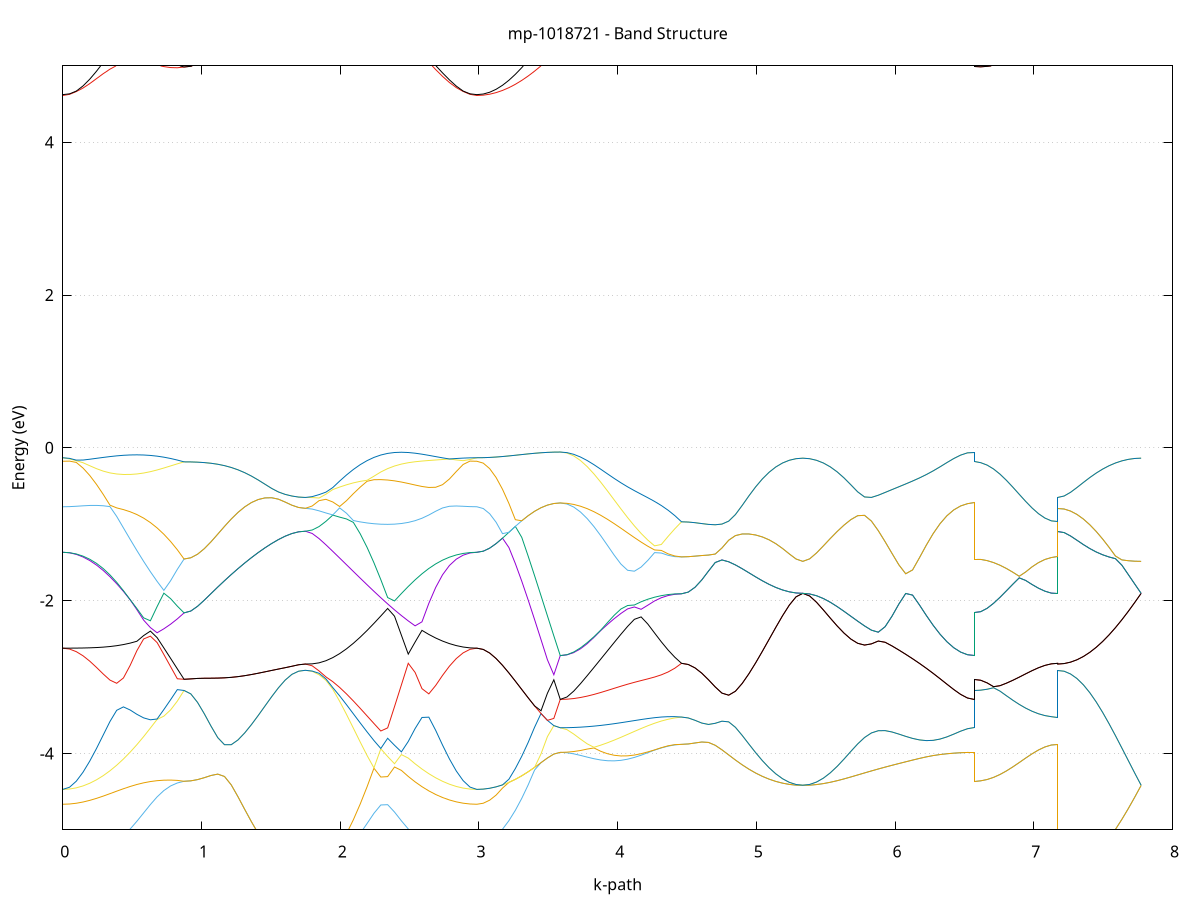 set title 'mp-1018721 - Band Structure'
set xlabel 'k-path'
set ylabel 'Energy (eV)'
set grid y
set yrange [-5:5]
set terminal png size 800,600
set output 'mp-1018721_bands_gnuplot.png'
plot '-' using 1:2 with lines notitle, '-' using 1:2 with lines notitle, '-' using 1:2 with lines notitle, '-' using 1:2 with lines notitle, '-' using 1:2 with lines notitle, '-' using 1:2 with lines notitle, '-' using 1:2 with lines notitle, '-' using 1:2 with lines notitle, '-' using 1:2 with lines notitle, '-' using 1:2 with lines notitle, '-' using 1:2 with lines notitle, '-' using 1:2 with lines notitle, '-' using 1:2 with lines notitle, '-' using 1:2 with lines notitle, '-' using 1:2 with lines notitle, '-' using 1:2 with lines notitle, '-' using 1:2 with lines notitle, '-' using 1:2 with lines notitle, '-' using 1:2 with lines notitle, '-' using 1:2 with lines notitle, '-' using 1:2 with lines notitle, '-' using 1:2 with lines notitle, '-' using 1:2 with lines notitle, '-' using 1:2 with lines notitle, '-' using 1:2 with lines notitle, '-' using 1:2 with lines notitle, '-' using 1:2 with lines notitle, '-' using 1:2 with lines notitle, '-' using 1:2 with lines notitle, '-' using 1:2 with lines notitle, '-' using 1:2 with lines notitle, '-' using 1:2 with lines notitle, '-' using 1:2 with lines notitle, '-' using 1:2 with lines notitle, '-' using 1:2 with lines notitle, '-' using 1:2 with lines notitle, '-' using 1:2 with lines notitle, '-' using 1:2 with lines notitle, '-' using 1:2 with lines notitle, '-' using 1:2 with lines notitle, '-' using 1:2 with lines notitle, '-' using 1:2 with lines notitle, '-' using 1:2 with lines notitle, '-' using 1:2 with lines notitle, '-' using 1:2 with lines notitle, '-' using 1:2 with lines notitle, '-' using 1:2 with lines notitle, '-' using 1:2 with lines notitle, '-' using 1:2 with lines notitle, '-' using 1:2 with lines notitle, '-' using 1:2 with lines notitle, '-' using 1:2 with lines notitle, '-' using 1:2 with lines notitle, '-' using 1:2 with lines notitle, '-' using 1:2 with lines notitle, '-' using 1:2 with lines notitle, '-' using 1:2 with lines notitle, '-' using 1:2 with lines notitle, '-' using 1:2 with lines notitle, '-' using 1:2 with lines notitle, '-' using 1:2 with lines notitle, '-' using 1:2 with lines notitle, '-' using 1:2 with lines notitle, '-' using 1:2 with lines notitle
0.000000 -29.373174
0.048571 -29.372174
0.097143 -29.369074
0.145714 -29.364174
0.194286 -29.357274
0.242857 -29.348674
0.291428 -29.338274
0.340000 -29.326474
0.388571 -29.313374
0.437142 -29.299174
0.485714 -29.284174
0.534285 -29.268774
0.582857 -29.253774
0.631428 -29.240974
0.679999 -29.239874
0.728571 -29.249374
0.777142 -29.255574
0.825714 -29.258074
0.874285 -29.257074
0.874285 -29.257074
0.922856 -29.257374
0.971428 -29.258374
1.019999 -29.260074
1.068571 -29.262774
1.117142 -29.266574
1.165713 -29.271574
1.214285 -29.278074
1.262856 -29.286074
1.311427 -29.295574
1.359999 -29.306274
1.408570 -29.317674
1.457142 -29.329374
1.505713 -29.340574
1.554284 -29.350774
1.602856 -29.359374
1.651427 -29.365874
1.699999 -29.369874
1.748570 -29.371274
1.748570 -29.371274
1.798027 -29.369974
1.847484 -29.366174
1.896941 -29.359974
1.946398 -29.351374
1.995855 -29.340574
2.045312 -29.327674
2.094769 -29.312774
2.144226 -29.296174
2.193683 -29.278174
2.243140 -29.258974
2.292597 -29.238774
2.342054 -29.229974
2.391511 -29.247074
2.440968 -29.264074
2.490425 -29.280574
2.539882 -29.296374
2.589339 -29.311174
2.638796 -29.324774
2.688253 -29.337074
2.737710 -29.347774
2.787167 -29.356674
2.836625 -29.363774
2.886082 -29.368974
2.935539 -29.372074
2.984996 -29.373174
2.984996 -29.373174
3.031249 -29.371874
3.077503 -29.367974
3.123757 -29.361674
3.170011 -29.352874
3.216265 -29.341774
3.262518 -29.328474
3.308772 -29.313074
3.355026 -29.295874
3.401280 -29.276974
3.447534 -29.256674
3.493787 -29.235174
3.540041 -29.212874
3.586295 -29.189974
3.586295 -29.189974
3.634866 -29.191074
3.683438 -29.194374
3.732009 -29.199774
3.780581 -29.207374
3.829152 -29.217274
3.877723 -29.229074
3.926295 -29.242674
3.974866 -29.257574
4.023437 -29.273174
4.072009 -29.289074
4.120580 -29.304374
4.169152 -29.318674
4.217723 -29.331174
4.266294 -29.341474
4.314866 -29.349074
4.363437 -29.353674
4.412009 -29.354974
4.460580 -29.352774
4.460580 -29.352774
4.509151 -29.352074
4.557723 -29.350074
4.606294 -29.346674
4.654865 -29.342074
4.703437 -29.336174
4.752008 -29.329274
4.800580 -29.321474
4.849151 -29.312774
4.897722 -29.303574
4.946294 -29.293874
4.994865 -29.284074
5.043437 -29.274374
5.092008 -29.265174
5.140579 -29.256674
5.189151 -29.249374
5.237722 -29.243774
5.286294 -29.240174
5.334865 -29.238974
5.334865 -29.238974
5.384322 -29.239274
5.433779 -29.240074
5.483236 -29.241274
5.532693 -29.242574
5.582150 -29.243874
5.631607 -29.244974
5.681064 -29.245674
5.730521 -29.245674
5.779978 -29.245174
5.829435 -29.243774
5.878892 -29.241774
5.928349 -29.238974
5.977806 -29.235474
6.027263 -29.231474
6.076720 -29.226874
6.126177 -29.221974
6.175634 -29.216874
6.225091 -29.211774
6.274548 -29.206774
6.324005 -29.202174
6.373462 -29.198074
6.422919 -29.194674
6.472377 -29.192174
6.521834 -29.190574
6.571291 -29.189974
6.571291 -29.257074
6.617544 -29.259474
6.663798 -29.266274
6.710052 -29.275874
6.756306 -29.286974
6.802560 -29.298574
6.848813 -29.309874
6.895067 -29.320374
6.941321 -29.329874
6.987575 -29.337874
7.033829 -29.344274
7.080082 -29.348974
7.126336 -29.351874
7.172590 -29.352774
7.172590 -29.371274
7.218844 -29.370274
7.265098 -29.367474
7.311351 -29.362774
7.357605 -29.356274
7.403859 -29.348174
7.450113 -29.338374
7.496367 -29.327174
7.542620 -29.314674
7.588874 -29.300974
7.635128 -29.286374
7.681382 -29.271074
7.727636 -29.255174
7.773889 -29.238974
e
0.000000 -29.026674
0.048571 -29.028974
0.097143 -29.035674
0.145714 -29.045974
0.194286 -29.059474
0.242857 -29.075574
0.291428 -29.093774
0.340000 -29.113374
0.388571 -29.133874
0.437142 -29.154674
0.485714 -29.174974
0.534285 -29.194174
0.582857 -29.211774
0.631428 -29.227174
0.679999 -29.234574
0.728571 -29.237674
0.777142 -29.245474
0.825714 -29.252574
0.874285 -29.257074
0.874285 -29.257074
0.922856 -29.257374
0.971428 -29.258374
1.019999 -29.260074
1.068571 -29.262774
1.117142 -29.266574
1.165713 -29.271574
1.214285 -29.278074
1.262856 -29.286074
1.311427 -29.295574
1.359999 -29.306274
1.408570 -29.317674
1.457142 -29.329374
1.505713 -29.340574
1.554284 -29.350774
1.602856 -29.359374
1.651427 -29.365874
1.699999 -29.369874
1.748570 -29.371274
1.748570 -29.371274
1.798027 -29.369674
1.847484 -29.364874
1.896941 -29.357074
1.946398 -29.346274
1.995855 -29.332574
2.045312 -29.316174
2.094769 -29.297274
2.144226 -29.276074
2.193683 -29.252874
2.243140 -29.227974
2.292597 -29.212874
2.342054 -29.217874
2.391511 -29.196774
2.440968 -29.175574
2.490425 -29.154674
2.539882 -29.134474
2.589339 -29.115074
2.638796 -29.096974
2.688253 -29.080274
2.737710 -29.065374
2.787167 -29.052474
2.836625 -29.041774
2.886082 -29.033674
2.935539 -29.028474
2.984996 -29.026674
2.984996 -29.026674
3.031249 -29.026374
3.077503 -29.025274
3.123757 -29.023474
3.170011 -29.021074
3.216265 -29.027374
3.262518 -29.042574
3.308772 -29.059874
3.355026 -29.078974
3.401280 -29.099574
3.447534 -29.121374
3.493787 -29.143874
3.540041 -29.166874
3.586295 -29.189974
3.586295 -29.189974
3.634866 -29.189974
3.683438 -29.189974
3.732009 -29.190074
3.780581 -29.190774
3.829152 -29.192574
3.877723 -29.196274
3.926295 -29.202474
3.974866 -29.212074
4.023437 -29.224974
4.072009 -29.240874
4.120580 -29.258674
4.169152 -29.277074
4.217723 -29.295074
4.266294 -29.311774
4.314866 -29.326374
4.363437 -29.338274
4.412009 -29.347174
4.460580 -29.352774
4.460580 -29.352774
4.509151 -29.352074
4.557723 -29.350074
4.606294 -29.346674
4.654865 -29.342074
4.703437 -29.336174
4.752008 -29.329274
4.800580 -29.321474
4.849151 -29.312774
4.897722 -29.303574
4.946294 -29.293874
4.994865 -29.284074
5.043437 -29.274374
5.092008 -29.265174
5.140579 -29.256674
5.189151 -29.249374
5.237722 -29.243774
5.286294 -29.240174
5.334865 -29.238974
5.334865 -29.238974
5.384322 -29.239274
5.433779 -29.240074
5.483236 -29.241274
5.532693 -29.242574
5.582150 -29.243874
5.631607 -29.244974
5.681064 -29.245674
5.730521 -29.245674
5.779978 -29.245174
5.829435 -29.243774
5.878892 -29.241774
5.928349 -29.238974
5.977806 -29.235474
6.027263 -29.231474
6.076720 -29.226874
6.126177 -29.221974
6.175634 -29.216874
6.225091 -29.211774
6.274548 -29.206774
6.324005 -29.202174
6.373462 -29.198074
6.422919 -29.194674
6.472377 -29.192174
6.521834 -29.190574
6.571291 -29.189974
6.571291 -29.257074
6.617544 -29.259474
6.663798 -29.266274
6.710052 -29.275874
6.756306 -29.286974
6.802560 -29.298574
6.848813 -29.309874
6.895067 -29.320374
6.941321 -29.329874
6.987575 -29.337874
7.033829 -29.344274
7.080082 -29.348974
7.126336 -29.351874
7.172590 -29.352774
7.172590 -29.371274
7.218844 -29.370274
7.265098 -29.367474
7.311351 -29.362774
7.357605 -29.356274
7.403859 -29.348174
7.450113 -29.338374
7.496367 -29.327174
7.542620 -29.314674
7.588874 -29.300974
7.635128 -29.286374
7.681382 -29.271074
7.727636 -29.255174
7.773889 -29.238974
e
0.000000 -29.026674
0.048571 -29.026474
0.097143 -29.025574
0.145714 -29.024174
0.194286 -29.022274
0.242857 -29.019874
0.291428 -29.017074
0.340000 -29.029374
0.388571 -29.054974
0.437142 -29.081274
0.485714 -29.107174
0.534285 -29.131974
0.582857 -29.154174
0.631428 -29.171774
0.679999 -29.180174
0.728571 -29.175774
0.777142 -29.163474
0.825714 -29.148474
0.874285 -29.132574
0.874285 -29.132574
0.922856 -29.132374
0.971428 -29.131874
1.019999 -29.130874
1.068571 -29.129574
1.117142 -29.127974
1.165713 -29.126074
1.214285 -29.123874
1.262856 -29.121474
1.311427 -29.118874
1.359999 -29.116274
1.408570 -29.113674
1.457142 -29.111074
1.505713 -29.108674
1.554284 -29.106574
1.602856 -29.104774
1.651427 -29.103374
1.699999 -29.102474
1.748570 -29.102174
1.748570 -29.102174
1.798027 -29.103074
1.847484 -29.105874
1.896941 -29.110874
1.946398 -29.117974
1.995855 -29.127174
2.045312 -29.138174
2.094769 -29.150774
2.144226 -29.164874
2.193683 -29.180074
2.243140 -29.196174
2.292597 -29.201774
2.342054 -29.174574
2.391511 -29.146774
2.440968 -29.118874
2.490425 -29.091374
2.539882 -29.064574
2.589339 -29.045874
2.638796 -29.041774
2.688253 -29.038074
2.737710 -29.034774
2.787167 -29.031974
2.836625 -29.029674
2.886082 -29.028074
2.935539 -29.027074
2.984996 -29.026674
2.984996 -29.026674
3.031249 -29.026374
3.077503 -29.025274
3.123757 -29.023474
3.170011 -29.021074
3.216265 -29.017974
3.262518 -29.014374
3.308772 -29.010174
3.355026 -29.005474
3.401280 -29.000474
3.447534 -28.995074
3.493787 -28.989474
3.540041 -28.983774
3.586295 -28.979774
3.586295 -28.979774
3.634866 -28.981574
3.683438 -28.986774
3.732009 -28.995074
3.780581 -29.005774
3.829152 -29.017974
3.877723 -29.030374
3.926295 -29.041674
3.974866 -29.050674
4.023437 -29.056574
4.072009 -29.059374
4.120580 -29.059574
4.169152 -29.057674
4.217723 -29.054374
4.266294 -29.050274
4.314866 -29.045674
4.363437 -29.040874
4.412009 -29.036174
4.460580 -29.031674
4.460580 -29.031674
4.509151 -29.032074
4.557723 -29.033474
4.606294 -29.036074
4.654865 -29.040274
4.703437 -29.046874
4.752008 -29.057274
4.800580 -29.072474
4.849151 -29.091474
4.897722 -29.112474
4.946294 -29.134174
4.994865 -29.155474
5.043437 -29.175574
5.092008 -29.193774
5.140579 -29.209374
5.189151 -29.222074
5.237722 -29.231374
5.286294 -29.237074
5.334865 -29.238974
5.334865 -29.238974
5.384322 -29.237974
5.433779 -29.235074
5.483236 -29.230174
5.532693 -29.223374
5.582150 -29.214874
5.631607 -29.204674
5.681064 -29.193074
5.730521 -29.180174
5.779978 -29.166074
5.829435 -29.151074
5.878892 -29.135374
5.928349 -29.119274
5.977806 -29.102974
6.027263 -29.086674
6.076720 -29.070774
6.126177 -29.055374
6.175634 -29.040874
6.225091 -29.027374
6.274548 -29.015274
6.324005 -29.004574
6.373462 -28.995674
6.422919 -28.988574
6.472377 -28.983574
6.521834 -28.980674
6.571291 -28.979774
6.571291 -29.132574
6.617544 -29.130074
6.663798 -29.123074
6.710052 -29.113074
6.756306 -29.101574
6.802560 -29.089374
6.848813 -29.077474
6.895067 -29.066274
6.941321 -29.056274
6.987575 -29.047674
7.033829 -29.040774
7.080082 -29.035774
7.126336 -29.032674
7.172590 -29.031674
7.172590 -29.102174
7.218844 -29.103174
7.265098 -29.106274
7.311351 -29.111174
7.357605 -29.118074
7.403859 -29.126774
7.450113 -29.137074
7.496367 -29.148774
7.542620 -29.161874
7.588874 -29.175974
7.635128 -29.190974
7.681382 -29.206674
7.727636 -29.222774
7.773889 -29.238974
e
0.000000 -28.990774
0.048571 -28.990774
0.097143 -28.990974
0.145714 -28.991874
0.194286 -28.993674
0.242857 -28.996574
0.291428 -29.005174
0.340000 -29.013774
0.388571 -29.011974
0.437142 -29.019374
0.485714 -29.027974
0.534285 -29.037574
0.582857 -29.048374
0.631428 -29.060174
0.679999 -29.073074
0.728571 -29.086874
0.777142 -29.101474
0.825714 -29.116874
0.874285 -29.132574
0.874285 -29.132574
0.922856 -29.132374
0.971428 -29.131874
1.019999 -29.130874
1.068571 -29.129574
1.117142 -29.127974
1.165713 -29.126074
1.214285 -29.123874
1.262856 -29.121474
1.311427 -29.118874
1.359999 -29.116274
1.408570 -29.113674
1.457142 -29.111074
1.505713 -29.108674
1.554284 -29.106574
1.602856 -29.104774
1.651427 -29.103374
1.699999 -29.102474
1.748570 -29.102174
1.748570 -29.102174
1.798027 -29.101874
1.847484 -29.101174
1.896941 -29.099874
1.946398 -29.098074
1.995855 -29.095774
2.045312 -29.093074
2.094769 -29.089874
2.144226 -29.086374
2.193683 -29.082474
2.243140 -29.078274
2.292597 -29.073774
2.342054 -29.069174
2.391511 -29.064474
2.440968 -29.059674
2.490425 -29.054974
2.539882 -29.050274
2.589339 -29.038974
2.638796 -29.015074
2.688253 -28.997874
2.737710 -28.994874
2.787167 -28.992774
2.836625 -28.991474
2.886082 -28.990874
2.935539 -28.990774
2.984996 -28.990774
2.984996 -28.990774
3.031249 -28.992274
3.077503 -28.996774
3.123757 -29.004274
3.170011 -29.014474
3.216265 -29.017974
3.262518 -29.014374
3.308772 -29.010174
3.355026 -29.005474
3.401280 -29.000474
3.447534 -28.995074
3.493787 -28.989474
3.540041 -28.983774
3.586295 -28.979774
3.586295 -28.979774
3.634866 -28.979674
3.683438 -28.979374
3.732009 -28.980274
3.780581 -28.983774
3.829152 -28.987674
3.877723 -28.991674
3.926295 -28.995474
3.974866 -28.999074
4.023437 -29.002274
4.072009 -29.005274
4.120580 -29.008074
4.169152 -29.010874
4.217723 -29.013674
4.266294 -29.016674
4.314866 -29.019874
4.363437 -29.023474
4.412009 -29.027374
4.460580 -29.031674
4.460580 -29.031674
4.509151 -29.032074
4.557723 -29.033474
4.606294 -29.036074
4.654865 -29.040274
4.703437 -29.046874
4.752008 -29.057274
4.800580 -29.072474
4.849151 -29.091474
4.897722 -29.112474
4.946294 -29.134174
4.994865 -29.155474
5.043437 -29.175574
5.092008 -29.193774
5.140579 -29.209374
5.189151 -29.222074
5.237722 -29.231374
5.286294 -29.237074
5.334865 -29.238974
5.334865 -29.238974
5.384322 -29.237974
5.433779 -29.235074
5.483236 -29.230174
5.532693 -29.223374
5.582150 -29.214874
5.631607 -29.204674
5.681064 -29.193074
5.730521 -29.180174
5.779978 -29.166074
5.829435 -29.151074
5.878892 -29.135374
5.928349 -29.119274
5.977806 -29.102974
6.027263 -29.086674
6.076720 -29.070774
6.126177 -29.055374
6.175634 -29.040874
6.225091 -29.027374
6.274548 -29.015274
6.324005 -29.004574
6.373462 -28.995674
6.422919 -28.988574
6.472377 -28.983574
6.521834 -28.980674
6.571291 -28.979774
6.571291 -29.132574
6.617544 -29.130074
6.663798 -29.123074
6.710052 -29.113074
6.756306 -29.101574
6.802560 -29.089374
6.848813 -29.077474
6.895067 -29.066274
6.941321 -29.056274
6.987575 -29.047674
7.033829 -29.040774
7.080082 -29.035774
7.126336 -29.032674
7.172590 -29.031674
7.172590 -29.102174
7.218844 -29.103174
7.265098 -29.106274
7.311351 -29.111174
7.357605 -29.118074
7.403859 -29.126774
7.450113 -29.137074
7.496367 -29.148774
7.542620 -29.161874
7.588874 -29.175974
7.635128 -29.190974
7.681382 -29.206674
7.727636 -29.222774
7.773889 -29.238974
e
0.000000 -28.927674
0.048571 -28.930074
0.097143 -28.937074
0.145714 -28.948574
0.194286 -28.964074
0.242857 -28.983174
0.291428 -29.000574
0.340000 -29.005774
0.388571 -29.010174
0.437142 -29.006174
0.485714 -29.001974
0.534285 -28.997474
0.582857 -28.992874
0.631428 -28.988174
0.679999 -28.983374
0.728571 -28.978674
0.777142 -28.973974
0.825714 -28.969474
0.874285 -28.965074
0.874285 -28.965074
0.922856 -28.966474
0.971428 -28.970774
1.019999 -28.977674
1.068571 -28.986774
1.117142 -28.997374
1.165713 -29.008974
1.214285 -29.020774
1.262856 -29.032174
1.311427 -29.042674
1.359999 -29.051874
1.408570 -29.059674
1.457142 -29.066074
1.505713 -29.071074
1.554284 -29.074874
1.602856 -29.077674
1.651427 -29.079674
1.699999 -29.080774
1.748570 -29.081174
1.748570 -29.081174
1.798027 -29.080774
1.847484 -29.079574
1.896941 -29.077574
1.946398 -29.074874
1.995855 -29.071474
2.045312 -29.067474
2.094769 -29.062874
2.144226 -29.057774
2.193683 -29.052274
2.243140 -29.046474
2.292597 -29.040374
2.342054 -29.034274
2.391511 -29.028074
2.440968 -29.022074
2.490425 -29.016274
2.539882 -29.010874
2.589339 -29.005874
2.638796 -29.001574
2.688253 -28.993374
2.737710 -28.974174
2.787167 -28.957874
2.836625 -28.944874
2.886082 -28.935374
2.935539 -28.929574
2.984996 -28.927674
2.984996 -28.927674
3.031249 -28.927974
3.077503 -28.929074
3.123757 -28.930874
3.170011 -28.933374
3.216265 -28.936474
3.262518 -28.940174
3.308772 -28.944374
3.355026 -28.949074
3.401280 -28.954174
3.447534 -28.959674
3.493787 -28.965274
3.540041 -28.970974
3.586295 -28.974974
3.586295 -28.974974
3.634866 -28.975574
3.683438 -28.977474
3.732009 -28.978874
3.780581 -28.978174
3.829152 -28.977374
3.877723 -28.976374
3.926295 -28.975274
3.974866 -28.974074
4.023437 -28.972874
4.072009 -28.971574
4.120580 -28.970374
4.169152 -28.969274
4.217723 -28.968174
4.266294 -28.967174
4.314866 -28.966374
4.363437 -28.965674
4.412009 -28.965174
4.460580 -28.964874
4.460580 -28.964874
4.509151 -28.966774
4.557723 -28.972374
4.606294 -28.981374
4.654865 -28.992874
4.703437 -29.005574
4.752008 -29.017574
4.800580 -29.027274
4.849151 -29.034874
4.897722 -29.041474
4.946294 -29.047674
4.994865 -29.053674
5.043437 -29.059674
5.092008 -29.065374
5.140579 -29.070774
5.189151 -29.075474
5.237722 -29.079274
5.286294 -29.081674
5.334865 -29.082474
5.334865 -29.082474
5.384322 -29.081674
5.433779 -29.079074
5.483236 -29.074974
5.532693 -29.069574
5.582150 -29.063174
5.631607 -29.056074
5.681064 -29.048474
5.730521 -29.040674
5.779978 -29.032874
5.829435 -29.025274
5.878892 -29.017974
5.928349 -29.011074
5.977806 -29.004774
6.027263 -28.999074
6.076720 -28.994074
6.126177 -28.989774
6.175634 -28.986174
6.225091 -28.983174
6.274548 -28.980774
6.324005 -28.978974
6.373462 -28.977574
6.422919 -28.976574
6.472377 -28.975774
6.521834 -28.975174
6.571291 -28.974974
6.571291 -28.965074
6.617544 -28.964974
6.663798 -28.964974
6.710052 -28.964974
6.756306 -28.964974
6.802560 -28.964974
6.848813 -28.964974
6.895067 -28.964974
6.941321 -28.964974
6.987575 -28.964874
7.033829 -28.964874
7.080082 -28.964874
7.126336 -28.964874
7.172590 -28.964874
7.172590 -29.081174
7.218844 -29.081174
7.265098 -29.081274
7.311351 -29.081374
7.357605 -29.081474
7.403859 -29.081574
7.450113 -29.081774
7.496367 -29.081874
7.542620 -29.082074
7.588874 -29.082174
7.635128 -29.082374
7.681382 -29.082474
7.727636 -29.082474
7.773889 -29.082474
e
0.000000 -28.927674
0.048571 -28.927774
0.097143 -28.928074
0.145714 -28.928574
0.194286 -28.929174
0.242857 -28.930074
0.291428 -28.931274
0.340000 -28.932574
0.388571 -28.934174
0.437142 -28.936074
0.485714 -28.938174
0.534285 -28.940574
0.582857 -28.943274
0.631428 -28.946274
0.679999 -28.949474
0.728571 -28.952974
0.777142 -28.956774
0.825714 -28.960774
0.874285 -28.965074
0.874285 -28.965074
0.922856 -28.966474
0.971428 -28.970774
1.019999 -28.977674
1.068571 -28.986774
1.117142 -28.997374
1.165713 -29.008974
1.214285 -29.020774
1.262856 -29.032174
1.311427 -29.042674
1.359999 -29.051874
1.408570 -29.059674
1.457142 -29.066074
1.505713 -29.071074
1.554284 -29.074874
1.602856 -29.077674
1.651427 -29.079674
1.699999 -29.080774
1.748570 -29.081174
1.748570 -29.081174
1.798027 -29.080774
1.847484 -29.079474
1.896941 -29.076974
1.946398 -29.073274
1.995855 -29.068374
2.045312 -29.062374
2.094769 -29.055474
2.144226 -29.047674
2.193683 -29.039274
2.243140 -29.030174
2.292597 -29.020774
2.342054 -29.011174
2.391511 -29.001374
2.440968 -28.991574
2.490425 -28.982074
2.539882 -28.972974
2.589339 -28.964274
2.638796 -28.956274
2.688253 -28.949074
2.737710 -28.942774
2.787167 -28.937474
2.836625 -28.933174
2.886082 -28.930174
2.935539 -28.928274
2.984996 -28.927674
2.984996 -28.927674
3.031249 -28.927974
3.077503 -28.929074
3.123757 -28.930874
3.170011 -28.933374
3.216265 -28.936474
3.262518 -28.940174
3.308772 -28.944374
3.355026 -28.949074
3.401280 -28.954174
3.447534 -28.959674
3.493787 -28.965274
3.540041 -28.970974
3.586295 -28.974974
3.586295 -28.974974
3.634866 -28.974874
3.683438 -28.974574
3.732009 -28.974174
3.780581 -28.973674
3.829152 -28.972974
3.877723 -28.972174
3.926295 -28.971274
3.974866 -28.970374
4.023437 -28.969374
4.072009 -28.968474
4.120580 -28.967574
4.169152 -28.966774
4.217723 -28.966074
4.266294 -28.965474
4.314866 -28.965074
4.363437 -28.964874
4.412009 -28.964774
4.460580 -28.964874
4.460580 -28.964874
4.509151 -28.966774
4.557723 -28.972374
4.606294 -28.981374
4.654865 -28.992874
4.703437 -29.005574
4.752008 -29.017574
4.800580 -29.027274
4.849151 -29.034874
4.897722 -29.041474
4.946294 -29.047674
4.994865 -29.053674
5.043437 -29.059674
5.092008 -29.065374
5.140579 -29.070774
5.189151 -29.075474
5.237722 -29.079274
5.286294 -29.081674
5.334865 -29.082474
5.334865 -29.082474
5.384322 -29.081674
5.433779 -29.079074
5.483236 -29.074974
5.532693 -29.069574
5.582150 -29.063174
5.631607 -29.056074
5.681064 -29.048474
5.730521 -29.040674
5.779978 -29.032874
5.829435 -29.025274
5.878892 -29.017974
5.928349 -29.011074
5.977806 -29.004774
6.027263 -28.999074
6.076720 -28.994074
6.126177 -28.989774
6.175634 -28.986174
6.225091 -28.983174
6.274548 -28.980774
6.324005 -28.978974
6.373462 -28.977574
6.422919 -28.976574
6.472377 -28.975774
6.521834 -28.975174
6.571291 -28.974974
6.571291 -28.965074
6.617544 -28.964974
6.663798 -28.964974
6.710052 -28.964974
6.756306 -28.964974
6.802560 -28.964974
6.848813 -28.964974
6.895067 -28.964974
6.941321 -28.964974
6.987575 -28.964874
7.033829 -28.964874
7.080082 -28.964874
7.126336 -28.964874
7.172590 -28.964874
7.172590 -29.081174
7.218844 -29.081174
7.265098 -29.081274
7.311351 -29.081374
7.357605 -29.081474
7.403859 -29.081574
7.450113 -29.081774
7.496367 -29.081874
7.542620 -29.082074
7.588874 -29.082174
7.635128 -29.082374
7.681382 -29.082474
7.727636 -29.082474
7.773889 -29.082474
e
0.000000 -17.965174
0.048571 -17.958074
0.097143 -17.937274
0.145714 -17.903174
0.194286 -17.856374
0.242857 -17.797974
0.291428 -17.728974
0.340000 -17.650874
0.388571 -17.565174
0.437142 -17.473474
0.485714 -17.377574
0.534285 -17.279274
0.582857 -17.180374
0.631428 -17.082674
0.679999 -16.987674
0.728571 -16.896874
0.777142 -16.811374
0.825714 -16.731974
0.874285 -16.659474
0.874285 -16.659474
0.922856 -16.654074
0.971428 -16.637974
1.019999 -16.611874
1.068571 -16.576374
1.117142 -16.532774
1.165713 -16.482274
1.214285 -16.426774
1.262856 -16.368274
1.311427 -16.309874
1.359999 -16.256574
1.408570 -16.218974
1.457142 -16.207274
1.505713 -16.211674
1.554284 -16.220674
1.602856 -16.229674
1.651427 -16.236774
1.699999 -16.241374
1.748570 -16.242874
1.748570 -16.242874
1.798027 -16.242174
1.847484 -16.240474
1.896941 -16.237574
1.946398 -16.233574
1.995855 -16.228474
2.045312 -16.229574
2.094769 -16.332274
2.144226 -16.444274
2.193683 -16.563474
2.243140 -16.687674
2.292597 -16.814874
2.342054 -16.942874
2.391511 -17.069774
2.440968 -17.193674
2.490425 -17.312974
2.539882 -17.426174
2.589339 -17.531674
2.638796 -17.627974
2.688253 -17.714074
2.737710 -17.788674
2.787167 -17.851174
2.836625 -17.900474
2.886082 -17.936174
2.935539 -17.957774
2.984996 -17.965174
2.984996 -17.965174
3.031249 -17.959174
3.077503 -17.941574
3.123757 -17.912574
3.170011 -17.872474
3.216265 -17.821574
3.262518 -17.760574
3.308772 -17.690074
3.355026 -17.610774
3.401280 -17.523674
3.447534 -17.429674
3.493787 -17.329874
3.540041 -17.225374
3.586295 -17.117674
3.586295 -17.117674
3.634866 -17.114374
3.683438 -17.104774
3.732009 -17.089174
3.780581 -17.068774
3.829152 -17.044474
3.877723 -17.017674
3.926295 -16.989874
3.974866 -16.962274
4.023437 -16.936074
4.072009 -16.912174
4.120580 -16.891074
4.169152 -16.872874
4.217723 -16.857474
4.266294 -16.844574
4.314866 -16.833974
4.363437 -16.825074
4.412009 -16.817774
4.460580 -16.812074
4.460580 -16.812074
4.509151 -16.806574
4.557723 -16.790174
4.606294 -16.763474
4.654865 -16.727074
4.703437 -16.682174
4.752008 -16.629974
4.800580 -16.572174
4.849151 -16.510374
4.897722 -16.446574
4.946294 -16.382474
4.994865 -16.320074
5.043437 -16.261474
5.092008 -16.208274
5.140579 -16.162274
5.189151 -16.124774
5.237722 -16.097074
5.286294 -16.080174
5.334865 -16.074474
5.334865 -16.074474
5.384322 -16.079074
5.433779 -16.092774
5.483236 -16.115374
5.532693 -16.146274
5.582150 -16.184874
5.631607 -16.230174
5.681064 -16.281574
5.730521 -16.337674
5.779978 -16.397774
5.829435 -16.460674
5.878892 -16.525374
5.928349 -16.590774
5.977806 -16.655774
6.027263 -16.719474
6.076720 -16.780974
6.126177 -16.839274
6.175634 -16.893674
6.225091 -16.943374
6.274548 -16.987874
6.324005 -17.026474
6.373462 -17.058774
6.422919 -17.084274
6.472377 -17.102774
6.521834 -17.113874
6.571291 -17.117674
6.571291 -16.659474
6.617544 -16.662074
6.663798 -16.669874
6.710052 -16.682074
6.756306 -16.697474
6.802560 -16.714974
6.848813 -16.733174
6.895067 -16.751374
6.941321 -16.768274
6.987575 -16.783274
7.033829 -16.795474
7.080082 -16.804574
7.126336 -16.810174
7.172590 -16.812074
7.172590 -16.242874
7.218844 -16.241674
7.265098 -16.237774
7.311351 -16.231574
7.357605 -16.222974
7.403859 -16.212374
7.450113 -16.199674
7.496367 -16.185174
7.542620 -16.169074
7.588874 -16.151774
7.635128 -16.133274
7.681382 -16.114074
7.727636 -16.094374
7.773889 -16.074474
e
0.000000 -16.415974
0.048571 -16.413974
0.097143 -16.408174
0.145714 -16.399274
0.194286 -16.387874
0.242857 -16.375274
0.291428 -16.362874
0.340000 -16.352374
0.388571 -16.345174
0.437142 -16.343074
0.485714 -16.347374
0.534285 -16.358874
0.582857 -16.378374
0.631428 -16.405974
0.679999 -16.441674
0.728571 -16.485074
0.777142 -16.535874
0.825714 -16.594074
0.874285 -16.659474
0.874285 -16.659474
0.922856 -16.654074
0.971428 -16.637974
1.019999 -16.611874
1.068571 -16.576374
1.117142 -16.532774
1.165713 -16.482274
1.214285 -16.426774
1.262856 -16.368274
1.311427 -16.309874
1.359999 -16.256574
1.408570 -16.218974
1.457142 -16.207274
1.505713 -16.211674
1.554284 -16.220674
1.602856 -16.229674
1.651427 -16.236774
1.699999 -16.241374
1.748570 -16.242874
1.748570 -16.242874
1.798027 -16.240274
1.847484 -16.232474
1.896941 -16.219674
1.946398 -16.201774
1.995855 -16.179274
2.045312 -16.222474
2.094769 -16.215874
2.144226 -16.208674
2.193683 -16.200874
2.243140 -16.192874
2.292597 -16.184674
2.342054 -16.176374
2.391511 -16.175074
2.440968 -16.206474
2.490425 -16.237274
2.539882 -16.267174
2.589339 -16.295374
2.638796 -16.321474
2.688253 -16.345274
2.737710 -16.365974
2.787167 -16.383674
2.836625 -16.397574
2.886082 -16.407774
2.935539 -16.413874
2.984996 -16.415974
2.984996 -16.415974
3.031249 -16.412974
3.077503 -16.404074
3.123757 -16.389274
3.170011 -16.368774
3.216265 -16.342674
3.262518 -16.392074
3.308772 -16.481274
3.355026 -16.578174
3.401280 -16.681074
3.447534 -16.787974
3.493787 -16.897474
3.540041 -17.007974
3.586295 -17.117674
3.586295 -17.117674
3.634866 -17.113774
3.683438 -17.102274
3.732009 -17.083774
3.780581 -17.059174
3.829152 -17.029674
3.877723 -16.996974
3.926295 -16.962874
3.974866 -16.929174
4.023437 -16.897674
4.072009 -16.869874
4.120580 -16.846974
4.169152 -16.829274
4.217723 -16.816974
4.266294 -16.809374
4.314866 -16.805774
4.363437 -16.805574
4.412009 -16.807874
4.460580 -16.812074
4.460580 -16.812074
4.509151 -16.806574
4.557723 -16.790174
4.606294 -16.763474
4.654865 -16.727074
4.703437 -16.682174
4.752008 -16.629974
4.800580 -16.572174
4.849151 -16.510374
4.897722 -16.446574
4.946294 -16.382474
4.994865 -16.320074
5.043437 -16.261474
5.092008 -16.208274
5.140579 -16.162274
5.189151 -16.124774
5.237722 -16.097074
5.286294 -16.080174
5.334865 -16.074474
5.334865 -16.074474
5.384322 -16.079074
5.433779 -16.092774
5.483236 -16.115374
5.532693 -16.146274
5.582150 -16.184874
5.631607 -16.230174
5.681064 -16.281574
5.730521 -16.337674
5.779978 -16.397774
5.829435 -16.460674
5.878892 -16.525374
5.928349 -16.590774
5.977806 -16.655774
6.027263 -16.719474
6.076720 -16.780974
6.126177 -16.839274
6.175634 -16.893674
6.225091 -16.943374
6.274548 -16.987874
6.324005 -17.026474
6.373462 -17.058774
6.422919 -17.084274
6.472377 -17.102774
6.521834 -17.113874
6.571291 -17.117674
6.571291 -16.659474
6.617544 -16.662074
6.663798 -16.669874
6.710052 -16.682074
6.756306 -16.697474
6.802560 -16.714974
6.848813 -16.733174
6.895067 -16.751374
6.941321 -16.768274
6.987575 -16.783274
7.033829 -16.795474
7.080082 -16.804574
7.126336 -16.810174
7.172590 -16.812074
7.172590 -16.242874
7.218844 -16.241674
7.265098 -16.237774
7.311351 -16.231574
7.357605 -16.222974
7.403859 -16.212374
7.450113 -16.199674
7.496367 -16.185174
7.542620 -16.169074
7.588874 -16.151774
7.635128 -16.133274
7.681382 -16.114074
7.727636 -16.094374
7.773889 -16.074474
e
0.000000 -16.113274
0.048571 -16.113674
0.097143 -16.114774
0.145714 -16.116774
0.194286 -16.118974
0.242857 -16.121474
0.291428 -16.123674
0.340000 -16.125374
0.388571 -16.126174
0.437142 -16.125374
0.485714 -16.122674
0.534285 -16.117574
0.582857 -16.109574
0.631428 -16.098374
0.679999 -16.083774
0.728571 -16.065674
0.777142 -16.044174
0.825714 -16.019574
0.874285 -15.992674
0.874285 -15.992674
0.922856 -15.994374
0.971428 -15.999474
1.019999 -16.007874
1.068571 -16.019374
1.117142 -16.033274
1.165713 -16.049074
1.214285 -16.066074
1.262856 -16.083274
1.311427 -16.098974
1.359999 -16.109374
1.408570 -16.105074
1.457142 -16.077274
1.505713 -16.036774
1.554284 -15.996474
1.602856 -15.962074
1.651427 -15.936074
1.699999 -15.920074
1.748570 -15.914674
1.748570 -15.914674
1.798027 -15.924074
1.847484 -15.951974
1.896941 -15.997874
1.946398 -16.060474
1.995855 -16.138274
2.045312 -16.152274
2.094769 -16.121074
2.144226 -16.086474
2.193683 -16.053774
2.243140 -16.082574
2.292597 -16.112674
2.342054 -16.143574
2.391511 -16.168374
2.440968 -16.160474
2.490425 -16.152974
2.539882 -16.145874
2.589339 -16.139274
2.638796 -16.133374
2.688253 -16.128174
2.737710 -16.123674
2.787167 -16.119974
2.836625 -16.117074
2.886082 -16.114974
2.935539 -16.113674
2.984996 -16.113274
2.984996 -16.113274
3.031249 -16.121774
3.077503 -16.146974
3.123757 -16.188074
3.170011 -16.243674
3.216265 -16.312274
3.262518 -16.311574
3.308772 -16.275574
3.355026 -16.234874
3.401280 -16.190374
3.447534 -16.142574
3.493787 -16.091974
3.540041 -16.039074
3.586295 -15.984774
3.586295 -15.984774
3.634866 -15.985574
3.683438 -15.987974
3.732009 -15.991474
3.780581 -15.995574
3.829152 -15.999574
3.877723 -16.002774
3.926295 -16.003974
3.974866 -16.002374
4.023437 -15.997074
4.072009 -15.987574
4.120580 -15.973974
4.169152 -15.956674
4.217723 -15.936774
4.266294 -15.915674
4.314866 -15.895074
4.363437 -15.876574
4.412009 -15.861574
4.460580 -15.851074
4.460580 -15.851074
4.509151 -15.852774
4.557723 -15.857774
4.606294 -15.866074
4.654865 -15.877374
4.703437 -15.891174
4.752008 -15.907174
4.800580 -15.924774
4.849151 -15.943574
4.897722 -15.963074
4.946294 -15.982474
4.994865 -16.001174
5.043437 -16.018774
5.092008 -16.034774
5.140579 -16.048474
5.189151 -16.059574
5.237722 -16.067674
5.286294 -16.072774
5.334865 -16.074474
5.334865 -16.074474
5.384322 -16.073974
5.433779 -16.072774
5.483236 -16.070674
5.532693 -16.067774
5.582150 -16.064074
5.631607 -16.059774
5.681064 -16.055074
5.730521 -16.049874
5.779978 -16.044174
5.829435 -16.038474
5.878892 -16.032674
5.928349 -16.026874
5.977806 -16.021174
6.027263 -16.015774
6.076720 -16.010674
6.126177 -16.005874
6.175634 -16.001574
6.225091 -15.997674
6.274548 -15.994274
6.324005 -15.991474
6.373462 -15.989074
6.422919 -15.987174
6.472377 -15.985874
6.521834 -15.985074
6.571291 -15.984774
6.571291 -15.992674
6.617544 -15.989974
6.663798 -15.982674
6.710052 -15.971374
6.756306 -15.956974
6.802560 -15.940674
6.848813 -15.923574
6.895067 -15.906774
6.941321 -15.891174
6.987575 -15.877474
7.033829 -15.866174
7.080082 -15.857874
7.126336 -15.852774
7.172590 -15.851074
7.172590 -15.914674
7.218844 -15.915974
7.265098 -15.919374
7.311351 -15.924974
7.357605 -15.932474
7.403859 -15.942274
7.450113 -15.953974
7.496367 -15.967374
7.542620 -15.982474
7.588874 -15.999074
7.635128 -16.016774
7.681382 -16.035474
7.727636 -16.054774
7.773889 -16.074474
e
0.000000 -15.529274
0.048571 -15.532174
0.097143 -15.540674
0.145714 -15.554874
0.194286 -15.573574
0.242857 -15.596874
0.291428 -15.623674
0.340000 -15.652974
0.388571 -15.684074
0.437142 -15.715974
0.485714 -15.747974
0.534285 -15.779674
0.582857 -15.810774
0.631428 -15.841574
0.679999 -15.872274
0.728571 -15.902974
0.777142 -15.933574
0.825714 -15.963574
0.874285 -15.992674
0.874285 -15.992674
0.922856 -15.994374
0.971428 -15.999474
1.019999 -16.007874
1.068571 -16.019374
1.117142 -16.033274
1.165713 -16.049074
1.214285 -16.066074
1.262856 -16.083274
1.311427 -16.098974
1.359999 -16.109374
1.408570 -16.105074
1.457142 -16.077274
1.505713 -16.036774
1.554284 -15.996474
1.602856 -15.962074
1.651427 -15.936074
1.699999 -15.920074
1.748570 -15.914674
1.748570 -15.914674
1.798027 -15.916474
1.847484 -15.922174
1.896941 -15.931474
1.946398 -15.944174
1.995855 -15.960374
2.045312 -15.979774
2.094769 -16.001974
2.144226 -16.026774
2.193683 -16.048574
2.243140 -16.007974
2.292597 -15.965374
2.342054 -15.921174
2.391511 -15.876374
2.440968 -15.831474
2.490425 -15.787374
2.539882 -15.744574
2.589339 -15.704074
2.638796 -15.666174
2.688253 -15.631874
2.737710 -15.601774
2.787167 -15.576374
2.836625 -15.555974
2.886082 -15.541174
2.935539 -15.532274
2.984996 -15.529274
2.984996 -15.529274
3.031249 -15.532374
3.077503 -15.541474
3.123757 -15.556974
3.170011 -15.578474
3.216265 -15.606074
3.262518 -15.639874
3.308772 -15.679274
3.355026 -15.723274
3.401280 -15.771274
3.447534 -15.822274
3.493787 -15.875574
3.540041 -15.929974
3.586295 -15.984774
3.586295 -15.984774
3.634866 -15.984474
3.683438 -15.983474
3.732009 -15.981674
3.780581 -15.978574
3.829152 -15.973874
3.877723 -15.967374
3.926295 -15.958574
3.974866 -15.947574
4.023437 -15.934274
4.072009 -15.919174
4.120580 -15.903074
4.169152 -15.886974
4.217723 -15.871874
4.266294 -15.859174
4.314866 -15.849974
4.363437 -15.845174
4.412009 -15.845474
4.460580 -15.851074
4.460580 -15.851074
4.509151 -15.852774
4.557723 -15.857774
4.606294 -15.866074
4.654865 -15.877374
4.703437 -15.891174
4.752008 -15.907174
4.800580 -15.924774
4.849151 -15.943574
4.897722 -15.963074
4.946294 -15.982474
4.994865 -16.001174
5.043437 -16.018774
5.092008 -16.034774
5.140579 -16.048474
5.189151 -16.059574
5.237722 -16.067674
5.286294 -16.072774
5.334865 -16.074474
5.334865 -16.074474
5.384322 -16.073974
5.433779 -16.072774
5.483236 -16.070674
5.532693 -16.067774
5.582150 -16.064074
5.631607 -16.059774
5.681064 -16.055074
5.730521 -16.049874
5.779978 -16.044174
5.829435 -16.038474
5.878892 -16.032674
5.928349 -16.026874
5.977806 -16.021174
6.027263 -16.015774
6.076720 -16.010674
6.126177 -16.005874
6.175634 -16.001574
6.225091 -15.997674
6.274548 -15.994274
6.324005 -15.991474
6.373462 -15.989074
6.422919 -15.987174
6.472377 -15.985874
6.521834 -15.985074
6.571291 -15.984774
6.571291 -15.992674
6.617544 -15.989974
6.663798 -15.982674
6.710052 -15.971374
6.756306 -15.956974
6.802560 -15.940674
6.848813 -15.923574
6.895067 -15.906774
6.941321 -15.891174
6.987575 -15.877474
7.033829 -15.866174
7.080082 -15.857874
7.126336 -15.852774
7.172590 -15.851074
7.172590 -15.914674
7.218844 -15.915974
7.265098 -15.919374
7.311351 -15.924974
7.357605 -15.932474
7.403859 -15.942274
7.450113 -15.953974
7.496367 -15.967374
7.542620 -15.982474
7.588874 -15.999074
7.635128 -16.016774
7.681382 -16.035474
7.727636 -16.054774
7.773889 -16.074474
e
0.000000 -5.197074
0.048571 -5.205774
0.097143 -5.226674
0.145714 -5.248774
0.194286 -5.262574
0.242857 -5.262374
0.291428 -5.244774
0.340000 -5.208274
0.388571 -5.152874
0.437142 -5.079474
0.485714 -4.990074
0.534285 -4.888274
0.582857 -4.779174
0.631428 -4.669874
0.679999 -4.569274
0.728571 -4.486374
0.777142 -4.426174
0.825714 -4.387374
0.874285 -4.365074
0.874285 -4.365074
0.922856 -4.359474
0.971428 -4.343274
1.019999 -4.318174
1.068571 -4.289274
1.117142 -4.271274
1.165713 -4.302174
1.214285 -4.411974
1.262856 -4.567074
1.311427 -4.732874
1.359999 -4.894974
1.408570 -5.046674
1.457142 -5.183974
1.505713 -5.304274
1.554284 -5.405374
1.602856 -5.485674
1.651427 -5.543874
1.699999 -5.579174
1.748570 -5.591074
1.748570 -5.591074
1.798027 -5.582074
1.847484 -5.555274
1.896941 -5.510974
1.946398 -5.449474
1.995855 -5.371374
2.045312 -5.277574
2.094769 -5.169274
2.144226 -5.048274
2.193683 -4.917574
2.243140 -4.784474
2.292597 -4.675274
2.342054 -4.671574
2.391511 -4.768174
2.440968 -4.882574
2.490425 -4.989274
2.539882 -5.081174
2.589339 -5.155574
2.638796 -5.211074
2.688253 -5.247174
2.737710 -5.264474
2.787167 -5.264474
2.836625 -5.250174
2.886082 -5.227574
2.935539 -5.206074
2.984996 -5.197074
2.984996 -5.197074
3.031249 -5.184074
3.077503 -5.145374
3.123757 -5.081374
3.170011 -4.992674
3.216265 -4.880174
3.262518 -4.745174
3.308772 -4.588674
3.355026 -4.412274
3.401280 -4.217674
3.447534 -4.121474
3.493787 -4.060374
3.540041 -4.008774
3.586295 -3.986574
3.586295 -3.986574
3.634866 -3.991674
3.683438 -4.005974
3.732009 -4.026274
3.780581 -4.048774
3.829152 -4.069774
3.877723 -4.086274
3.926295 -4.096074
3.974866 -4.097874
4.023437 -4.091074
4.072009 -4.075774
4.120580 -4.052774
4.169152 -4.023574
4.217723 -3.990574
4.266294 -3.956674
4.314866 -3.928474
4.363437 -3.905474
4.412009 -3.888874
4.460580 -3.881574
4.460580 -3.881574
4.509151 -3.876674
4.557723 -3.863874
4.606294 -3.851174
4.654865 -3.856474
4.703437 -3.893874
4.752008 -3.953374
4.800580 -4.020174
4.849151 -4.086774
4.897722 -4.149474
4.946294 -4.206574
4.994865 -4.257174
5.043437 -4.300774
5.092008 -4.337374
5.140579 -4.367074
5.189151 -4.389874
5.237722 -4.406074
5.286294 -4.415774
5.334865 -4.419174
5.334865 -4.419174
5.384322 -4.416174
5.433779 -4.408174
5.483236 -4.395474
5.532693 -4.378374
5.582150 -4.357674
5.631607 -4.334174
5.681064 -4.308774
5.730521 -4.282374
5.779978 -4.255774
5.829435 -4.229674
5.878892 -4.204274
5.928349 -4.179774
5.977806 -4.156074
6.027263 -4.132974
6.076720 -4.110274
6.126177 -4.087774
6.175634 -4.065974
6.225091 -4.045874
6.274548 -4.028674
6.324005 -4.015174
6.373462 -4.004974
6.422919 -3.997274
6.472377 -3.991474
6.521834 -3.987874
6.571291 -3.986574
6.571291 -4.365074
6.617544 -4.359174
6.663798 -4.342074
6.710052 -4.314074
6.756306 -4.276274
6.802560 -4.229974
6.848813 -4.177074
6.895067 -4.119974
6.941321 -4.061574
6.987575 -4.005474
7.033829 -3.955574
7.080082 -3.915974
7.126336 -3.890374
7.172590 -3.881574
7.172590 -5.591074
7.218844 -5.583374
7.265098 -5.560174
7.311351 -5.521874
7.357605 -5.468474
7.403859 -5.400474
7.450113 -5.318474
7.496367 -5.222874
7.542620 -5.114574
7.588874 -4.994374
7.635128 -4.863374
7.681382 -4.722674
7.727636 -4.573674
7.773889 -4.419174
e
0.000000 -4.665974
0.048571 -4.662574
0.097143 -4.652774
0.145714 -4.636674
0.194286 -4.615074
0.242857 -4.588874
0.291428 -4.559174
0.340000 -4.527274
0.388571 -4.494574
0.437142 -4.462774
0.485714 -4.433174
0.534285 -4.407074
0.582857 -4.385474
0.631428 -4.368774
0.679999 -4.357174
0.728571 -4.350774
0.777142 -4.349374
0.825714 -4.353474
0.874285 -4.365074
0.874285 -4.365074
0.922856 -4.359474
0.971428 -4.343274
1.019999 -4.318174
1.068571 -4.289274
1.117142 -4.271274
1.165713 -4.302174
1.214285 -4.411974
1.262856 -4.567074
1.311427 -4.732874
1.359999 -4.894974
1.408570 -5.046674
1.457142 -5.183974
1.505713 -5.304274
1.554284 -5.405374
1.602856 -5.485674
1.651427 -5.543874
1.699999 -5.579174
1.748570 -5.591074
1.748570 -5.591074
1.798027 -5.575474
1.847484 -5.528874
1.896941 -5.452074
1.946398 -5.346174
1.995855 -5.212374
2.045312 -5.052574
2.094769 -4.868574
2.144226 -4.662574
2.193683 -4.436774
2.243140 -4.193674
2.292597 -4.309474
2.342054 -4.303874
2.391511 -4.178274
2.440968 -4.222574
2.490425 -4.301674
2.539882 -4.372774
2.589339 -4.435774
2.638796 -4.490974
2.688253 -4.538174
2.737710 -4.577774
2.787167 -4.609774
2.836625 -4.634474
2.886082 -4.652074
2.935539 -4.662474
2.984996 -4.665974
2.984996 -4.665974
3.031249 -4.652574
3.077503 -4.612374
3.123757 -4.546074
3.170011 -4.454274
3.216265 -4.379574
3.262518 -4.339774
3.308772 -4.293374
3.355026 -4.240674
3.401280 -4.182874
3.447534 -4.121474
3.493787 -4.060374
3.540041 -4.008774
3.586295 -3.986574
3.586295 -3.986574
3.634866 -3.983774
3.683438 -3.975674
3.732009 -3.962174
3.780581 -3.943574
3.829152 -3.928874
3.877723 -3.972274
3.926295 -4.004274
3.974866 -4.024574
4.023437 -4.033574
4.072009 -4.032274
4.120580 -4.021874
4.169152 -4.003974
4.217723 -3.980774
4.266294 -3.954574
4.314866 -3.925474
4.363437 -3.900674
4.412009 -3.885474
4.460580 -3.881574
4.460580 -3.881574
4.509151 -3.876674
4.557723 -3.863874
4.606294 -3.851174
4.654865 -3.856474
4.703437 -3.893874
4.752008 -3.953374
4.800580 -4.020174
4.849151 -4.086774
4.897722 -4.149474
4.946294 -4.206574
4.994865 -4.257174
5.043437 -4.300774
5.092008 -4.337374
5.140579 -4.367074
5.189151 -4.389874
5.237722 -4.406074
5.286294 -4.415774
5.334865 -4.419174
5.334865 -4.419174
5.384322 -4.416174
5.433779 -4.408174
5.483236 -4.395474
5.532693 -4.378374
5.582150 -4.357674
5.631607 -4.334174
5.681064 -4.308774
5.730521 -4.282374
5.779978 -4.255774
5.829435 -4.229674
5.878892 -4.204274
5.928349 -4.179774
5.977806 -4.156074
6.027263 -4.132974
6.076720 -4.110274
6.126177 -4.087774
6.175634 -4.065974
6.225091 -4.045874
6.274548 -4.028674
6.324005 -4.015174
6.373462 -4.004974
6.422919 -3.997274
6.472377 -3.991474
6.521834 -3.987874
6.571291 -3.986574
6.571291 -4.365074
6.617544 -4.359174
6.663798 -4.342074
6.710052 -4.314074
6.756306 -4.276274
6.802560 -4.229974
6.848813 -4.177074
6.895067 -4.119974
6.941321 -4.061574
6.987575 -4.005474
7.033829 -3.955574
7.080082 -3.915974
7.126336 -3.890374
7.172590 -3.881574
7.172590 -5.591074
7.218844 -5.583374
7.265098 -5.560174
7.311351 -5.521874
7.357605 -5.468474
7.403859 -5.400474
7.450113 -5.318474
7.496367 -5.222874
7.542620 -5.114574
7.588874 -4.994374
7.635128 -4.863374
7.681382 -4.722674
7.727636 -4.573674
7.773889 -4.419174
e
0.000000 -4.471374
0.048571 -4.466274
0.097143 -4.451174
0.145714 -4.425974
0.194286 -4.390874
0.242857 -4.346074
0.291428 -4.291674
0.340000 -4.227874
0.388571 -4.155074
0.437142 -4.073474
0.485714 -3.983474
0.534285 -3.885674
0.582857 -3.780374
0.631428 -3.668274
0.679999 -3.554974
0.728571 -3.512574
0.777142 -3.431074
0.825714 -3.315774
0.874285 -3.176374
0.874285 -3.176374
0.922856 -3.221074
0.971428 -3.332374
1.019999 -3.480774
1.068571 -3.643174
1.117142 -3.793574
1.165713 -3.886374
1.214285 -3.886474
1.262856 -3.824274
1.311427 -3.732074
1.359999 -3.623274
1.408570 -3.504574
1.457142 -3.381074
1.505713 -3.258074
1.554284 -3.142074
1.602856 -3.041174
1.651427 -2.965674
1.699999 -2.924074
1.748570 -2.912374
1.748570 -2.912374
1.798027 -2.925974
1.847484 -2.970574
1.896941 -3.043974
1.946398 -3.160474
1.995855 -3.317974
2.045312 -3.489974
2.094769 -3.669874
2.144226 -3.851374
2.193683 -4.027974
2.243140 -4.189974
2.292597 -3.939774
2.342054 -4.041174
2.391511 -4.135674
2.440968 -4.015874
2.490425 -4.061474
2.539882 -4.136474
2.589339 -4.204774
2.638796 -4.265874
2.688253 -4.319574
2.737710 -4.365474
2.787167 -4.403374
2.836625 -4.432974
2.886082 -4.454274
2.935539 -4.467074
2.984996 -4.471374
2.984996 -4.471374
3.031249 -4.467674
3.077503 -4.456574
3.123757 -4.438174
3.170011 -4.412474
3.216265 -4.379574
3.262518 -4.339774
3.308772 -4.293374
3.355026 -4.240674
3.401280 -4.182874
3.447534 -4.006474
3.493787 -3.780574
3.540041 -3.636374
3.586295 -3.664374
3.586295 -3.664374
3.634866 -3.689574
3.683438 -3.746974
3.732009 -3.812574
3.780581 -3.874874
3.829152 -3.920274
3.877723 -3.892574
3.926295 -3.861174
3.974866 -3.826574
4.023437 -3.789674
4.072009 -3.751274
4.120580 -3.712574
4.169152 -3.674474
4.217723 -3.638374
4.266294 -3.605374
4.314866 -3.576674
4.363437 -3.553274
4.412009 -3.535774
4.460580 -3.524474
4.460580 -3.524474
4.509151 -3.536174
4.557723 -3.566874
4.606294 -3.602974
4.654865 -3.621174
4.703437 -3.606174
4.752008 -3.578674
4.800580 -3.587274
4.849151 -3.658874
4.897722 -3.764274
4.946294 -3.878374
4.994865 -3.990474
5.043437 -4.095074
5.092008 -4.188574
5.140579 -4.268274
5.189151 -4.332274
5.237722 -4.378974
5.286294 -4.407474
5.334865 -4.416874
5.334865 -4.416874
5.384322 -4.406574
5.433779 -4.375274
5.483236 -4.324174
5.532693 -4.255074
5.582150 -4.170674
5.631607 -4.075074
5.681064 -3.974074
5.730521 -3.876174
5.779978 -3.791974
5.829435 -3.732474
5.878892 -3.703374
5.928349 -3.701974
5.977806 -3.719774
6.027263 -3.747374
6.076720 -3.777174
6.126177 -3.803874
6.175634 -3.823474
6.225091 -3.832674
6.274548 -3.829374
6.324005 -3.812674
6.373462 -3.784374
6.422919 -3.748074
6.472377 -3.709474
6.521834 -3.677474
6.571291 -3.664374
6.571291 -3.176374
6.617544 -3.172374
6.663798 -3.160374
6.710052 -3.140674
6.756306 -3.184774
6.802560 -3.245074
6.848813 -3.303974
6.895067 -3.358574
6.941321 -3.407174
6.987575 -3.448374
7.033829 -3.481274
7.080082 -3.505074
7.126336 -3.519574
7.172590 -3.524474
7.172590 -2.912374
7.218844 -2.924374
7.265098 -2.960574
7.311351 -3.020274
7.357605 -3.102474
7.403859 -3.205574
7.450113 -3.326774
7.496367 -3.463274
7.542620 -3.611474
7.588874 -3.768174
7.635128 -3.929974
7.681382 -4.093874
7.727636 -4.257374
7.773889 -4.416874
e
0.000000 -4.471374
0.048571 -4.443174
0.097143 -4.364374
0.145714 -4.246774
0.194286 -4.101174
0.242857 -3.936374
0.291428 -3.759874
0.340000 -3.582974
0.388571 -3.436074
0.437142 -3.391374
0.485714 -3.432074
0.534285 -3.488574
0.582857 -3.535074
0.631428 -3.560274
0.679999 -3.549874
0.728571 -3.426074
0.777142 -3.297474
0.825714 -3.165174
0.874285 -3.176374
0.874285 -3.176374
0.922856 -3.221074
0.971428 -3.332374
1.019999 -3.480774
1.068571 -3.643174
1.117142 -3.793574
1.165713 -3.886374
1.214285 -3.886474
1.262856 -3.824274
1.311427 -3.732074
1.359999 -3.623274
1.408570 -3.504574
1.457142 -3.381074
1.505713 -3.258074
1.554284 -3.142074
1.602856 -3.041174
1.651427 -2.965674
1.699999 -2.924074
1.748570 -2.912374
1.748570 -2.912374
1.798027 -2.922274
1.847484 -2.951574
1.896941 -3.025274
1.946398 -3.138474
1.995855 -3.246674
2.045312 -3.362574
2.094769 -3.481874
2.144226 -3.601374
2.193683 -3.718674
2.243140 -3.831874
2.292597 -3.935774
2.342054 -3.802174
2.391511 -3.893674
2.440968 -3.980274
2.490425 -3.844274
2.539882 -3.675074
2.589339 -3.529874
2.638796 -3.525774
2.688253 -3.698374
2.737710 -3.891574
2.787167 -4.072074
2.836625 -4.229974
2.886082 -4.356674
2.935539 -4.441174
2.984996 -4.471374
2.984996 -4.471374
3.031249 -4.467674
3.077503 -4.456574
3.123757 -4.438174
3.170011 -4.412474
3.216265 -4.337974
3.262518 -4.198674
3.308772 -4.037674
3.355026 -3.856674
3.401280 -3.657474
3.447534 -3.478474
3.493787 -3.567674
3.540041 -3.636374
3.586295 -3.664374
3.586295 -3.664374
3.634866 -3.663474
3.683438 -3.660874
3.732009 -3.656674
3.780581 -3.650674
3.829152 -3.643074
3.877723 -3.633974
3.926295 -3.623374
3.974866 -3.611474
4.023437 -3.598474
4.072009 -3.584774
4.120580 -3.570774
4.169152 -3.556874
4.217723 -3.543974
4.266294 -3.532774
4.314866 -3.524174
4.363437 -3.519374
4.412009 -3.519174
4.460580 -3.524474
4.460580 -3.524474
4.509151 -3.536174
4.557723 -3.566874
4.606294 -3.602974
4.654865 -3.621174
4.703437 -3.606174
4.752008 -3.578674
4.800580 -3.587274
4.849151 -3.658874
4.897722 -3.764274
4.946294 -3.878374
4.994865 -3.990474
5.043437 -4.095074
5.092008 -4.188574
5.140579 -4.268274
5.189151 -4.332274
5.237722 -4.378974
5.286294 -4.407474
5.334865 -4.416874
5.334865 -4.416874
5.384322 -4.406574
5.433779 -4.375274
5.483236 -4.324174
5.532693 -4.255074
5.582150 -4.170674
5.631607 -4.075074
5.681064 -3.974074
5.730521 -3.876174
5.779978 -3.791974
5.829435 -3.732474
5.878892 -3.703374
5.928349 -3.701974
5.977806 -3.719774
6.027263 -3.747374
6.076720 -3.777174
6.126177 -3.803874
6.175634 -3.823474
6.225091 -3.832674
6.274548 -3.829374
6.324005 -3.812674
6.373462 -3.784374
6.422919 -3.748074
6.472377 -3.709474
6.521834 -3.677474
6.571291 -3.664374
6.571291 -3.176374
6.617544 -3.172374
6.663798 -3.160374
6.710052 -3.140674
6.756306 -3.184774
6.802560 -3.245074
6.848813 -3.303974
6.895067 -3.358574
6.941321 -3.407174
6.987575 -3.448374
7.033829 -3.481274
7.080082 -3.505074
7.126336 -3.519574
7.172590 -3.524474
7.172590 -2.912374
7.218844 -2.924374
7.265098 -2.960574
7.311351 -3.020274
7.357605 -3.102474
7.403859 -3.205574
7.450113 -3.326774
7.496367 -3.463274
7.542620 -3.611474
7.588874 -3.768174
7.635128 -3.929974
7.681382 -4.093874
7.727636 -4.257374
7.773889 -4.416874
e
0.000000 -2.622574
0.048571 -2.634174
0.097143 -2.668174
0.145714 -2.722174
0.194286 -2.792474
0.242857 -2.874174
0.291428 -2.960674
0.340000 -3.040474
0.388571 -3.082274
0.437142 -3.012974
0.485714 -2.847774
0.534285 -2.655074
0.582857 -2.501974
0.631428 -2.465174
0.679999 -2.549474
0.728571 -2.705174
0.777142 -2.864274
0.825714 -3.023174
0.874285 -3.030074
0.874285 -3.030074
0.922856 -3.024774
0.971428 -3.018774
1.019999 -3.016474
1.068571 -3.015774
1.117142 -3.014374
1.165713 -3.010874
1.214285 -3.004674
1.262856 -2.995274
1.311427 -2.982874
1.359999 -2.967774
1.408570 -2.950774
1.457142 -2.932674
1.505713 -2.914174
1.554284 -2.896074
1.602856 -2.878374
1.651427 -2.859574
1.699999 -2.839974
1.748570 -2.830474
1.748570 -2.830474
1.798027 -2.853474
1.847484 -2.920374
1.896941 -2.998574
1.946398 -3.061174
1.995855 -3.136474
2.045312 -3.221674
2.094769 -3.313874
2.144226 -3.410674
2.193683 -3.509674
2.243140 -3.608974
2.292597 -3.706974
2.342054 -3.665874
2.391511 -3.387474
2.440968 -3.104074
2.490425 -2.820474
2.539882 -2.940374
2.589339 -3.152574
2.638796 -3.220874
2.688253 -3.110774
2.737710 -2.978774
2.787167 -2.858674
2.836625 -2.758774
2.886082 -2.684174
2.935539 -2.638174
2.984996 -2.622574
2.984996 -2.622574
3.031249 -2.639174
3.077503 -2.686374
3.123757 -2.758174
3.170011 -2.847274
3.216265 -2.947574
3.262518 -3.054274
3.308772 -3.163574
3.355026 -3.272474
3.401280 -3.378474
3.447534 -3.478474
3.493787 -3.567674
3.540041 -3.542174
3.586295 -3.293274
3.586295 -3.293274
3.634866 -3.290474
3.683438 -3.282074
3.732009 -3.268474
3.780581 -3.250274
3.829152 -3.228174
3.877723 -3.203074
3.926295 -3.176074
3.974866 -3.148274
4.023437 -3.120674
4.072009 -3.094374
4.120580 -3.069774
4.169152 -3.046774
4.217723 -3.024474
4.266294 -3.000474
4.314866 -2.971874
4.363437 -2.934674
4.412009 -2.885274
4.460580 -2.820974
4.460580 -2.820974
4.509151 -2.836274
4.557723 -2.880674
4.606294 -2.949574
4.654865 -3.036174
4.703437 -3.130074
4.752008 -3.211074
4.800580 -3.238074
4.849151 -3.186274
4.897722 -3.084674
4.946294 -2.957474
4.994865 -2.815174
5.043437 -2.663274
5.092008 -2.506374
5.140579 -2.349074
5.189151 -2.196974
5.237722 -2.058674
5.286294 -1.950174
5.334865 -1.904974
5.334865 -1.904974
5.384322 -1.939674
5.433779 -2.021774
5.483236 -2.122774
5.532693 -2.228374
5.582150 -2.330974
5.631607 -2.424774
5.681064 -2.503374
5.730521 -2.558874
5.779978 -2.582074
5.829435 -2.566374
5.878892 -2.529474
5.928349 -2.545274
5.977806 -2.593274
6.027263 -2.646874
6.076720 -2.702774
6.126177 -2.760974
6.175634 -2.821674
6.225091 -2.885474
6.274548 -2.952374
6.324005 -3.022174
6.373462 -3.093474
6.422919 -3.163674
6.472377 -3.227274
6.521834 -3.274874
6.571291 -3.293274
6.571291 -3.030074
6.617544 -3.042574
6.663798 -3.077174
6.710052 -3.126874
6.756306 -3.113974
6.802560 -3.081074
6.848813 -3.043174
6.895067 -3.001874
6.941321 -2.958974
6.987575 -2.917074
7.033829 -2.879074
7.080082 -2.848274
7.126336 -2.827974
7.172590 -2.820974
7.172590 -2.830474
7.218844 -2.824274
7.265098 -2.805574
7.311351 -2.774674
7.357605 -2.731674
7.403859 -2.677074
7.450113 -2.611374
7.496367 -2.535074
7.542620 -2.448874
7.588874 -2.353774
7.635128 -2.250574
7.681382 -2.140574
7.727636 -2.024874
7.773889 -1.904974
e
0.000000 -2.622574
0.048571 -2.622374
0.097143 -2.621674
0.145714 -2.620374
0.194286 -2.618074
0.242857 -2.614474
0.291428 -2.609074
0.340000 -2.601174
0.388571 -2.590274
0.437142 -2.575574
0.485714 -2.556474
0.534285 -2.532174
0.582857 -2.457774
0.631428 -2.399274
0.679999 -2.484574
0.728571 -2.619274
0.777142 -2.755874
0.825714 -2.893274
0.874285 -3.030074
0.874285 -3.030074
0.922856 -3.024774
0.971428 -3.018774
1.019999 -3.016474
1.068571 -3.015774
1.117142 -3.014374
1.165713 -3.010874
1.214285 -3.004674
1.262856 -2.995274
1.311427 -2.982874
1.359999 -2.967774
1.408570 -2.950774
1.457142 -2.932674
1.505713 -2.914174
1.554284 -2.896074
1.602856 -2.878374
1.651427 -2.859574
1.699999 -2.839974
1.748570 -2.830474
1.748570 -2.830474
1.798027 -2.827974
1.847484 -2.814674
1.896941 -2.787074
1.946398 -2.746374
1.995855 -2.694074
2.045312 -2.631174
2.094769 -2.558874
2.144226 -2.478274
2.193683 -2.390874
2.243140 -2.297974
2.292597 -2.201374
2.342054 -2.102874
2.391511 -2.204374
2.440968 -2.452674
2.490425 -2.700374
2.539882 -2.542674
2.589339 -2.389574
2.638796 -2.442874
2.688253 -2.489674
2.737710 -2.529774
2.787167 -2.562974
2.836625 -2.588874
2.886082 -2.607574
2.935539 -2.618774
2.984996 -2.622574
2.984996 -2.622574
3.031249 -2.639174
3.077503 -2.686374
3.123757 -2.758174
3.170011 -2.847274
3.216265 -2.947574
3.262518 -3.054274
3.308772 -3.163574
3.355026 -3.272474
3.401280 -3.378474
3.447534 -3.442074
3.493787 -3.212474
3.540041 -3.036574
3.586295 -3.293274
3.586295 -3.293274
3.634866 -3.261474
3.683438 -3.184774
3.732009 -3.087674
3.780581 -2.982774
3.829152 -2.875274
3.877723 -2.766874
3.926295 -2.657874
3.974866 -2.548874
4.023437 -2.441074
4.072009 -2.337474
4.120580 -2.245074
4.169152 -2.213374
4.217723 -2.307374
4.266294 -2.424174
4.314866 -2.539474
4.363437 -2.646374
4.412009 -2.740974
4.460580 -2.820974
4.460580 -2.820974
4.509151 -2.836274
4.557723 -2.880674
4.606294 -2.949574
4.654865 -3.036174
4.703437 -3.130074
4.752008 -3.211074
4.800580 -3.238074
4.849151 -3.186274
4.897722 -3.084674
4.946294 -2.957474
4.994865 -2.815174
5.043437 -2.663274
5.092008 -2.506374
5.140579 -2.349074
5.189151 -2.196974
5.237722 -2.058674
5.286294 -1.950174
5.334865 -1.904974
5.334865 -1.904974
5.384322 -1.939674
5.433779 -2.021774
5.483236 -2.122774
5.532693 -2.228374
5.582150 -2.330974
5.631607 -2.424774
5.681064 -2.503374
5.730521 -2.558874
5.779978 -2.582074
5.829435 -2.566374
5.878892 -2.529474
5.928349 -2.545274
5.977806 -2.593274
6.027263 -2.646874
6.076720 -2.702774
6.126177 -2.760974
6.175634 -2.821674
6.225091 -2.885474
6.274548 -2.952374
6.324005 -3.022174
6.373462 -3.093474
6.422919 -3.163674
6.472377 -3.227274
6.521834 -3.274874
6.571291 -3.293274
6.571291 -3.030074
6.617544 -3.042574
6.663798 -3.077174
6.710052 -3.126874
6.756306 -3.113974
6.802560 -3.081074
6.848813 -3.043174
6.895067 -3.001874
6.941321 -2.958974
6.987575 -2.917074
7.033829 -2.879074
7.080082 -2.848274
7.126336 -2.827974
7.172590 -2.820974
7.172590 -2.830474
7.218844 -2.824274
7.265098 -2.805574
7.311351 -2.774674
7.357605 -2.731674
7.403859 -2.677074
7.450113 -2.611374
7.496367 -2.535074
7.542620 -2.448874
7.588874 -2.353774
7.635128 -2.250574
7.681382 -2.140574
7.727636 -2.024874
7.773889 -1.904974
e
0.000000 -1.367274
0.048571 -1.374174
0.097143 -1.394674
0.145714 -1.428674
0.194286 -1.475474
0.242857 -1.534674
0.291428 -1.605474
0.340000 -1.687174
0.388571 -1.778674
0.437142 -1.879274
0.485714 -1.989674
0.534285 -2.118674
0.582857 -2.255474
0.631428 -2.352974
0.679999 -2.421074
0.728571 -2.369174
0.777142 -2.308774
0.825714 -2.239374
0.874285 -2.160674
0.874285 -2.160674
0.922856 -2.136574
0.971428 -2.074674
1.019999 -1.994274
1.068571 -1.908374
1.117142 -1.822874
1.165713 -1.739674
1.214285 -1.659274
1.262856 -1.581874
1.311427 -1.507974
1.359999 -1.437774
1.408570 -1.371474
1.457142 -1.309574
1.505713 -1.252474
1.554284 -1.201174
1.602856 -1.156974
1.651427 -1.122174
1.699999 -1.099474
1.748570 -1.091574
1.748570 -1.091574
1.798027 -1.121174
1.847484 -1.188374
1.896941 -1.269474
1.946398 -1.355274
1.995855 -1.442574
2.045312 -1.530474
2.094769 -1.618374
2.144226 -1.705974
2.193683 -1.792774
2.243140 -1.878374
2.292597 -1.962074
2.342054 -2.043274
2.391511 -2.121374
2.440968 -2.195674
2.490425 -2.265574
2.539882 -2.330374
2.589339 -2.277974
2.638796 -2.036174
2.688253 -1.827974
2.737710 -1.662074
2.787167 -1.540374
2.836625 -1.457574
2.886082 -1.405274
2.935539 -1.376474
2.984996 -1.367274
2.984996 -1.367274
3.031249 -1.353074
3.077503 -1.313174
3.123757 -1.253874
3.170011 -1.182574
3.216265 -1.305874
3.262518 -1.515274
3.308772 -1.745974
3.355026 -1.992174
3.401280 -2.248674
3.447534 -2.510874
3.493787 -2.774674
3.540041 -2.970974
3.586295 -2.719974
3.586295 -2.719974
3.634866 -2.709974
3.683438 -2.680274
3.732009 -2.631074
3.780581 -2.563874
3.829152 -2.481274
3.877723 -2.392474
3.926295 -2.312574
3.974866 -2.236974
4.023437 -2.168274
4.072009 -2.108274
4.120580 -2.083074
4.169152 -2.113974
4.217723 -2.059874
4.266294 -2.004374
4.314866 -1.962274
4.363437 -1.933774
4.412009 -1.917274
4.460580 -1.910774
4.460580 -1.910774
4.509151 -1.888674
4.557723 -1.825674
4.606294 -1.729974
4.654865 -1.613574
4.703437 -1.501374
4.752008 -1.467674
4.800580 -1.491774
4.849151 -1.532974
4.897722 -1.582474
4.946294 -1.635674
4.994865 -1.689374
5.043437 -1.740674
5.092008 -1.787474
5.140579 -1.827974
5.189151 -1.860974
5.237722 -1.885174
5.286294 -1.900074
5.334865 -1.904974
5.334865 -1.904974
5.384322 -1.912974
5.433779 -1.936074
5.483236 -1.972974
5.532693 -2.021174
5.582150 -2.077774
5.631607 -2.139774
5.681064 -2.204474
5.730521 -2.269174
5.779978 -2.331474
5.829435 -2.386974
5.878892 -2.413274
5.928349 -2.341374
5.977806 -2.204274
6.027263 -2.045274
6.076720 -1.906474
6.126177 -1.928074
6.175634 -2.056574
6.225091 -2.193674
6.274548 -2.323174
6.324005 -2.439174
6.373462 -2.537974
6.422919 -2.616774
6.472377 -2.673874
6.521834 -2.708374
6.571291 -2.719974
6.571291 -2.160674
6.617544 -2.144874
6.663798 -2.100674
6.710052 -2.035374
6.756306 -1.956974
6.802560 -1.871974
6.848813 -1.785674
6.895067 -1.702274
6.941321 -1.735974
6.987575 -1.789374
7.033829 -1.837574
7.080082 -1.876374
7.126336 -1.901874
7.172590 -1.910774
7.172590 -1.091574
7.218844 -1.109474
7.265098 -1.154074
7.311351 -1.209974
7.357605 -1.266774
7.403859 -1.318674
7.450113 -1.363374
7.496367 -1.400074
7.542620 -1.428974
7.588874 -1.451074
7.635128 -1.536474
7.681382 -1.659074
7.727636 -1.782474
7.773889 -1.904974
e
0.000000 -1.367274
0.048571 -1.372774
0.097143 -1.389474
0.145714 -1.417674
0.194286 -1.458274
0.242857 -1.512174
0.291428 -1.580374
0.340000 -1.663374
0.388571 -1.760274
0.437142 -1.869674
0.485714 -1.987874
0.534285 -2.103674
0.582857 -2.225674
0.631428 -2.264074
0.679999 -2.078174
0.728571 -1.902774
0.777142 -1.974074
0.825714 -2.072274
0.874285 -2.160674
0.874285 -2.160674
0.922856 -2.136574
0.971428 -2.074674
1.019999 -1.994274
1.068571 -1.908374
1.117142 -1.822874
1.165713 -1.739674
1.214285 -1.659274
1.262856 -1.581874
1.311427 -1.507974
1.359999 -1.437774
1.408570 -1.371474
1.457142 -1.309574
1.505713 -1.252474
1.554284 -1.201174
1.602856 -1.156974
1.651427 -1.122174
1.699999 -1.099474
1.748570 -1.091574
1.748570 -1.091574
1.798027 -1.075774
1.847484 -1.030674
1.896941 -0.962374
1.946398 -0.880674
1.995855 -0.907174
2.045312 -0.931074
2.094769 -0.975874
2.144226 -1.125674
2.193683 -1.303374
2.243140 -1.504874
2.292597 -1.725574
2.342054 -1.960274
2.391511 -2.004274
2.440968 -1.907674
2.490425 -1.814974
2.539882 -1.728274
2.589339 -1.649274
2.638796 -1.579374
2.688253 -1.519574
2.737710 -1.470374
2.787167 -1.431474
2.836625 -1.402474
2.886082 -1.382574
2.935539 -1.371074
2.984996 -1.367274
2.984996 -1.367274
3.031249 -1.353074
3.077503 -1.313174
3.123757 -1.253874
3.170011 -1.182574
3.216265 -1.105674
3.262518 -1.028574
3.308772 -1.172274
3.355026 -1.418374
3.401280 -1.674274
3.447534 -1.935974
3.493787 -2.199574
3.540041 -2.461874
3.586295 -2.719974
3.586295 -2.719974
3.634866 -2.707774
3.683438 -2.672674
3.732009 -2.618374
3.780581 -2.550074
3.829152 -2.473174
3.877723 -2.387574
3.926295 -2.288874
3.974866 -2.192474
4.023437 -2.110074
4.072009 -2.064274
4.120580 -2.057374
4.169152 -2.015474
4.217723 -1.981874
4.266294 -1.955374
4.314866 -1.935174
4.363437 -1.920774
4.412009 -1.912374
4.460580 -1.910774
4.460580 -1.910774
4.509151 -1.888674
4.557723 -1.825674
4.606294 -1.729974
4.654865 -1.613574
4.703437 -1.501374
4.752008 -1.467674
4.800580 -1.491774
4.849151 -1.532974
4.897722 -1.582474
4.946294 -1.635674
4.994865 -1.689374
5.043437 -1.740674
5.092008 -1.787474
5.140579 -1.827974
5.189151 -1.860974
5.237722 -1.885174
5.286294 -1.900074
5.334865 -1.904974
5.334865 -1.904974
5.384322 -1.912974
5.433779 -1.936074
5.483236 -1.972974
5.532693 -2.021174
5.582150 -2.077774
5.631607 -2.139774
5.681064 -2.204474
5.730521 -2.269174
5.779978 -2.331474
5.829435 -2.386974
5.878892 -2.413274
5.928349 -2.341374
5.977806 -2.204274
6.027263 -2.045274
6.076720 -1.906474
6.126177 -1.928074
6.175634 -2.056574
6.225091 -2.193674
6.274548 -2.323174
6.324005 -2.439174
6.373462 -2.537974
6.422919 -2.616774
6.472377 -2.673874
6.521834 -2.708374
6.571291 -2.719974
6.571291 -2.160674
6.617544 -2.144874
6.663798 -2.100674
6.710052 -2.035374
6.756306 -1.956974
6.802560 -1.871974
6.848813 -1.785674
6.895067 -1.702274
6.941321 -1.735974
6.987575 -1.789374
7.033829 -1.837574
7.080082 -1.876374
7.126336 -1.901874
7.172590 -1.910774
7.172590 -1.091574
7.218844 -1.109474
7.265098 -1.154074
7.311351 -1.209974
7.357605 -1.266774
7.403859 -1.318674
7.450113 -1.363374
7.496367 -1.400074
7.542620 -1.428974
7.588874 -1.451074
7.635128 -1.536474
7.681382 -1.659074
7.727636 -1.782474
7.773889 -1.904974
e
0.000000 -0.771474
0.048571 -0.769674
0.097143 -0.764974
0.145714 -0.759174
0.194286 -0.754574
0.242857 -0.753774
0.291428 -0.758574
0.340000 -0.769474
0.388571 -0.897974
0.437142 -1.048174
0.485714 -1.197974
0.534285 -1.344774
0.582857 -1.486574
0.631428 -1.621474
0.679999 -1.748274
0.728571 -1.865974
0.777142 -1.739974
0.825714 -1.590774
0.874285 -1.455574
0.874285 -1.455574
0.922856 -1.439474
0.971428 -1.392874
1.019999 -1.320574
1.068571 -1.230174
1.117142 -1.130174
1.165713 -1.028674
1.214285 -0.932174
1.262856 -0.845774
1.311427 -0.773074
1.359999 -0.716274
1.408570 -0.676974
1.457142 -0.655674
1.505713 -0.653274
1.554284 -0.672074
1.602856 -0.709774
1.651427 -0.750974
1.699999 -0.781074
1.748570 -0.791974
1.748570 -0.791974
1.798027 -0.801774
1.847484 -0.824874
1.896941 -0.852574
1.946398 -0.878474
1.995855 -0.786174
2.045312 -0.856474
2.094769 -0.951974
2.144226 -0.969474
2.193683 -0.983474
2.243140 -0.993674
2.292597 -0.999874
2.342054 -1.001774
2.391511 -0.998974
2.440968 -0.990874
2.490425 -0.976274
2.539882 -0.953774
2.589339 -0.921874
2.638796 -0.879474
2.688253 -0.830174
2.737710 -0.787174
2.787167 -0.765174
2.836625 -0.761374
2.886082 -0.765174
2.935539 -0.769674
2.984996 -0.771474
2.984996 -0.771474
3.031249 -0.794574
3.077503 -0.863074
3.123757 -0.974174
3.170011 -1.123574
3.216265 -1.105674
3.262518 -1.028574
3.308772 -0.955074
3.355026 -0.888274
3.401280 -0.830674
3.447534 -0.784074
3.493787 -0.749774
3.540041 -0.728874
3.586295 -0.721774
3.586295 -0.721774
3.634866 -0.735374
3.683438 -0.775374
3.732009 -0.840074
3.780581 -0.926574
3.829152 -1.031074
3.877723 -1.149374
3.926295 -1.276074
3.974866 -1.404174
4.023437 -1.521474
4.072009 -1.603074
4.120580 -1.614974
4.169152 -1.560974
4.217723 -1.473374
4.266294 -1.371774
4.314866 -1.377274
4.363437 -1.407074
4.412009 -1.424474
4.460580 -1.427774
4.460580 -1.427774
4.509151 -1.425074
4.557723 -1.418074
4.606294 -1.409974
4.654865 -1.403874
4.703437 -1.390474
4.752008 -1.311174
4.800580 -1.209374
4.849151 -1.148974
4.897722 -1.127974
4.946294 -1.127774
4.994865 -1.141074
5.043437 -1.166574
5.092008 -1.204574
5.140579 -1.255274
5.189151 -1.318074
5.237722 -1.388974
5.286294 -1.455374
5.334865 -1.486274
5.334865 -1.486274
5.384322 -1.453374
5.433779 -1.376374
5.483236 -1.283374
5.532693 -1.187874
5.582150 -1.096274
5.631607 -1.012374
5.681064 -0.940174
5.730521 -0.888274
5.779978 -0.883774
5.829435 -0.958874
5.878892 -1.084274
5.928349 -1.229274
5.977806 -1.381574
6.027263 -1.531674
6.076720 -1.648574
6.126177 -1.598474
6.175634 -1.439674
6.225091 -1.274674
6.274548 -1.123274
6.324005 -0.993574
6.373462 -0.889874
6.422919 -0.812974
6.472377 -0.761074
6.521834 -0.731374
6.571291 -0.721774
6.571291 -1.455574
6.617544 -1.460774
6.663798 -1.476474
6.710052 -1.502074
6.756306 -1.536774
6.802560 -1.579274
6.848813 -1.628174
6.895067 -1.681274
6.941321 -1.625474
6.987575 -1.558074
7.033829 -1.502774
7.080082 -1.461674
7.126336 -1.436374
7.172590 -1.427774
7.172590 -0.791974
7.218844 -0.800974
7.265098 -0.827874
7.311351 -0.871974
7.357605 -0.932174
7.403859 -1.007074
7.450113 -1.094874
7.496367 -1.193874
7.542620 -1.301774
7.588874 -1.416674
7.635128 -1.467174
7.681382 -1.477974
7.727636 -1.484274
7.773889 -1.486274
e
0.000000 -0.175874
0.048571 -0.173974
0.097143 -0.191174
0.145714 -0.264674
0.194286 -0.361774
0.242857 -0.478174
0.291428 -0.609274
0.340000 -0.750474
0.388571 -0.786174
0.437142 -0.808474
0.485714 -0.836974
0.534285 -0.873574
0.582857 -0.920174
0.631428 -0.978274
0.679999 -1.048474
0.728571 -1.131074
0.777142 -1.226174
0.825714 -1.334174
0.874285 -1.455574
0.874285 -1.455574
0.922856 -1.439474
0.971428 -1.392874
1.019999 -1.320574
1.068571 -1.230174
1.117142 -1.130174
1.165713 -1.028674
1.214285 -0.932174
1.262856 -0.845774
1.311427 -0.773074
1.359999 -0.716274
1.408570 -0.676974
1.457142 -0.655674
1.505713 -0.653274
1.554284 -0.672074
1.602856 -0.709774
1.651427 -0.750974
1.699999 -0.781074
1.748570 -0.791974
1.748570 -0.791974
1.798027 -0.761374
1.847484 -0.691474
1.896941 -0.674074
1.946398 -0.708874
1.995855 -0.768074
2.045312 -0.691774
2.094769 -0.599974
2.144226 -0.514374
2.193683 -0.437674
2.243140 -0.417374
2.292597 -0.416374
2.342054 -0.421474
2.391511 -0.432274
2.440968 -0.447774
2.490425 -0.466574
2.539882 -0.486874
2.589339 -0.505874
2.638796 -0.518774
2.688253 -0.516274
2.737710 -0.482374
2.787167 -0.408174
2.836625 -0.310474
2.886082 -0.217774
2.935539 -0.173874
2.984996 -0.175874
2.984996 -0.175874
3.031249 -0.200374
3.077503 -0.272574
3.123757 -0.388574
3.170011 -0.542774
3.216265 -0.728874
3.262518 -0.940674
3.308772 -0.955074
3.355026 -0.888274
3.401280 -0.830674
3.447534 -0.784074
3.493787 -0.749774
3.540041 -0.728874
3.586295 -0.721774
3.586295 -0.721774
3.634866 -0.726574
3.683438 -0.740874
3.732009 -0.764274
3.780581 -0.796274
3.829152 -0.836174
3.877723 -0.882874
3.926295 -0.935274
3.974866 -0.992274
4.023437 -1.052174
4.072009 -1.113574
4.120580 -1.174574
4.169152 -1.233574
4.217723 -1.288374
4.266294 -1.336974
4.314866 -1.343174
4.363437 -1.387574
4.412009 -1.415774
4.460580 -1.427774
4.460580 -1.427774
4.509151 -1.425074
4.557723 -1.418074
4.606294 -1.409974
4.654865 -1.403874
4.703437 -1.390474
4.752008 -1.311174
4.800580 -1.209374
4.849151 -1.148974
4.897722 -1.127974
4.946294 -1.127774
4.994865 -1.141074
5.043437 -1.166574
5.092008 -1.204574
5.140579 -1.255274
5.189151 -1.318074
5.237722 -1.388974
5.286294 -1.455374
5.334865 -1.486274
5.334865 -1.486274
5.384322 -1.453374
5.433779 -1.376374
5.483236 -1.283374
5.532693 -1.187874
5.582150 -1.096274
5.631607 -1.012374
5.681064 -0.940174
5.730521 -0.888274
5.779978 -0.883774
5.829435 -0.958874
5.878892 -1.084274
5.928349 -1.229274
5.977806 -1.381574
6.027263 -1.531674
6.076720 -1.648574
6.126177 -1.598474
6.175634 -1.439674
6.225091 -1.274674
6.274548 -1.123274
6.324005 -0.993574
6.373462 -0.889874
6.422919 -0.812974
6.472377 -0.761074
6.521834 -0.731374
6.571291 -0.721774
6.571291 -1.455574
6.617544 -1.460774
6.663798 -1.476474
6.710052 -1.502074
6.756306 -1.536774
6.802560 -1.579274
6.848813 -1.628174
6.895067 -1.681274
6.941321 -1.625474
6.987575 -1.558074
7.033829 -1.502774
7.080082 -1.461674
7.126336 -1.436374
7.172590 -1.427774
7.172590 -0.791974
7.218844 -0.800974
7.265098 -0.827874
7.311351 -0.871974
7.357605 -0.932174
7.403859 -1.007074
7.450113 -1.094874
7.496367 -1.193874
7.542620 -1.301774
7.588874 -1.416674
7.635128 -1.467174
7.681382 -1.477974
7.727636 -1.484274
7.773889 -1.486274
e
0.000000 -0.129774
0.048571 -0.145374
0.097143 -0.168374
0.145714 -0.194974
0.194286 -0.234274
0.242857 -0.272674
0.291428 -0.304874
0.340000 -0.328274
0.388571 -0.342474
0.437142 -0.348874
0.485714 -0.348574
0.534285 -0.342174
0.582857 -0.329974
0.631428 -0.312174
0.679999 -0.289874
0.728571 -0.264274
0.777142 -0.236974
0.825714 -0.209674
0.874285 -0.183674
0.874285 -0.183674
0.922856 -0.184674
0.971428 -0.187674
1.019999 -0.193274
1.068571 -0.202074
1.117142 -0.215074
1.165713 -0.233174
1.214285 -0.257074
1.262856 -0.287674
1.311427 -0.325274
1.359999 -0.369874
1.408570 -0.420774
1.457142 -0.475974
1.505713 -0.531074
1.554284 -0.577574
1.602856 -0.609374
1.651427 -0.630774
1.699999 -0.644674
1.748570 -0.649674
1.748570 -0.649674
1.798027 -0.650974
1.847484 -0.657174
1.896941 -0.607374
1.946398 -0.546174
1.995855 -0.513574
2.045312 -0.484074
2.094769 -0.458774
2.144226 -0.438774
2.193683 -0.424874
2.243140 -0.371374
2.292597 -0.316174
2.342054 -0.271974
2.391511 -0.237974
2.440968 -0.212874
2.490425 -0.194874
2.539882 -0.182274
2.589339 -0.173174
2.638796 -0.165874
2.688253 -0.159274
2.737710 -0.152674
2.787167 -0.146074
2.836625 -0.158474
2.886082 -0.167974
2.935539 -0.152974
2.984996 -0.129774
2.984996 -0.129774
3.031249 -0.128774
3.077503 -0.125574
3.123757 -0.120574
3.170011 -0.113874
3.216265 -0.105974
3.262518 -0.097274
3.308772 -0.088274
3.355026 -0.079474
3.401280 -0.071474
3.447534 -0.064674
3.493787 -0.059574
3.540041 -0.056374
3.586295 -0.055274
3.586295 -0.055274
3.634866 -0.068074
3.683438 -0.105774
3.732009 -0.166174
3.780581 -0.246174
3.829152 -0.341774
3.877723 -0.448874
3.926295 -0.563374
3.974866 -0.681374
4.023437 -0.799074
4.072009 -0.913474
4.120580 -1.021474
4.169152 -1.120574
4.217723 -1.208374
4.266294 -1.283074
4.314866 -1.265374
4.363437 -1.159974
4.412009 -1.060074
4.460580 -0.968474
4.460580 -0.968474
4.509151 -0.971574
4.557723 -0.979974
4.606294 -0.991474
4.654865 -1.002274
4.703437 -1.007174
4.752008 -0.998174
4.800580 -0.959774
4.849151 -0.873474
4.897722 -0.754374
4.946294 -0.629074
4.994865 -0.511274
5.043437 -0.407074
5.092008 -0.319674
5.140579 -0.250174
5.189151 -0.198174
5.237722 -0.162674
5.286294 -0.142074
5.334865 -0.135374
5.334865 -0.135374
5.384322 -0.142274
5.433779 -0.163274
5.483236 -0.198574
5.532693 -0.248874
5.582150 -0.313974
5.631607 -0.393174
5.681064 -0.483574
5.730521 -0.576374
5.779978 -0.643174
5.829435 -0.649174
5.878892 -0.620574
5.928349 -0.584074
5.977806 -0.546774
6.027263 -0.509974
6.076720 -0.472874
6.126177 -0.434774
6.175634 -0.394274
6.225091 -0.350374
6.274548 -0.301874
6.324005 -0.248974
6.373462 -0.193574
6.422919 -0.140374
6.472377 -0.095574
6.521834 -0.065774
6.571291 -0.055274
6.571291 -0.183674
6.617544 -0.194474
6.663798 -0.226074
6.710052 -0.276974
6.756306 -0.344474
6.802560 -0.425074
6.848813 -0.514574
6.895067 -0.608274
6.941321 -0.700974
6.987575 -0.787274
7.033829 -0.861774
7.080082 -0.919374
7.126336 -0.955974
7.172590 -0.968474
7.172590 -0.649674
7.218844 -0.630574
7.265098 -0.582274
7.311351 -0.519674
7.357605 -0.453374
7.403859 -0.389274
7.450113 -0.330474
7.496367 -0.278574
7.542620 -0.234474
7.588874 -0.198474
7.635128 -0.170774
7.681382 -0.151074
7.727636 -0.139274
7.773889 -0.135374
e
0.000000 -0.129774
0.048571 -0.137974
0.097143 -0.160974
0.145714 -0.159874
0.194286 -0.149274
0.242857 -0.137474
0.291428 -0.125674
0.340000 -0.114674
0.388571 -0.105174
0.437142 -0.097874
0.485714 -0.093374
0.534285 -0.091874
0.582857 -0.093974
0.631428 -0.099574
0.679999 -0.109074
0.728571 -0.122374
0.777142 -0.139474
0.825714 -0.160074
0.874285 -0.183674
0.874285 -0.183674
0.922856 -0.184674
0.971428 -0.187674
1.019999 -0.193274
1.068571 -0.202074
1.117142 -0.215074
1.165713 -0.233174
1.214285 -0.257074
1.262856 -0.287674
1.311427 -0.325274
1.359999 -0.369874
1.408570 -0.420774
1.457142 -0.475974
1.505713 -0.531074
1.554284 -0.577574
1.602856 -0.609374
1.651427 -0.630774
1.699999 -0.644674
1.748570 -0.649674
1.748570 -0.649674
1.798027 -0.638774
1.847484 -0.612574
1.896941 -0.580074
1.946398 -0.520174
1.995855 -0.435174
2.045312 -0.355474
2.094769 -0.283274
2.144226 -0.220274
2.193683 -0.167574
2.243140 -0.125474
2.292597 -0.094074
2.342054 -0.072974
2.391511 -0.061274
2.440968 -0.057874
2.490425 -0.061374
2.539882 -0.070274
2.589339 -0.083174
2.638796 -0.098574
2.688253 -0.114974
2.737710 -0.131074
2.787167 -0.145974
2.836625 -0.139774
2.886082 -0.134574
2.935539 -0.131074
2.984996 -0.129774
2.984996 -0.129774
3.031249 -0.128774
3.077503 -0.125574
3.123757 -0.120574
3.170011 -0.113874
3.216265 -0.105974
3.262518 -0.097274
3.308772 -0.088274
3.355026 -0.079474
3.401280 -0.071474
3.447534 -0.064674
3.493787 -0.059574
3.540041 -0.056374
3.586295 -0.055274
3.586295 -0.055274
3.634866 -0.062774
3.683438 -0.084974
3.732009 -0.120374
3.780581 -0.166474
3.829152 -0.220574
3.877723 -0.279474
3.926295 -0.340274
3.974866 -0.400274
4.023437 -0.457474
4.072009 -0.510874
4.120580 -0.560374
4.169152 -0.607174
4.217723 -0.653474
4.266294 -0.701874
4.314866 -0.755274
4.363437 -0.816374
4.412009 -0.887174
4.460580 -0.968474
4.460580 -0.968474
4.509151 -0.971574
4.557723 -0.979974
4.606294 -0.991474
4.654865 -1.002274
4.703437 -1.007174
4.752008 -0.998174
4.800580 -0.959774
4.849151 -0.873474
4.897722 -0.754374
4.946294 -0.629074
4.994865 -0.511274
5.043437 -0.407074
5.092008 -0.319674
5.140579 -0.250174
5.189151 -0.198174
5.237722 -0.162674
5.286294 -0.142074
5.334865 -0.135374
5.334865 -0.135374
5.384322 -0.142274
5.433779 -0.163274
5.483236 -0.198574
5.532693 -0.248874
5.582150 -0.313974
5.631607 -0.393174
5.681064 -0.483574
5.730521 -0.576374
5.779978 -0.643174
5.829435 -0.649174
5.878892 -0.620574
5.928349 -0.584074
5.977806 -0.546774
6.027263 -0.509974
6.076720 -0.472874
6.126177 -0.434774
6.175634 -0.394274
6.225091 -0.350374
6.274548 -0.301874
6.324005 -0.248974
6.373462 -0.193574
6.422919 -0.140374
6.472377 -0.095574
6.521834 -0.065774
6.571291 -0.055274
6.571291 -0.183674
6.617544 -0.194474
6.663798 -0.226074
6.710052 -0.276974
6.756306 -0.344474
6.802560 -0.425074
6.848813 -0.514574
6.895067 -0.608274
6.941321 -0.700974
6.987575 -0.787274
7.033829 -0.861774
7.080082 -0.919374
7.126336 -0.955974
7.172590 -0.968474
7.172590 -0.649674
7.218844 -0.630574
7.265098 -0.582274
7.311351 -0.519674
7.357605 -0.453374
7.403859 -0.389274
7.450113 -0.330474
7.496367 -0.278574
7.542620 -0.234474
7.588874 -0.198474
7.635128 -0.170774
7.681382 -0.151074
7.727636 -0.139274
7.773889 -0.135374
e
0.000000 4.612526
0.048571 4.627126
0.097143 4.663526
0.145714 4.709726
0.194286 4.768126
0.242857 4.832926
0.291428 4.897826
0.340000 4.956926
0.388571 5.004826
0.437142 5.038326
0.485714 5.055826
0.534285 5.058326
0.582857 5.048626
0.631428 5.030726
0.679999 5.009626
0.728571 4.990426
0.777142 4.977726
0.825714 4.975226
0.874285 4.985426
0.874285 4.985426
0.922856 4.994426
0.971428 5.020826
1.019999 5.063226
1.068571 5.118926
1.117142 5.184426
1.165713 5.255026
1.214285 5.325026
1.262856 5.387426
1.311427 5.435426
1.359999 5.466526
1.408570 5.487526
1.457142 5.508226
1.505713 5.534126
1.554284 5.565926
1.602856 5.599826
1.651427 5.630226
1.699999 5.651226
1.748570 5.658726
1.748570 5.658726
1.798027 5.641926
1.847484 5.595726
1.896941 5.532826
1.946398 5.469826
1.995855 5.419726
2.045312 5.389926
2.094769 5.383026
2.144226 5.397926
2.193683 5.430626
2.243140 5.474726
2.292597 5.503826
2.342054 5.487426
2.391511 5.466026
2.440968 5.420626
2.490425 5.335126
2.539882 5.242026
2.589339 5.144826
2.638796 5.046926
2.688253 4.951526
2.737710 4.862226
2.787167 4.782426
2.836625 4.715826
2.886082 4.665526
2.935539 4.627526
2.984996 4.612526
2.984996 4.612526
3.031249 4.616726
3.077503 4.629126
3.123757 4.649826
3.170011 4.678526
3.216265 4.714926
3.262518 4.758826
3.308772 4.809926
3.355026 4.867526
3.401280 4.931226
3.447534 5.000426
3.493787 5.074326
3.540041 5.152026
3.586295 5.232726
3.586295 5.232726
3.634866 5.230726
3.683438 5.225126
3.732009 5.216526
3.780581 5.206126
3.829152 5.195326
3.877723 5.185526
3.926295 5.178426
3.974866 5.175226
4.023437 5.177326
4.072009 5.185626
4.120580 5.143826
4.169152 5.106226
4.217723 5.077226
4.266294 5.058126
4.314866 5.050426
4.363437 5.056026
4.412009 5.076826
4.460580 5.113926
4.460580 5.113926
4.509151 5.122326
4.557723 5.146726
4.606294 5.185026
4.654865 5.234026
4.703437 5.289726
4.752008 5.348226
4.800580 5.406626
4.849151 5.463626
4.897722 5.518426
4.946294 5.570726
4.994865 5.619726
5.043437 5.663626
5.092008 5.700926
5.140579 5.730526
5.189151 5.752626
5.237722 5.768026
5.286294 5.777126
5.334865 5.780126
5.334865 5.780126
5.384322 5.776826
5.433779 5.765826
5.483236 5.743626
5.532693 5.707126
5.582150 5.657126
5.631607 5.599426
5.681064 5.540626
5.730521 5.486426
5.779978 5.440126
5.829435 5.403426
5.878892 5.376926
5.928349 5.360126
5.977806 5.351726
6.027263 5.349726
6.076720 5.351726
6.126177 5.354526
6.175634 5.355026
6.225091 5.350226
6.274548 5.338126
6.324005 5.318826
6.373462 5.295126
6.422919 5.271026
6.472377 5.250826
6.521834 5.237426
6.571291 5.232726
6.571291 4.985426
6.617544 4.987626
6.663798 4.993826
6.710052 5.003626
6.756306 5.016326
6.802560 5.031026
6.848813 5.046626
6.895067 5.062226
6.941321 5.076726
6.987575 5.089526
7.033829 5.100026
7.080082 5.107626
7.126336 5.112326
7.172590 5.113926
7.172590 5.658726
7.218844 5.661026
7.265098 5.667926
7.311351 5.678426
7.357605 5.691626
7.403859 5.706126
7.450113 5.720926
7.496367 5.735126
7.542620 5.747926
7.588874 5.759026
7.635128 5.768026
7.681382 5.774626
7.727636 5.778726
7.773889 5.780126
e
0.000000 4.623626
0.048571 4.633826
0.097143 4.669726
0.145714 4.737326
0.194286 4.825726
0.242857 4.929726
0.291428 5.043926
0.340000 5.163226
0.388571 5.283026
0.437142 5.399226
0.485714 5.444626
0.534285 5.365026
0.582857 5.288726
0.631428 5.217226
0.679999 5.151926
0.728571 5.094226
0.777142 5.046026
0.825714 5.009226
0.874285 4.985426
0.874285 4.985426
0.922856 4.994426
0.971428 5.020826
1.019999 5.063226
1.068571 5.118926
1.117142 5.184426
1.165713 5.255026
1.214285 5.325026
1.262856 5.387426
1.311427 5.435426
1.359999 5.466526
1.408570 5.487526
1.457142 5.508226
1.505713 5.534126
1.554284 5.565926
1.602856 5.599826
1.651427 5.630226
1.699999 5.651226
1.748570 5.658726
1.748570 5.658726
1.798027 5.660026
1.847484 5.663426
1.896941 5.667626
1.946398 5.669526
1.995855 5.663426
2.045312 5.643726
2.094769 5.612526
2.144226 5.578426
2.193683 5.547726
2.243140 5.522826
2.292597 5.518226
2.342054 5.532426
2.391511 5.492126
2.440968 5.427926
2.490425 5.367426
2.539882 5.288626
2.589339 5.198526
2.638796 5.102526
2.688253 5.004526
2.737710 4.908226
2.787167 4.817026
2.836625 4.735726
2.886082 4.670426
2.935539 4.634226
2.984996 4.623626
2.984996 4.623626
3.031249 4.631426
3.077503 4.654926
3.123757 4.693426
3.170011 4.746126
3.216265 4.812126
3.262518 4.889526
3.308772 4.976826
3.355026 5.071526
3.401280 5.171026
3.447534 5.272526
3.493787 5.372526
3.540041 5.315326
3.586295 5.232726
3.586295 5.232726
3.634866 5.243726
3.683438 5.275826
3.732009 5.325926
3.780581 5.389626
3.829152 5.451226
3.877723 5.403826
3.926295 5.350726
3.974866 5.295026
4.023437 5.240126
4.072009 5.189026
4.120580 5.200926
4.169152 5.223526
4.217723 5.253526
4.266294 5.290726
4.314866 5.315526
4.363437 5.235826
4.412009 5.167526
4.460580 5.113926
4.460580 5.113926
4.509151 5.122326
4.557723 5.146726
4.606294 5.185026
4.654865 5.234026
4.703437 5.289726
4.752008 5.348226
4.800580 5.406626
4.849151 5.463626
4.897722 5.518426
4.946294 5.570726
4.994865 5.619726
5.043437 5.663626
5.092008 5.700926
5.140579 5.730526
5.189151 5.752626
5.237722 5.768026
5.286294 5.777126
5.334865 5.780126
5.334865 5.780126
5.384322 5.776826
5.433779 5.765826
5.483236 5.743626
5.532693 5.707126
5.582150 5.657126
5.631607 5.599426
5.681064 5.540626
5.730521 5.486426
5.779978 5.440126
5.829435 5.403426
5.878892 5.376926
5.928349 5.360126
5.977806 5.351726
6.027263 5.349726
6.076720 5.351726
6.126177 5.354526
6.175634 5.355026
6.225091 5.350226
6.274548 5.338126
6.324005 5.318826
6.373462 5.295126
6.422919 5.271026
6.472377 5.250826
6.521834 5.237426
6.571291 5.232726
6.571291 4.985426
6.617544 4.987626
6.663798 4.993826
6.710052 5.003626
6.756306 5.016326
6.802560 5.031026
6.848813 5.046626
6.895067 5.062226
6.941321 5.076726
6.987575 5.089526
7.033829 5.100026
7.080082 5.107626
7.126336 5.112326
7.172590 5.113926
7.172590 5.658726
7.218844 5.661026
7.265098 5.667926
7.311351 5.678426
7.357605 5.691626
7.403859 5.706126
7.450113 5.720926
7.496367 5.735126
7.542620 5.747926
7.588874 5.759026
7.635128 5.768026
7.681382 5.774626
7.727636 5.778726
7.773889 5.780126
e
0.000000 5.818326
0.048571 5.823126
0.097143 5.832626
0.145714 5.835826
0.194286 5.823026
0.242857 5.790826
0.291428 5.741026
0.340000 5.677526
0.388571 5.604226
0.437142 5.525426
0.485714 5.508626
0.534285 5.608526
0.582857 5.697326
0.631428 5.773826
0.679999 5.837826
0.728571 5.889526
0.777142 5.929626
0.825714 5.959426
0.874285 5.980226
0.874285 5.980226
0.922856 5.973126
0.971428 5.952426
1.019999 5.920026
1.068571 5.879026
1.117142 5.833126
1.165713 5.787126
1.214285 5.746426
1.262856 5.717726
1.311427 5.708126
1.359999 5.720626
1.408570 5.749826
1.457142 5.786326
1.505713 5.824426
1.554284 5.861626
1.602856 5.896526
1.651427 5.927326
1.699999 5.949826
1.748570 5.958226
1.748570 5.958226
1.798027 5.949326
1.847484 5.924426
1.896941 5.888126
1.946398 5.847826
1.995855 5.812826
2.045312 5.791726
2.094769 5.783326
2.144226 5.779326
2.193683 5.772426
2.243140 5.746826
2.292597 5.707726
2.342054 5.692926
2.391511 5.679026
2.440968 5.663526
2.490425 5.667526
2.539882 5.687726
2.589339 5.717826
2.638796 5.752326
2.688253 5.786526
2.737710 5.815626
2.787167 5.834826
2.836625 5.840526
2.886082 5.834026
2.935539 5.823326
2.984996 5.818326
2.984996 5.818326
3.031249 5.818326
3.077503 5.818126
3.123757 5.818026
3.170011 5.818126
3.216265 5.818126
3.262518 5.781426
3.308772 5.714126
3.355026 5.640726
3.401280 5.562726
3.447534 5.481626
3.493787 5.398726
3.540041 5.467826
3.586295 5.555126
3.586295 5.555126
3.634866 5.551426
3.683438 5.540026
3.732009 5.519926
3.780581 5.490326
3.829152 5.461426
3.877723 5.535226
3.926295 5.605226
3.974866 5.666026
4.023437 5.713426
4.072009 5.690926
4.120580 5.638326
4.169152 5.569126
4.217723 5.488326
4.266294 5.401626
4.314866 5.334426
4.363437 5.383826
4.412009 5.437626
4.460580 5.494226
4.460580 5.494226
4.509151 5.497726
4.557723 5.508626
4.606294 5.527026
4.654865 5.553526
4.703437 5.588226
4.752008 5.630826
4.800580 5.679626
4.849151 5.731826
4.897722 5.784226
4.946294 5.834926
4.994865 5.883526
5.043437 5.931726
5.092008 5.981726
5.140579 6.034326
5.189151 6.087626
5.237722 6.136026
5.286294 6.171226
5.334865 6.184326
5.334865 6.184326
5.384322 6.170926
5.433779 6.136726
5.483236 6.095326
5.532693 6.059626
5.582150 6.035226
5.631607 6.020726
5.681064 6.011226
5.730521 6.002126
5.779978 5.990226
5.829435 5.973426
5.878892 5.950426
5.928349 5.921026
5.977806 5.885226
6.027263 5.844026
6.076720 5.798826
6.126177 5.751926
6.175634 5.706026
6.225091 5.664326
6.274548 5.629426
6.324005 5.602626
6.373462 5.583526
6.422919 5.570326
6.472377 5.561726
6.521834 5.556726
6.571291 5.555126
6.571291 5.980226
6.617544 5.973126
6.663798 5.952126
6.710052 5.918526
6.756306 5.874426
6.802560 5.822426
6.848813 5.765626
6.895067 5.707126
6.941321 5.650426
6.987575 5.598826
7.033829 5.555126
7.080082 5.521926
7.126336 5.501226
7.172590 5.494226
7.172590 5.958226
7.218844 5.960926
7.265098 5.969026
7.311351 5.982326
7.357605 6.000626
7.403859 6.023326
7.450113 6.049226
7.496367 6.077026
7.542620 6.104726
7.588874 6.130626
7.635128 6.152926
7.681382 6.169926
7.727636 6.180626
7.773889 6.184326
e
0.000000 5.988326
0.048571 5.988126
0.097143 5.987526
0.145714 5.986526
0.194286 5.985526
0.242857 5.984726
0.291428 5.984426
0.340000 5.984726
0.388571 5.985926
0.437142 5.987926
0.485714 5.990826
0.534285 5.994326
0.582857 5.998126
0.631428 6.001526
0.679999 6.003826
0.728571 6.004026
0.777142 6.001126
0.825714 5.993626
0.874285 5.980226
0.874285 5.980226
0.922856 5.973126
0.971428 5.952426
1.019999 5.920026
1.068571 5.879026
1.117142 5.833126
1.165713 5.787126
1.214285 5.746426
1.262856 5.717726
1.311427 5.708126
1.359999 5.720626
1.408570 5.749826
1.457142 5.786326
1.505713 5.824426
1.554284 5.861626
1.602856 5.896526
1.651427 5.927326
1.699999 5.949826
1.748570 5.958226
1.748570 5.958226
1.798027 5.950026
1.847484 5.932726
1.896941 5.915726
1.946398 5.900926
1.995855 5.886326
2.045312 5.869426
2.094769 5.848026
2.144226 5.820626
2.193683 5.786626
2.243140 5.758526
2.292597 5.736126
2.342054 5.707126
2.391511 5.723626
2.440968 5.773626
2.490425 5.824226
2.539882 5.869326
2.589339 5.906626
2.638796 5.935526
2.688253 5.956526
2.737710 5.970726
2.787167 5.979626
2.836625 5.984626
2.886082 5.987026
2.935539 5.988126
2.984996 5.988326
2.984996 5.988326
3.031249 5.982126
3.077503 5.963726
3.123757 5.933626
3.170011 5.892426
3.216265 5.841326
3.262518 5.816826
3.308772 5.811626
3.355026 5.799626
3.401280 5.777726
3.447534 5.743126
3.493787 5.694326
3.540041 5.631326
3.586295 5.555126
3.586295 5.555126
3.634866 5.561826
3.683438 5.580926
3.732009 5.609926
3.780581 5.644826
3.829152 5.680426
3.877723 5.711226
3.926295 5.731826
3.974866 5.737326
4.023437 5.724226
4.072009 5.744526
4.120580 5.758126
4.169152 5.754226
4.217723 5.734626
4.266294 5.701526
4.314866 5.657926
4.363437 5.606926
4.412009 5.551426
4.460580 5.494226
4.460580 5.494226
4.509151 5.497726
4.557723 5.508626
4.606294 5.527026
4.654865 5.553526
4.703437 5.588226
4.752008 5.630826
4.800580 5.679626
4.849151 5.731826
4.897722 5.784226
4.946294 5.834926
4.994865 5.883526
5.043437 5.931726
5.092008 5.981726
5.140579 6.034326
5.189151 6.087626
5.237722 6.136026
5.286294 6.171226
5.334865 6.184326
5.334865 6.184326
5.384322 6.170926
5.433779 6.136726
5.483236 6.095326
5.532693 6.059626
5.582150 6.035226
5.631607 6.020726
5.681064 6.011226
5.730521 6.002126
5.779978 5.990226
5.829435 5.973426
5.878892 5.950426
5.928349 5.921026
5.977806 5.885226
6.027263 5.844026
6.076720 5.798826
6.126177 5.751926
6.175634 5.706026
6.225091 5.664326
6.274548 5.629426
6.324005 5.602626
6.373462 5.583526
6.422919 5.570326
6.472377 5.561726
6.521834 5.556726
6.571291 5.555126
6.571291 5.980226
6.617544 5.973126
6.663798 5.952126
6.710052 5.918526
6.756306 5.874426
6.802560 5.822426
6.848813 5.765626
6.895067 5.707126
6.941321 5.650426
6.987575 5.598826
7.033829 5.555126
7.080082 5.521926
7.126336 5.501226
7.172590 5.494226
7.172590 5.958226
7.218844 5.960926
7.265098 5.969026
7.311351 5.982326
7.357605 6.000626
7.403859 6.023326
7.450113 6.049226
7.496367 6.077026
7.542620 6.104726
7.588874 6.130626
7.635128 6.152926
7.681382 6.169926
7.727636 6.180626
7.773889 6.184326
e
0.000000 6.338926
0.048571 6.351426
0.097143 6.392526
0.145714 6.469626
0.194286 6.587026
0.242857 6.740626
0.291428 6.918426
0.340000 7.100626
0.388571 7.253126
0.437142 7.328326
0.485714 7.311926
0.534285 7.244226
0.582857 7.165126
0.631428 7.097526
0.679999 7.054626
0.728571 7.043626
0.777142 7.067826
0.825714 7.127226
0.874285 7.219226
0.874285 7.219226
0.922856 7.220726
0.971428 7.225226
1.019999 7.232326
1.068571 7.241726
1.117142 7.253226
1.165713 7.266526
1.214285 7.280826
1.262856 7.294826
1.311427 7.305926
1.359999 7.310826
1.408570 7.305426
1.457142 7.286226
1.505713 7.249626
1.554284 7.194026
1.602856 7.123726
1.651427 7.053026
1.699999 7.000326
1.748570 6.980826
1.748570 6.980826
1.798027 6.980826
1.847484 6.981426
1.896941 6.983526
1.946398 6.988926
1.995855 6.999626
2.045312 7.017726
2.094769 7.045426
2.144226 7.084426
2.193683 7.136426
2.243140 7.202126
2.292597 7.282026
2.342054 7.375726
2.391511 7.482426
2.440968 7.600726
2.490425 7.687926
2.539882 7.627726
2.589339 7.429526
2.638796 7.197826
2.688253 6.974126
2.737710 6.772226
2.787167 6.603526
2.836625 6.476926
2.886082 6.395026
2.935539 6.352026
2.984996 6.338926
2.984996 6.338926
3.031249 6.358726
3.077503 6.417026
3.123757 6.511026
3.170011 6.635526
3.216265 6.784426
3.262518 6.951726
3.308772 7.132826
3.355026 7.325326
3.401280 7.528226
3.447534 7.742426
3.493787 7.969326
3.540041 8.211126
3.586295 8.469126
3.586295 8.469126
3.634866 8.437426
3.683438 8.351726
3.732009 8.231326
3.780581 8.094326
3.829152 7.953426
3.877723 7.818026
3.926295 7.694226
3.974866 7.586526
4.023437 7.497526
4.072009 7.427826
4.120580 7.376226
4.169152 7.339726
4.217723 7.313526
4.266294 7.257426
4.314866 7.216826
4.363437 7.197426
4.412009 7.196226
4.460580 7.208426
4.460580 7.208426
4.509151 7.208826
4.557723 7.209826
4.606294 7.210926
4.654865 7.211326
4.703437 7.210526
4.752008 7.208026
4.800580 7.203926
4.849151 7.198426
4.897722 7.191726
4.946294 7.184426
4.994865 7.176226
5.043437 7.167026
5.092008 7.156526
5.140579 7.145026
5.189151 7.133426
5.237722 7.123226
5.286294 7.116126
5.334865 7.113626
5.334865 7.113626
5.384322 7.119326
5.433779 7.136326
5.483236 7.164026
5.532693 7.201726
5.582150 7.248226
5.631607 7.302026
5.681064 7.361326
5.730521 7.423726
5.779978 7.486626
5.829435 7.547526
5.878892 7.603926
5.928349 7.654726
5.977806 7.699926
6.027263 7.741126
6.076720 7.781526
6.126177 7.825026
6.175634 7.875426
6.225091 7.935926
6.274548 8.008126
6.324005 8.091926
6.373462 8.185026
6.422919 8.282026
6.472377 8.373126
6.521834 8.442426
6.571291 8.469126
6.571291 7.219226
6.617544 7.217226
6.663798 7.211826
6.710052 7.204226
6.756306 7.196226
6.802560 7.189326
6.848813 7.185026
6.895067 7.183826
6.941321 7.185926
6.987575 7.190626
7.033829 7.196626
7.080082 7.202626
7.126336 7.206826
7.172590 7.208426
7.172590 6.980826
7.218844 6.981326
7.265098 6.983226
7.311351 6.986226
7.357605 6.990726
7.403859 6.996626
7.450113 7.004126
7.496367 7.013526
7.542620 7.024826
7.588874 7.038226
7.635128 7.053726
7.681382 7.071526
7.727636 7.091526
7.773889 7.113626
e
0.000000 7.331326
0.048571 7.335226
0.097143 7.347326
0.145714 7.368026
0.194286 7.398226
0.242857 7.439026
0.291428 7.491326
0.340000 7.555726
0.388571 7.631526
0.437142 7.715926
0.485714 7.802726
0.534285 7.878826
0.582857 7.918626
0.631428 7.886726
0.679999 7.779026
0.728571 7.632826
0.777142 7.480426
0.825714 7.339126
0.874285 7.219226
0.874285 7.219226
0.922856 7.220726
0.971428 7.225226
1.019999 7.232326
1.068571 7.241726
1.117142 7.253226
1.165713 7.266526
1.214285 7.280826
1.262856 7.294826
1.311427 7.305926
1.359999 7.310826
1.408570 7.305426
1.457142 7.286226
1.505713 7.249626
1.554284 7.194026
1.602856 7.123726
1.651427 7.053026
1.699999 7.000326
1.748570 6.980826
1.748570 6.980826
1.798027 7.021226
1.847484 7.131326
1.896941 7.288626
1.946398 7.473926
1.995855 7.579626
2.045312 7.639826
2.094769 7.699126
2.144226 7.756226
2.193683 7.810826
2.243140 7.862426
2.292597 7.909826
2.342054 7.874926
2.391511 7.813626
2.440968 7.750426
2.490425 7.728926
2.539882 7.650426
2.589339 7.571026
2.638796 7.518626
2.688253 7.471426
2.737710 7.430026
2.787167 7.395326
2.836625 7.367626
2.886082 7.347526
2.935539 7.335326
2.984996 7.331326
2.984996 7.331326
3.031249 7.355926
3.077503 7.427826
3.123757 7.542326
3.170011 7.692726
3.216265 7.872326
3.262518 8.074126
3.308772 8.291826
3.355026 8.519726
3.401280 8.752526
3.447534 8.985326
3.493787 9.039826
3.540041 8.745026
3.586295 8.469126
3.586295 8.469126
3.634866 8.448626
3.683438 8.394426
3.732009 8.320026
3.780581 8.235626
3.829152 8.145226
3.877723 8.049226
3.926295 7.946626
3.974866 7.837526
4.023437 7.724026
4.072009 7.610026
4.120580 7.500826
4.169152 7.402326
4.217723 7.319826
4.266294 7.292626
4.314866 7.272426
4.363437 7.250826
4.412009 7.228326
4.460580 7.208426
4.460580 7.208426
4.509151 7.208826
4.557723 7.209826
4.606294 7.210926
4.654865 7.211326
4.703437 7.210526
4.752008 7.208026
4.800580 7.203926
4.849151 7.198426
4.897722 7.191726
4.946294 7.184426
4.994865 7.176226
5.043437 7.167026
5.092008 7.156526
5.140579 7.145026
5.189151 7.133426
5.237722 7.123226
5.286294 7.116126
5.334865 7.113626
5.334865 7.113626
5.384322 7.119326
5.433779 7.136326
5.483236 7.164026
5.532693 7.201726
5.582150 7.248226
5.631607 7.302026
5.681064 7.361326
5.730521 7.423726
5.779978 7.486626
5.829435 7.547526
5.878892 7.603926
5.928349 7.654726
5.977806 7.699926
6.027263 7.741126
6.076720 7.781526
6.126177 7.825026
6.175634 7.875426
6.225091 7.935926
6.274548 8.008126
6.324005 8.091926
6.373462 8.185026
6.422919 8.282026
6.472377 8.373126
6.521834 8.442426
6.571291 8.469126
6.571291 7.219226
6.617544 7.217226
6.663798 7.211826
6.710052 7.204226
6.756306 7.196226
6.802560 7.189326
6.848813 7.185026
6.895067 7.183826
6.941321 7.185926
6.987575 7.190626
7.033829 7.196626
7.080082 7.202626
7.126336 7.206826
7.172590 7.208426
7.172590 6.980826
7.218844 6.981326
7.265098 6.983226
7.311351 6.986226
7.357605 6.990726
7.403859 6.996626
7.450113 7.004126
7.496367 7.013526
7.542620 7.024826
7.588874 7.038226
7.635128 7.053726
7.681382 7.071526
7.727636 7.091526
7.773889 7.113626
e
0.000000 8.795426
0.048571 8.776326
0.097143 8.721326
0.145714 8.636226
0.194286 8.529326
0.242857 8.410426
0.291428 8.291026
0.340000 8.187426
0.388571 8.129226
0.437142 8.158826
0.485714 8.284426
0.534285 8.458326
0.582857 8.631726
0.631428 8.582926
0.679999 8.597626
0.728571 8.657526
0.777142 8.731226
0.825714 8.802526
0.874285 8.862826
0.874285 8.862826
0.922856 8.859526
0.971428 8.849326
1.019999 8.830726
1.068571 8.800526
1.117142 8.751626
1.165713 8.672426
1.214285 8.558126
1.262856 8.418126
1.311427 8.264826
1.359999 8.106426
1.408570 7.949326
1.457142 7.800026
1.505713 7.666226
1.554284 7.556726
1.602856 7.476826
1.651427 7.424726
1.699999 7.395626
1.748570 7.386326
1.748570 7.386326
1.798027 7.395426
1.847484 7.422826
1.896941 7.467826
1.946398 7.521126
1.995855 7.605826
2.045312 7.694326
2.094769 7.789726
2.144226 7.880926
2.193683 7.945526
2.243140 7.959026
2.292597 7.927926
2.342054 7.948226
2.391511 7.965426
2.440968 7.936326
2.490425 7.830726
2.539882 7.864626
2.589339 8.005126
2.638796 8.147326
2.688253 8.287326
2.737710 8.420826
2.787167 8.542526
2.836625 8.646626
2.886082 8.727026
2.935539 8.777926
2.984996 8.795426
2.984996 8.795426
3.031249 8.797526
3.077503 8.803726
3.123757 8.814426
3.170011 8.829926
3.216265 8.850726
3.262518 8.877226
3.308772 8.909626
3.355026 8.948126
3.401280 8.992026
3.447534 9.039426
3.493787 9.086026
3.540041 9.123326
3.586295 9.138326
3.586295 9.138326
3.634866 9.135926
3.683438 9.129026
3.732009 9.118526
3.780581 9.106026
3.829152 9.093726
3.877723 9.084026
3.926295 9.079526
3.974866 9.082626
4.023437 9.095126
4.072009 9.118226
4.120580 9.152026
4.169152 9.195726
4.217723 9.247426
4.266294 9.305026
4.314866 9.366026
4.363437 9.428226
4.412009 9.489326
4.460580 9.547426
4.460580 9.547426
4.509151 9.497526
4.557723 9.385726
4.606294 9.248526
4.654865 9.097026
4.703437 8.935426
4.752008 8.765926
4.800580 8.590926
4.849151 8.412726
4.897722 8.233826
4.946294 8.057026
4.994865 7.884926
5.043437 7.720026
5.092008 7.565326
5.140579 7.424026
5.189151 7.300826
5.237722 7.202126
5.286294 7.136726
5.334865 7.113626
5.334865 7.113626
5.384322 7.134426
5.433779 7.192326
5.483236 7.276926
5.532693 7.378126
5.582150 7.488826
5.631607 7.604026
5.681064 7.720626
5.730521 7.836326
5.779978 7.949826
5.829435 8.059926
5.878892 8.166326
5.928349 8.269126
5.977806 8.368826
6.027263 8.466226
6.076720 8.561526
6.126177 8.654726
6.175634 8.745526
6.225091 8.833226
6.274548 8.916426
6.324005 8.993126
6.373462 9.059926
6.422919 9.111026
6.472377 9.138526
6.521834 9.141926
6.571291 9.138326
6.571291 8.862826
6.617544 8.874726
6.663798 8.909526
6.710052 8.964626
6.756306 9.036526
6.802560 9.121126
6.848813 9.214126
6.895067 9.312026
6.941321 9.411826
6.987575 9.511526
7.033829 9.529726
7.080082 9.539426
7.126336 9.545326
7.172590 9.547426
7.172590 7.386326
7.218844 7.383426
7.265098 7.375426
7.311351 7.362326
7.357605 7.344826
7.403859 7.323626
7.450113 7.299526
7.496367 7.273326
7.542620 7.245826
7.588874 7.217926
7.635128 7.190126
7.681382 7.163226
7.727636 7.137626
7.773889 7.113626
e
0.000000 8.795426
0.048571 8.795926
0.097143 8.797226
0.145714 8.799626
0.194286 8.803426
0.242857 8.808926
0.291428 8.816726
0.340000 8.827726
0.388571 8.842926
0.437142 8.863226
0.485714 8.889826
0.534285 8.796426
0.582857 8.650426
0.631428 8.773426
0.679999 8.868826
0.728571 8.917426
0.777142 8.926926
0.825714 8.906326
0.874285 8.862826
0.874285 8.862826
0.922856 8.859526
0.971428 8.849326
1.019999 8.830726
1.068571 8.800526
1.117142 8.751626
1.165713 8.672426
1.214285 8.558126
1.262856 8.418126
1.311427 8.264826
1.359999 8.106426
1.408570 7.949326
1.457142 7.800026
1.505713 7.666226
1.554284 7.556726
1.602856 7.476826
1.651427 7.424726
1.699999 7.395626
1.748570 7.386326
1.748570 7.386326
1.798027 7.396226
1.847484 7.424726
1.896941 7.467926
1.946398 7.529326
1.995855 7.674526
2.045312 7.882126
2.094769 8.091926
2.144226 8.300226
2.193683 8.411326
2.243140 8.467326
2.292597 8.582526
2.342054 8.732626
2.391511 8.901726
2.440968 8.781526
2.490425 8.665726
2.539882 8.630726
2.589339 8.642226
2.638796 8.671926
2.688253 8.705126
2.737710 8.735126
2.787167 8.758926
2.836625 8.776126
2.886082 8.787326
2.935539 8.793526
2.984996 8.795426
2.984996 8.795426
3.031249 8.797526
3.077503 8.803726
3.123757 8.814426
3.170011 8.829926
3.216265 8.850726
3.262518 8.877226
3.308772 8.909626
3.355026 8.948126
3.401280 8.992026
3.447534 9.039426
3.493787 9.086026
3.540041 9.123326
3.586295 9.138326
3.586295 9.138326
3.634866 9.150126
3.683438 9.179226
3.732009 9.216726
3.780581 9.259726
3.829152 9.311526
3.877723 9.376526
3.926295 9.456826
3.974866 9.531726
4.023437 9.536226
4.072009 9.547226
4.120580 9.564226
4.169152 9.585326
4.217723 9.607626
4.266294 9.632126
4.314866 9.668526
4.363437 9.648926
4.412009 9.601026
4.460580 9.547426
4.460580 9.547426
4.509151 9.497526
4.557723 9.385726
4.606294 9.248526
4.654865 9.097026
4.703437 8.935426
4.752008 8.765926
4.800580 8.590926
4.849151 8.412726
4.897722 8.233826
4.946294 8.057026
4.994865 7.884926
5.043437 7.720026
5.092008 7.565326
5.140579 7.424026
5.189151 7.300826
5.237722 7.202126
5.286294 7.136726
5.334865 7.113626
5.334865 7.113626
5.384322 7.134426
5.433779 7.192326
5.483236 7.276926
5.532693 7.378126
5.582150 7.488826
5.631607 7.604026
5.681064 7.720626
5.730521 7.836326
5.779978 7.949826
5.829435 8.059926
5.878892 8.166326
5.928349 8.269126
5.977806 8.368826
6.027263 8.466226
6.076720 8.561526
6.126177 8.654726
6.175634 8.745526
6.225091 8.833226
6.274548 8.916426
6.324005 8.993126
6.373462 9.059926
6.422919 9.111026
6.472377 9.138526
6.521834 9.141926
6.571291 9.138326
6.571291 8.862826
6.617544 8.874726
6.663798 8.909526
6.710052 8.964626
6.756306 9.036526
6.802560 9.121126
6.848813 9.214126
6.895067 9.312026
6.941321 9.411826
6.987575 9.511526
7.033829 9.529726
7.080082 9.539426
7.126336 9.545326
7.172590 9.547426
7.172590 7.386326
7.218844 7.383426
7.265098 7.375426
7.311351 7.362326
7.357605 7.344826
7.403859 7.323626
7.450113 7.299526
7.496367 7.273326
7.542620 7.245826
7.588874 7.217926
7.635128 7.190126
7.681382 7.163226
7.727636 7.137626
7.773889 7.113626
e
0.000000 10.481426
0.048571 10.459726
0.097143 10.396126
0.145714 10.293926
0.194286 10.159026
0.242857 9.996926
0.291428 9.813626
0.340000 9.614926
0.388571 9.406226
0.437142 9.193926
0.485714 8.986026
0.534285 8.923826
0.582857 8.966026
0.631428 9.016926
0.679999 9.076626
0.728571 9.144826
0.777142 9.220926
0.825714 9.303826
0.874285 9.392226
0.874285 9.392226
0.922856 9.374526
0.971428 9.323526
1.019999 9.245226
1.068571 9.148926
1.117142 9.048626
1.165713 8.961926
1.214285 8.899726
1.262856 8.858026
1.311427 8.830126
1.359999 8.813026
1.408570 8.805726
1.457142 8.807326
1.505713 8.815626
1.554284 8.828026
1.602856 8.841526
1.651427 8.853126
1.699999 8.860926
1.748570 8.863626
1.748570 8.863626
1.798027 8.851926
1.847484 8.817926
1.896941 8.764926
1.946398 8.697926
1.995855 8.622526
2.045312 8.545226
2.094769 8.473926
2.144226 8.421526
2.193683 8.505026
2.243140 8.704626
2.292597 8.897826
2.342054 9.083826
2.391511 8.981826
2.440968 9.081526
2.490425 9.266426
2.539882 9.452026
2.589339 9.634026
2.638796 9.808326
2.688253 9.970526
2.737710 10.116626
2.787167 10.242426
2.836625 10.344526
2.886082 10.419726
2.935539 10.465926
2.984996 10.481426
2.984996 10.481426
3.031249 10.470726
3.077503 10.439226
3.123757 10.388426
3.170011 10.320726
3.216265 10.239126
3.262518 10.146926
3.308772 10.047726
3.355026 9.945526
3.401280 9.687026
3.447534 9.353726
3.493787 9.214326
3.540041 9.436126
3.586295 9.584026
3.586295 9.584026
3.634866 9.582326
3.683438 9.577026
3.732009 9.568926
3.780581 9.558926
3.829152 9.548526
3.877723 9.539326
3.926295 9.533226
3.974866 9.550126
4.023437 9.650126
4.072009 9.747226
4.120580 9.772726
4.169152 9.764926
4.217723 9.748426
4.266294 9.723326
4.314866 9.689926
4.363437 9.729426
4.412009 9.816826
4.460580 9.888426
4.460580 9.888426
4.509151 9.892026
4.557723 9.876426
4.606294 9.843426
4.654865 9.796826
4.703437 9.738726
4.752008 9.671126
4.800580 9.596226
4.849151 9.516826
4.897722 9.435726
4.946294 9.356226
4.994865 9.281126
5.043437 9.213126
5.092008 9.154326
5.140579 9.106126
5.189151 9.068926
5.237722 9.042926
5.286294 9.027526
5.334865 9.022326
5.334865 9.022326
5.384322 9.027626
5.433779 9.043226
5.483236 9.068626
5.532693 9.103126
5.582150 9.145626
5.631607 9.194726
5.681064 9.249226
5.730521 9.307726
5.779978 9.368926
5.829435 9.431926
5.878892 9.495726
5.928349 9.558926
5.977806 9.619626
6.027263 9.675326
6.076720 9.723126
6.126177 9.760126
6.175634 9.784226
6.225091 9.794026
6.274548 9.789126
6.324005 9.769326
6.373462 9.732626
6.422919 9.675326
6.472377 9.617226
6.521834 9.588226
6.571291 9.584026
6.571291 9.392226
6.617544 9.394726
6.663798 9.402126
6.710052 9.413826
6.756306 9.428826
6.802560 9.446226
6.848813 9.464826
6.895067 9.483426
6.941321 9.501026
6.987575 9.516726
7.033829 9.610526
7.080082 9.709326
7.126336 9.808826
7.172590 9.888426
7.172590 8.863626
7.218844 8.865926
7.265098 8.872726
7.311351 8.883626
7.357605 8.898026
7.403859 8.915026
7.450113 8.933626
7.496367 8.952726
7.542620 8.971326
7.588874 8.988226
7.635128 9.002426
7.681382 9.013326
7.727636 9.020026
7.773889 9.022326
e
0.000000 10.481426
0.048571 10.478126
0.097143 10.468026
0.145714 10.451026
0.194286 10.426926
0.242857 10.394926
0.291428 10.354926
0.340000 10.306926
0.388571 10.250726
0.437142 10.186726
0.485714 10.115126
0.534285 10.036726
0.582857 9.952426
0.631428 9.863226
0.679999 9.770426
0.728571 9.675326
0.777142 9.579526
0.825714 9.484626
0.874285 9.392226
0.874285 9.392226
0.922856 9.374526
0.971428 9.323526
1.019999 9.245226
1.068571 9.148926
1.117142 9.048626
1.165713 8.961926
1.214285 8.899726
1.262856 8.858026
1.311427 8.830126
1.359999 8.813026
1.408570 8.805726
1.457142 8.807326
1.505713 8.815626
1.554284 8.828026
1.602856 8.841526
1.651427 8.853126
1.699999 8.860926
1.748570 8.863626
1.748570 8.863626
1.798027 8.869726
1.847484 8.887826
1.896941 8.917526
1.946398 8.958326
1.995855 9.009626
2.045312 9.070926
2.094769 9.141926
2.144226 9.222226
2.193683 9.311826
2.243140 9.410626
2.292597 9.518626
2.342054 9.239126
2.391511 9.261826
2.440968 9.431326
2.490425 9.591726
2.539882 9.742526
2.589339 9.882926
2.638796 10.012226
2.688253 10.128926
2.737710 10.231726
2.787167 10.318826
2.836625 10.388826
2.886082 10.439926
2.935539 10.470926
2.984996 10.481426
2.984996 10.481426
3.031249 10.470726
3.077503 10.439226
3.123757 10.388426
3.170011 10.320726
3.216265 10.239126
3.262518 10.146926
3.308772 10.047726
3.355026 9.945526
3.401280 9.844326
3.447534 9.749026
3.493787 9.666326
3.540041 9.606626
3.586295 9.584026
3.586295 9.584026
3.634866 9.588326
3.683438 9.600726
3.732009 9.620026
3.780581 9.644526
3.829152 9.671826
3.877723 9.699626
3.926295 9.725526
3.974866 9.747326
4.023437 9.763226
4.072009 9.772026
4.120580 9.831326
4.169152 9.826226
4.217723 9.789526
4.266294 9.781626
4.314866 9.798726
4.363437 9.830026
4.412009 9.869626
4.460580 9.888426
4.460580 9.888426
4.509151 9.892026
4.557723 9.876426
4.606294 9.843426
4.654865 9.796826
4.703437 9.738726
4.752008 9.671126
4.800580 9.596226
4.849151 9.516826
4.897722 9.435726
4.946294 9.356226
4.994865 9.281126
5.043437 9.213126
5.092008 9.154326
5.140579 9.106126
5.189151 9.068926
5.237722 9.042926
5.286294 9.027526
5.334865 9.022326
5.334865 9.022326
5.384322 9.027626
5.433779 9.043226
5.483236 9.068626
5.532693 9.103126
5.582150 9.145626
5.631607 9.194726
5.681064 9.249226
5.730521 9.307726
5.779978 9.368926
5.829435 9.431926
5.878892 9.495726
5.928349 9.558926
5.977806 9.619626
6.027263 9.675326
6.076720 9.723126
6.126177 9.760126
6.175634 9.784226
6.225091 9.794026
6.274548 9.789126
6.324005 9.769326
6.373462 9.732626
6.422919 9.675326
6.472377 9.617226
6.521834 9.588226
6.571291 9.584026
6.571291 9.392226
6.617544 9.394726
6.663798 9.402126
6.710052 9.413826
6.756306 9.428826
6.802560 9.446226
6.848813 9.464826
6.895067 9.483426
6.941321 9.501026
6.987575 9.516726
7.033829 9.610526
7.080082 9.709326
7.126336 9.808826
7.172590 9.888426
7.172590 8.863626
7.218844 8.865926
7.265098 8.872726
7.311351 8.883626
7.357605 8.898026
7.403859 8.915026
7.450113 8.933626
7.496367 8.952726
7.542620 8.971326
7.588874 8.988226
7.635128 9.002426
7.681382 9.013326
7.727636 9.020026
7.773889 9.022326
e
0.000000 11.004026
0.048571 10.992626
0.097143 10.958726
0.145714 10.902626
0.194286 10.826526
0.242857 10.734326
0.291428 10.632526
0.340000 10.529226
0.388571 10.433626
0.437142 10.355326
0.485714 10.304226
0.534285 10.291226
0.582857 10.327426
0.631428 10.421726
0.679999 10.574726
0.728571 10.775326
0.777142 11.005226
0.825714 11.244626
0.874285 11.474326
0.874285 11.474326
0.922856 11.478726
0.971428 11.491826
1.019999 11.513126
1.068571 11.542926
1.117142 11.582226
1.165713 11.633026
1.214285 11.698326
1.262856 11.781426
1.311427 11.885926
1.359999 12.015226
1.408570 12.172026
1.457142 12.358026
1.505713 12.572226
1.554284 12.800326
1.602856 12.884526
1.651427 12.890926
1.699999 12.892626
1.748570 12.893026
1.748570 12.893026
1.798027 12.892026
1.847484 12.883226
1.896941 12.598026
1.946398 12.152026
1.995855 11.719726
2.045312 11.305726
2.094769 10.911326
2.144226 10.536626
2.193683 10.181526
2.243140 9.845926
2.292597 9.530526
2.342054 9.635626
2.391511 9.760926
2.440968 9.893726
2.490425 10.032326
2.539882 10.174726
2.589339 10.317726
2.638796 10.457826
2.688253 10.590426
2.737710 10.710826
2.787167 10.814326
2.836625 10.897126
2.886082 10.956726
2.935539 10.992226
2.984996 11.004026
2.984996 11.004026
3.031249 10.996126
3.077503 10.972526
3.123757 10.933026
3.170011 10.877526
3.216265 10.805826
3.262518 10.714626
3.308772 10.410226
3.355026 10.039526
3.401280 9.844326
3.447534 9.749026
3.493787 9.666326
3.540041 9.606626
3.586295 9.647526
3.586295 9.647526
3.634866 9.661626
3.683438 9.702626
3.732009 9.766626
3.780581 9.846126
3.829152 9.932926
3.877723 10.020426
3.926295 10.045726
3.974866 10.037126
4.023437 10.001526
4.072009 9.946226
4.120580 9.883126
4.169152 9.894926
4.217723 9.935826
4.266294 9.955626
4.314866 9.957826
4.363437 9.945826
4.412009 9.922626
4.460580 9.951526
4.460580 9.951526
4.509151 9.991226
4.557723 10.099626
4.606294 10.240626
4.654865 10.402326
4.703437 10.582426
4.752008 10.781226
4.800580 10.998926
4.849151 11.234826
4.897722 11.487626
4.946294 11.755126
4.994865 12.034426
5.043437 12.320826
5.092008 12.608226
5.140579 12.881026
5.189151 12.889926
5.237722 12.890726
5.286294 12.891126
5.334865 12.891326
5.334865 12.891326
5.384322 12.891126
5.433779 12.890526
5.483236 12.888126
5.532693 12.812026
5.582150 12.526326
5.631607 12.237326
5.681064 11.962326
5.730521 11.708126
5.779978 11.477926
5.829435 11.272826
5.878892 11.091926
5.928349 10.932626
5.977806 10.791026
6.027263 10.662426
6.076720 10.541726
6.126177 10.424526
6.175634 10.307326
6.225091 10.188326
6.274548 10.067726
6.324005 9.948626
6.373462 9.840726
6.422919 9.760026
6.472377 9.705626
6.521834 9.665426
6.571291 9.647526
6.571291 11.474326
6.617544 11.459426
6.663798 11.414026
6.710052 11.336626
6.756306 11.227826
6.802560 11.092126
6.848813 10.937526
6.895067 10.773526
6.941321 10.608526
6.987575 10.449126
7.033829 10.299626
7.080082 10.162626
7.126336 10.039226
7.172590 9.951526
7.172590 12.893026
7.218844 12.892926
7.265098 12.892926
7.311351 12.892726
7.357605 12.892626
7.403859 12.892426
7.450113 12.892226
7.496367 12.892026
7.542620 12.891826
7.588874 12.891626
7.635128 12.891426
7.681382 12.891326
7.727636 12.891326
7.773889 12.891326
e
0.000000 12.886726
0.048571 12.886626
0.097143 12.886226
0.145714 12.885226
0.194286 12.883426
0.242857 12.879926
0.291428 12.872126
0.340000 12.848826
0.388571 12.774226
0.437142 12.654026
0.485714 12.527326
0.534285 12.406626
0.582857 12.294726
0.631428 12.190426
0.679999 12.088126
0.728571 11.977626
0.777142 11.844926
0.825714 11.677726
0.874285 11.474326
0.874285 11.474326
0.922856 11.478726
0.971428 11.491826
1.019999 11.513126
1.068571 11.542926
1.117142 11.582226
1.165713 11.633026
1.214285 11.698326
1.262856 11.781426
1.311427 11.885926
1.359999 12.015226
1.408570 12.172026
1.457142 12.358026
1.505713 12.572226
1.554284 12.800326
1.602856 12.884526
1.651427 12.890926
1.699999 12.892626
1.748570 12.893026
1.748570 12.893026
1.798027 12.893026
1.847484 12.893026
1.896941 12.893026
1.946398 12.893026
1.995855 12.893126
2.045312 12.893026
2.094769 12.892926
2.144226 12.892726
2.193683 12.892226
2.243140 12.891126
2.292597 12.889226
2.342054 12.886126
2.391511 12.881826
2.440968 12.877726
2.490425 12.875326
2.539882 12.875426
2.589339 12.877026
2.638796 12.879326
2.688253 12.881426
2.737710 12.883126
2.787167 12.884526
2.836625 12.885526
2.886082 12.886226
2.935539 12.886626
2.984996 12.886726
2.984996 12.886726
3.031249 12.867126
3.077503 12.522626
3.123757 12.073426
3.170011 11.634526
3.216265 11.210726
3.262518 10.806226
3.308772 10.616026
3.355026 10.493926
3.401280 10.355826
3.447534 10.201726
3.493787 10.031726
3.540041 9.846626
3.586295 9.647526
3.586295 9.647526
3.634866 9.671826
3.683438 9.735426
3.732009 9.818626
3.780581 9.903026
3.829152 9.974826
3.877723 10.024326
3.926295 10.104826
3.974866 10.184326
4.023437 10.259326
4.072009 10.329826
4.120580 10.393426
4.169152 10.440926
4.217723 10.456426
4.266294 10.424426
4.314866 10.341826
4.363437 10.221326
4.412009 10.083726
4.460580 9.951526
4.460580 9.951526
4.509151 9.991226
4.557723 10.099626
4.606294 10.240626
4.654865 10.402326
4.703437 10.582426
4.752008 10.781226
4.800580 10.998926
4.849151 11.234826
4.897722 11.487626
4.946294 11.755126
4.994865 12.034426
5.043437 12.320826
5.092008 12.608226
5.140579 12.881026
5.189151 12.889926
5.237722 12.890726
5.286294 12.891126
5.334865 12.891326
5.334865 12.891326
5.384322 12.891126
5.433779 12.890526
5.483236 12.888126
5.532693 12.812026
5.582150 12.526326
5.631607 12.237326
5.681064 11.962326
5.730521 11.708126
5.779978 11.477926
5.829435 11.272826
5.878892 11.091926
5.928349 10.932626
5.977806 10.791026
6.027263 10.662426
6.076720 10.541726
6.126177 10.424526
6.175634 10.307326
6.225091 10.188326
6.274548 10.067726
6.324005 9.948626
6.373462 9.840726
6.422919 9.760026
6.472377 9.705626
6.521834 9.665426
6.571291 9.647526
6.571291 11.474326
6.617544 11.459426
6.663798 11.414026
6.710052 11.336626
6.756306 11.227826
6.802560 11.092126
6.848813 10.937526
6.895067 10.773526
6.941321 10.608526
6.987575 10.449126
7.033829 10.299626
7.080082 10.162626
7.126336 10.039226
7.172590 9.951526
7.172590 12.893026
7.218844 12.892926
7.265098 12.892926
7.311351 12.892726
7.357605 12.892626
7.403859 12.892426
7.450113 12.892226
7.496367 12.892026
7.542620 12.891826
7.588874 12.891626
7.635128 12.891426
7.681382 12.891326
7.727636 12.891326
7.773889 12.891326
e
0.000000 12.901326
0.048571 12.901226
0.097143 12.901126
0.145714 12.900826
0.194286 12.900426
0.242857 12.899926
0.291428 12.899126
0.340000 12.898126
0.388571 12.896826
0.437142 12.894926
0.485714 12.892326
0.534285 12.888126
0.582857 12.881326
0.631428 12.869326
0.679999 12.847826
0.728571 12.815326
0.777142 12.780726
0.825714 12.758126
0.874285 12.759026
0.874285 12.759026
0.922856 12.771226
0.971428 12.802426
1.019999 12.837126
1.068571 12.861926
1.117142 12.876126
1.165713 12.884226
1.214285 12.889026
1.262856 12.892126
1.311427 12.894326
1.359999 12.896026
1.408570 12.897626
1.457142 12.899426
1.505713 12.902826
1.554284 12.920726
1.602856 13.108026
1.651427 13.392426
1.699999 13.686826
1.748570 13.885426
1.748570 13.885426
1.798027 13.541926
1.847484 13.083626
1.896941 12.904226
1.946398 12.899426
1.995855 12.898226
2.045312 12.897626
2.094769 12.897326
2.144226 12.897026
2.193683 12.896826
2.243140 12.896626
2.292597 12.896626
2.342054 12.896626
2.391511 12.896826
2.440968 12.897126
2.490425 12.897526
2.539882 12.898026
2.589339 12.898626
2.638796 12.899126
2.688253 12.899726
2.737710 12.900126
2.787167 12.900626
2.836625 12.900926
2.886082 12.901126
2.935539 12.901226
2.984996 12.901326
2.984996 12.901326
3.031249 12.901226
3.077503 12.901126
3.123757 12.900926
3.170011 12.900626
3.216265 12.900226
3.262518 12.899726
3.308772 12.899226
3.355026 12.898826
3.401280 12.898426
3.447534 12.898226
3.493787 12.898126
3.540041 12.898226
3.586295 12.898326
3.586295 12.898326
3.634866 12.898226
3.683438 12.897926
3.732009 12.897326
3.780581 12.896226
3.829152 12.894526
3.877723 12.891826
3.926295 12.887826
3.974866 12.881926
4.023437 12.874026
4.072009 12.839026
4.120580 12.685826
4.169152 12.517726
4.217723 12.391826
4.266294 12.327826
4.314866 12.328626
4.363437 12.380226
4.412009 12.462126
4.460580 12.554726
4.460580 12.554726
4.509151 12.562426
4.557723 12.585326
4.606294 12.622026
4.654865 12.670526
4.703437 12.726226
4.752008 12.781526
4.800580 12.825126
4.849151 12.852126
4.897722 12.867326
4.946294 12.876126
4.994865 12.881526
5.043437 12.885126
5.092008 12.887626
5.140579 12.896126
5.189151 13.147026
5.237722 13.364726
5.286294 13.514726
5.334865 13.568926
5.334865 13.568926
5.384322 13.511926
5.433779 13.349226
5.483236 13.110326
5.532693 12.904126
5.582150 12.894826
5.631607 12.893526
5.681064 12.892826
5.730521 12.892326
5.779978 12.892026
5.829435 12.891726
5.878892 12.891526
5.928349 12.891426
5.977806 12.891626
6.027263 12.891926
6.076720 12.892626
6.126177 12.893426
6.175634 12.894426
6.225091 12.895326
6.274548 12.896226
6.324005 12.896926
6.373462 12.897526
6.422919 12.897926
6.472377 12.898126
6.521834 12.898326
6.571291 12.898326
6.571291 12.759026
6.617544 12.745926
6.663798 12.708626
6.710052 12.656726
6.756306 12.605126
6.802560 12.564926
6.848813 12.540026
6.895067 12.528826
6.941321 12.527626
6.987575 12.532626
7.033829 12.540226
7.080082 12.547626
7.126336 12.552826
7.172590 12.554726
7.172590 13.885426
7.218844 13.903526
7.265098 13.957326
7.311351 14.045826
7.357605 14.109526
7.403859 14.044926
7.450113 13.967226
7.496367 13.882226
7.542620 13.797526
7.588874 13.720326
7.635128 13.656126
7.681382 13.608226
7.727636 13.578826
7.773889 13.568926
e
0.000000 13.433026
0.048571 13.449126
0.097143 13.493826
0.145714 13.438626
0.194286 13.353826
0.242857 13.245426
0.291428 13.122626
0.340000 13.004426
0.388571 12.933926
0.437142 12.911826
0.485714 12.903026
0.534285 12.897426
0.582857 12.892126
0.631428 12.885626
0.679999 12.875726
0.728571 12.858326
0.777142 12.827326
0.825714 12.786626
0.874285 12.759026
0.874285 12.759026
0.922856 12.771226
0.971428 12.802426
1.019999 12.837126
1.068571 12.861926
1.117142 12.876126
1.165713 12.884226
1.214285 12.889026
1.262856 12.892126
1.311427 12.894326
1.359999 12.896026
1.408570 12.897626
1.457142 12.899426
1.505713 12.902826
1.554284 12.920726
1.602856 13.108026
1.651427 13.392426
1.699999 13.686826
1.748570 13.885426
1.748570 13.885426
1.798027 13.911426
1.847484 13.987726
1.896941 14.110226
1.946398 14.140326
1.995855 14.056026
2.045312 13.922526
2.094769 13.760226
2.144226 13.595326
2.193683 13.444026
2.243140 13.314326
2.292597 13.210626
2.342054 13.134826
2.391511 13.087626
2.440968 13.067026
2.490425 13.069726
2.539882 13.092726
2.589339 13.133326
2.638796 13.188326
2.688253 13.253326
2.737710 13.322726
2.787167 13.390726
2.836625 13.451126
2.886082 13.498626
2.935539 13.449926
2.984996 13.433026
2.984996 13.433026
3.031249 13.028426
3.077503 12.907726
3.123757 12.902626
3.170011 12.901226
3.216265 12.900626
3.262518 12.900226
3.308772 12.899926
3.355026 12.899726
3.401280 12.899426
3.447534 12.899126
3.493787 12.898826
3.540041 12.898626
3.586295 12.898326
3.586295 12.898326
3.634866 12.898326
3.683438 12.898426
3.732009 12.898326
3.780581 12.898226
3.829152 12.898026
3.877723 12.897426
3.926295 12.896226
3.974866 12.893226
4.023437 12.884426
4.072009 12.864326
4.120580 12.853526
4.169152 12.841426
4.217723 12.826326
4.266294 12.804426
4.314866 12.769826
4.363437 12.716426
4.412009 12.643026
4.460580 12.554726
4.460580 12.554726
4.509151 12.562426
4.557723 12.585326
4.606294 12.622026
4.654865 12.670526
4.703437 12.726226
4.752008 12.781526
4.800580 12.825126
4.849151 12.852126
4.897722 12.867326
4.946294 12.876126
4.994865 12.881526
5.043437 12.885126
5.092008 12.887626
5.140579 12.896126
5.189151 13.147026
5.237722 13.364726
5.286294 13.514726
5.334865 13.568926
5.334865 13.568926
5.384322 13.511926
5.433779 13.349226
5.483236 13.110326
5.532693 12.904126
5.582150 12.894826
5.631607 12.893526
5.681064 12.892826
5.730521 12.892326
5.779978 12.892026
5.829435 12.891726
5.878892 12.891526
5.928349 12.891426
5.977806 12.891626
6.027263 12.891926
6.076720 12.892626
6.126177 12.893426
6.175634 12.894426
6.225091 12.895326
6.274548 12.896226
6.324005 12.896926
6.373462 12.897526
6.422919 12.897926
6.472377 12.898126
6.521834 12.898326
6.571291 12.898326
6.571291 12.759026
6.617544 12.745926
6.663798 12.708626
6.710052 12.656726
6.756306 12.605126
6.802560 12.564926
6.848813 12.540026
6.895067 12.528826
6.941321 12.527626
6.987575 12.532626
7.033829 12.540226
7.080082 12.547626
7.126336 12.552826
7.172590 12.554726
7.172590 13.885426
7.218844 13.903526
7.265098 13.957326
7.311351 14.045826
7.357605 14.109526
7.403859 14.044926
7.450113 13.967226
7.496367 13.882226
7.542620 13.797526
7.588874 13.720326
7.635128 13.656126
7.681382 13.608226
7.727636 13.578826
7.773889 13.568926
e
0.000000 13.539226
0.048571 13.529026
0.097143 13.496626
0.145714 13.557026
0.194286 13.622126
0.242857 13.667826
0.291428 13.675926
0.340000 13.640926
0.388571 13.571326
0.437142 13.480826
0.485714 13.381126
0.534285 13.280226
0.582857 13.184426
0.631428 13.100126
0.679999 13.034926
0.728571 12.994626
0.777142 12.975826
0.825714 12.971626
0.874285 12.979826
0.874285 12.979826
0.922856 12.986626
0.971428 13.011426
1.019999 13.065926
1.068571 13.159026
1.117142 13.285926
1.165713 13.437226
1.214285 13.605526
1.262856 13.785326
1.311427 13.972426
1.359999 14.162726
1.408570 14.351926
1.457142 14.534226
1.505713 14.700026
1.554284 14.829126
1.602856 14.859526
1.651427 14.693026
1.699999 14.416326
1.748570 14.218026
1.748570 14.218026
1.798027 14.215226
1.847484 14.205426
1.896941 14.184126
1.946398 14.273126
1.995855 14.468926
2.045312 14.516126
2.094769 14.475526
2.144226 14.463926
2.193683 14.469026
2.243140 14.485026
2.292597 14.483326
2.342054 14.441426
2.391511 14.418026
2.440968 14.416226
2.490425 14.438526
2.539882 14.486926
2.589339 14.335826
2.638796 14.157026
2.688253 13.986926
2.737710 13.830726
2.787167 13.694226
2.836625 13.582626
2.886082 13.500226
2.935539 13.528826
2.984996 13.539226
2.984996 13.539226
3.031249 13.967426
3.077503 14.436126
3.123757 14.493026
3.170011 14.392726
3.216265 14.289626
3.262518 14.195526
3.308772 14.119826
3.355026 14.069426
3.401280 14.048226
3.447534 14.057726
3.493787 14.096926
3.540041 14.163026
3.586295 14.251626
3.586295 14.251626
3.634866 14.225226
3.683438 14.149226
3.732009 14.032526
3.780581 13.887826
3.829152 13.729826
3.877723 13.573326
3.926295 13.431526
3.974866 13.313526
4.023437 13.158126
4.072009 12.983926
4.120580 12.930026
4.169152 12.920526
4.217723 12.918226
4.266294 12.918226
4.314866 12.919726
4.363437 12.922626
4.412009 12.927426
4.460580 12.934926
4.460580 12.934926
4.509151 12.935726
4.557723 12.938126
4.606294 12.942826
4.654865 12.951326
4.703437 12.967026
4.752008 12.997226
4.800580 13.052026
4.849151 13.135726
4.897722 13.242826
4.946294 13.367026
4.994865 13.504126
5.043437 13.650326
5.092008 13.802026
5.140579 13.953926
5.189151 14.097826
5.237722 14.221626
5.286294 14.308226
5.334865 14.339926
5.334865 14.339926
5.384322 14.309326
5.433779 14.243826
5.483236 14.175526
5.532693 14.111626
5.582150 14.049226
5.631607 13.986326
5.681064 13.922526
5.730521 13.858826
5.779978 13.796926
5.829435 13.738926
5.878892 13.687526
5.928349 13.645626
5.977806 13.616126
6.027263 13.601926
6.076720 13.605626
6.126177 13.629026
6.175634 13.672526
6.225091 13.735426
6.274548 13.814926
6.324005 13.906326
6.373462 14.003326
6.422919 14.097226
6.472377 14.177326
6.521834 14.232026
6.571291 14.251626
6.571291 12.979826
6.617544 12.973626
6.663798 12.960526
6.710052 12.948726
6.756306 12.941026
6.802560 12.936526
6.848813 12.934126
6.895067 12.933026
6.941321 12.932826
6.987575 12.933126
7.033829 12.933726
7.080082 12.934326
7.126336 12.934826
7.172590 12.934926
7.172590 14.218026
7.218844 14.211526
7.265098 14.191826
7.311351 14.158026
7.357605 14.167526
7.403859 14.320126
7.450113 14.500926
7.496367 14.541326
7.542620 14.474226
7.588874 14.423526
7.635128 14.386126
7.681382 14.360226
7.727636 14.344826
7.773889 14.339926
e
0.000000 14.655026
0.048571 14.655926
0.097143 14.660826
0.145714 14.673926
0.194286 14.699426
0.242857 14.738026
0.291428 14.783226
0.340000 14.703226
0.388571 14.532426
0.437142 14.350426
0.485714 14.160026
0.534285 13.962726
0.582857 13.760626
0.631428 13.558426
0.679999 13.365026
0.728571 13.196026
0.777142 13.073426
0.825714 13.007326
0.874285 12.979826
0.874285 12.979826
0.922856 12.986626
0.971428 13.011426
1.019999 13.065926
1.068571 13.159026
1.117142 13.285926
1.165713 13.437226
1.214285 13.605526
1.262856 13.785326
1.311427 13.972426
1.359999 14.162726
1.408570 14.351926
1.457142 14.534226
1.505713 14.700026
1.554284 14.829126
1.602856 14.859526
1.651427 14.693026
1.699999 14.416326
1.748570 14.218026
1.748570 14.218026
1.798027 14.534426
1.847484 14.848226
1.896941 14.951426
1.946398 14.759126
1.995855 14.606826
2.045312 14.689426
2.094769 14.760326
2.144226 14.683026
2.193683 14.608126
2.243140 14.540126
2.292597 14.509826
2.342054 14.542226
2.391511 14.581926
2.440968 14.629026
2.490425 14.683726
2.539882 14.519026
2.589339 14.561926
2.638796 14.662826
2.688253 14.713626
2.737710 14.690626
2.787167 14.674726
2.836625 14.664626
2.886082 14.658726
2.935539 14.655826
2.984996 14.655026
2.984996 14.655026
3.031249 14.634826
3.077503 14.577826
3.123757 14.849626
3.170011 15.079326
3.216265 15.105426
3.262518 15.047426
3.308772 14.955726
3.355026 14.845626
3.401280 14.725226
3.447534 14.600126
3.493787 14.475826
3.540041 14.357726
3.586295 14.251626
3.586295 14.251626
3.634866 14.239726
3.683438 14.202826
3.732009 14.138026
3.780581 14.042326
3.829152 13.914526
3.877723 13.755926
3.926295 13.571226
3.974866 13.367726
4.023437 13.223326
4.072009 13.158726
4.120580 13.113426
4.169152 13.078926
4.217723 13.048526
4.266294 13.018426
4.314866 12.989226
4.363437 12.964526
4.412009 12.946726
4.460580 12.934926
4.460580 12.934926
4.509151 12.935726
4.557723 12.938126
4.606294 12.942826
4.654865 12.951326
4.703437 12.967026
4.752008 12.997226
4.800580 13.052026
4.849151 13.135726
4.897722 13.242826
4.946294 13.367026
4.994865 13.504126
5.043437 13.650326
5.092008 13.802026
5.140579 13.953926
5.189151 14.097826
5.237722 14.221626
5.286294 14.308226
5.334865 14.339926
5.334865 14.339926
5.384322 14.309326
5.433779 14.243826
5.483236 14.175526
5.532693 14.111626
5.582150 14.049226
5.631607 13.986326
5.681064 13.922526
5.730521 13.858826
5.779978 13.796926
5.829435 13.738926
5.878892 13.687526
5.928349 13.645626
5.977806 13.616126
6.027263 13.601926
6.076720 13.605626
6.126177 13.629026
6.175634 13.672526
6.225091 13.735426
6.274548 13.814926
6.324005 13.906326
6.373462 14.003326
6.422919 14.097226
6.472377 14.177326
6.521834 14.232026
6.571291 14.251626
6.571291 12.979826
6.617544 12.973626
6.663798 12.960526
6.710052 12.948726
6.756306 12.941026
6.802560 12.936526
6.848813 12.934126
6.895067 12.933026
6.941321 12.932826
6.987575 12.933126
7.033829 12.933726
7.080082 12.934326
7.126336 12.934826
7.172590 12.934926
7.172590 14.218026
7.218844 14.211526
7.265098 14.191826
7.311351 14.158026
7.357605 14.167526
7.403859 14.320126
7.450113 14.500926
7.496367 14.541326
7.542620 14.474226
7.588874 14.423526
7.635128 14.386126
7.681382 14.360226
7.727636 14.344826
7.773889 14.339926
e
0.000000 15.449026
0.048571 15.424526
0.097143 15.358426
0.145714 15.270626
0.194286 15.183726
0.242857 15.036626
0.291428 14.886426
0.340000 14.862926
0.388571 14.929426
0.437142 15.005426
0.485714 15.088126
0.534285 15.177726
0.582857 15.274526
0.631428 15.378326
0.679999 15.487726
0.728571 15.600226
0.777142 15.711726
0.825714 15.816426
0.874285 15.907326
0.874285 15.907326
0.922856 15.912526
0.971428 15.927426
1.019999 15.950926
1.068571 15.980826
1.117142 16.015026
1.165713 16.051226
1.214285 16.087626
1.262856 16.122226
1.311427 16.152626
1.359999 16.172326
1.408570 16.162126
1.457142 16.072426
1.505713 15.865226
1.554284 15.598726
1.602856 15.376926
1.651427 15.313426
1.699999 15.332726
1.748570 15.345426
1.748570 15.345426
1.798027 15.289526
1.847484 15.143226
1.896941 14.954926
1.946398 14.948626
1.995855 14.901126
2.045312 14.835126
2.094769 14.924726
2.144226 15.158226
2.193683 15.337326
2.243140 15.348626
2.292597 15.258526
2.342054 15.155226
2.391511 15.058426
2.440968 14.887326
2.490425 14.703526
2.539882 14.746626
2.589339 14.785626
2.638796 14.744926
2.688253 14.786426
2.737710 14.926726
2.787167 15.074626
2.836625 15.217026
2.886082 15.337926
2.935539 15.419926
2.984996 15.449026
2.984996 15.449026
3.031249 15.460426
3.077503 15.494026
3.123757 15.548526
3.170011 15.621926
3.216265 15.711426
3.262518 15.814226
3.308772 15.927326
3.355026 16.048126
3.401280 16.173826
3.447534 16.301926
3.493787 16.429726
3.540041 16.553626
3.586295 16.642426
3.586295 16.642426
3.634866 16.658626
3.683438 16.707226
3.732009 16.771126
3.780581 16.810026
3.829152 16.865026
3.877723 16.939026
3.926295 17.034526
3.974866 17.153126
4.023437 17.295826
4.072009 17.463326
4.120580 17.654726
4.169152 17.868526
4.217723 18.102826
4.266294 18.354526
4.314866 18.619726
4.363437 18.894226
4.412009 19.113226
4.460580 19.266926
4.460580 19.266926
4.509151 19.262026
4.557723 19.242026
4.606294 19.191426
4.654865 19.096926
4.703437 18.956826
4.752008 18.773926
4.800580 18.554526
4.849151 18.309226
4.897722 18.048826
4.946294 17.782726
4.994865 17.517326
5.043437 17.257326
5.092008 17.007926
5.140579 16.775526
5.189151 16.568826
5.237722 16.401026
5.286294 16.288726
5.334865 16.248826
5.334865 16.248826
5.384322 16.249026
5.433779 16.249426
5.483236 16.249226
5.532693 16.247626
5.582150 16.243526
5.631607 16.236526
5.681064 16.226426
5.730521 16.214026
5.779978 16.201226
5.829435 16.189726
5.878892 16.182226
5.928349 16.181526
5.977806 16.189526
6.027263 16.208026
6.076720 16.237626
6.126177 16.278226
6.175634 16.328226
6.225091 16.385626
6.274548 16.447226
6.324005 16.509426
6.373462 16.567826
6.422919 16.617826
6.472377 16.652526
6.521834 16.656926
6.571291 16.642426
6.571291 15.907326
6.617544 15.960526
6.663798 16.112226
6.710052 16.344826
6.756306 16.637926
6.802560 16.972826
6.848813 17.333626
6.895067 17.706526
6.941321 18.077926
6.987575 18.433226
7.033829 18.754926
7.080082 19.020626
7.126336 19.201626
7.172590 19.266926
7.172590 15.345426
7.218844 15.297926
7.265098 15.178326
7.311351 15.027426
7.357605 14.875926
7.403859 14.740526
7.450113 14.628826
7.496367 14.706926
7.542620 14.934426
7.588874 15.179726
7.635128 15.438626
7.681382 15.706526
7.727636 15.978426
7.773889 16.248826
e
0.000000 15.449026
0.048571 15.459526
0.097143 15.435826
0.145714 15.319526
0.194286 15.188226
0.242857 15.139426
0.291428 15.145026
0.340000 15.209026
0.388571 15.318226
0.437142 15.453026
0.485714 15.595526
0.534285 15.731226
0.582857 15.849526
0.631428 15.942126
0.679999 16.003226
0.728571 16.029226
0.777142 16.019626
0.825714 15.977426
0.874285 15.907326
0.874285 15.907326
0.922856 15.912526
0.971428 15.927426
1.019999 15.950926
1.068571 15.980826
1.117142 16.015026
1.165713 16.051226
1.214285 16.087626
1.262856 16.122226
1.311427 16.152626
1.359999 16.172326
1.408570 16.162126
1.457142 16.072426
1.505713 15.865226
1.554284 15.598726
1.602856 15.376926
1.651427 15.313426
1.699999 15.332726
1.748570 15.345426
1.748570 15.345426
1.798027 15.380226
1.847484 15.553526
1.896941 15.944926
1.946398 16.450726
1.995855 16.325626
2.045312 16.146926
2.094769 15.976326
2.144226 15.828526
2.193683 15.754326
2.243140 15.597826
2.292597 15.424526
2.342054 15.248326
2.391511 15.069126
2.440968 14.972626
2.490425 14.898726
2.539882 14.836626
2.589339 14.818626
2.638796 14.900626
2.688253 14.993426
2.737710 15.097026
2.787167 15.209726
2.836625 15.326426
2.886082 15.435326
2.935539 15.463426
2.984996 15.449026
2.984996 15.449026
3.031249 15.460426
3.077503 15.494026
3.123757 15.548526
3.170011 15.621926
3.216265 15.711426
3.262518 15.814226
3.308772 15.927326
3.355026 16.048126
3.401280 16.173826
3.447534 16.301926
3.493787 16.429726
3.540041 16.553626
3.586295 16.642426
3.586295 16.642426
3.634866 16.666426
3.683438 16.737526
3.732009 16.788626
3.780581 16.903026
3.829152 17.041626
3.877723 17.193626
3.926295 17.369226
3.974866 17.558926
4.023437 17.752326
4.072009 17.940526
4.120580 18.118826
4.169152 18.287426
4.217723 18.450226
4.266294 18.612326
4.314866 18.777526
4.363437 18.946026
4.412009 19.173026
4.460580 19.266926
4.460580 19.266926
4.509151 19.262026
4.557723 19.242026
4.606294 19.191426
4.654865 19.096926
4.703437 18.956826
4.752008 18.773926
4.800580 18.554526
4.849151 18.309226
4.897722 18.048826
4.946294 17.782726
4.994865 17.517326
5.043437 17.257326
5.092008 17.007926
5.140579 16.775526
5.189151 16.568826
5.237722 16.401026
5.286294 16.288726
5.334865 16.248826
5.334865 16.248826
5.384322 16.249026
5.433779 16.249426
5.483236 16.249226
5.532693 16.247626
5.582150 16.243526
5.631607 16.236526
5.681064 16.226426
5.730521 16.214026
5.779978 16.201226
5.829435 16.189726
5.878892 16.182226
5.928349 16.181526
5.977806 16.189526
6.027263 16.208026
6.076720 16.237626
6.126177 16.278226
6.175634 16.328226
6.225091 16.385626
6.274548 16.447226
6.324005 16.509426
6.373462 16.567826
6.422919 16.617826
6.472377 16.652526
6.521834 16.656926
6.571291 16.642426
6.571291 15.907326
6.617544 15.960526
6.663798 16.112226
6.710052 16.344826
6.756306 16.637926
6.802560 16.972826
6.848813 17.333626
6.895067 17.706526
6.941321 18.077926
6.987575 18.433226
7.033829 18.754926
7.080082 19.020626
7.126336 19.201626
7.172590 19.266926
7.172590 15.345426
7.218844 15.297926
7.265098 15.178326
7.311351 15.027426
7.357605 14.875926
7.403859 14.740526
7.450113 14.628826
7.496367 14.706926
7.542620 14.934426
7.588874 15.179726
7.635128 15.438626
7.681382 15.706526
7.727636 15.978426
7.773889 16.248826
e
0.000000 15.547826
0.048571 15.517726
0.097143 15.491626
0.145714 15.547026
0.194286 15.628426
0.242857 15.738626
0.291428 15.880426
0.340000 16.055926
0.388571 16.266426
0.437142 16.512626
0.485714 16.794226
0.534285 17.109926
0.582857 17.457926
0.631428 17.835626
0.679999 18.239826
0.728571 18.666526
0.777142 19.111326
0.825714 19.568326
0.874285 20.025526
0.874285 20.025526
0.922856 19.978426
0.971428 19.831826
1.019999 19.593126
1.068571 19.293726
1.117142 18.962226
1.165713 18.615326
1.214285 18.262826
1.262856 17.910726
1.311427 17.564626
1.359999 17.233426
1.408570 16.939326
1.457142 16.735326
1.505713 16.665026
1.554284 16.685626
1.602856 16.747026
1.651427 16.823326
1.699999 16.890026
1.748570 16.918026
1.748570 16.918026
1.798027 16.886326
1.847484 16.796726
1.896941 16.663326
1.946398 16.501526
1.995855 16.416326
2.045312 16.261026
2.094769 16.100326
2.144226 15.935926
2.193683 15.768326
2.243140 15.863326
2.292597 16.085426
2.342054 16.327426
2.391511 16.564026
2.440968 16.785426
2.490425 16.783926
2.539882 16.550426
2.589339 16.331526
2.638796 16.131726
2.688253 15.954626
2.737710 15.802326
2.787167 15.676226
2.836625 15.577326
2.886082 15.506226
2.935539 15.516926
2.984996 15.547826
2.984996 15.547826
3.031249 15.546326
3.077503 15.549926
3.123757 15.602426
3.170011 15.829226
3.216265 16.248326
3.262518 16.738626
3.308772 17.248926
3.355026 17.210726
3.401280 17.122526
3.447534 17.025426
3.493787 16.920926
3.540041 16.811326
3.586295 16.727426
3.586295 16.727426
3.634866 16.731926
3.683438 16.745926
3.732009 16.829726
3.780581 16.919526
3.829152 17.050726
3.877723 17.231826
3.926295 17.446226
3.974866 17.692926
4.023437 17.970926
4.072009 18.278526
4.120580 18.613026
4.169152 18.971226
4.217723 19.186326
4.266294 19.336226
4.314866 19.426626
4.363437 19.444726
4.412009 19.386226
4.460580 19.450726
4.460580 19.450726
4.509151 19.438526
4.557723 19.404826
4.606294 19.355726
4.654865 19.289126
4.703437 19.189226
4.752008 19.047126
4.800580 18.867626
4.849151 18.657526
4.897722 18.419826
4.946294 18.157126
4.994865 17.873626
5.043437 17.575726
5.092008 17.272326
5.140579 16.975026
5.189151 16.699526
5.237722 16.467226
5.286294 16.306926
5.334865 16.248826
5.334865 16.248826
5.384322 16.348626
5.433779 16.613826
5.483236 16.983626
5.532693 17.412926
5.582150 17.874626
5.631607 18.350426
5.681064 18.824626
5.730521 19.280526
5.779978 19.688026
5.829435 19.972026
5.878892 20.005526
5.928349 19.843326
5.977806 19.599626
6.027263 19.315026
6.076720 19.006926
6.126177 18.686626
6.175634 18.363326
6.225091 18.045626
6.274548 17.741026
6.324005 17.457526
6.373462 17.203526
6.422919 16.988926
6.472377 16.826926
6.521834 16.741126
6.571291 16.727426
6.571291 20.025526
6.617544 20.007326
6.663798 19.959726
6.710052 19.895726
6.756306 19.825526
6.802560 19.755426
6.848813 19.689126
6.895067 19.628826
6.941321 19.575926
6.987575 19.531626
7.033829 19.496526
7.080082 19.471226
7.126336 19.455826
7.172590 19.450726
7.172590 16.918026
7.218844 16.989226
7.265098 17.180826
7.311351 17.452126
7.357605 17.774326
7.403859 17.740226
7.450113 17.647226
7.496367 17.526626
7.542620 17.377226
7.588874 17.198426
7.635128 16.992026
7.681382 16.761426
7.727636 16.511926
7.773889 16.248826
e
0.000000 17.550026
0.048571 17.563326
0.097143 17.602926
0.145714 17.668526
0.194286 17.759826
0.242857 17.875626
0.291428 18.014726
0.340000 18.175726
0.388571 18.356326
0.437142 18.554126
0.485714 18.766526
0.534285 18.990526
0.582857 19.222726
0.631428 19.459626
0.679999 19.697526
0.728571 19.932026
0.777142 20.156626
0.825714 20.324826
0.874285 20.025526
0.874285 20.025526
0.922856 19.978426
0.971428 19.831826
1.019999 19.593126
1.068571 19.293726
1.117142 18.962226
1.165713 18.615326
1.214285 18.262826
1.262856 17.910726
1.311427 17.564626
1.359999 17.233426
1.408570 16.939326
1.457142 16.735326
1.505713 16.665026
1.554284 16.685626
1.602856 16.747026
1.651427 16.823326
1.699999 16.890026
1.748570 16.918026
1.748570 16.918026
1.798027 16.889626
1.847484 16.811026
1.896941 16.698026
1.946398 16.563526
1.995855 16.996826
2.045312 17.559826
2.094769 18.130126
2.144226 18.139726
2.193683 18.040326
2.243140 17.896326
2.292597 17.713226
2.342054 17.500226
2.391511 17.267426
2.440968 17.025626
2.490425 16.984626
2.539882 17.156126
2.589339 17.296326
2.638796 17.403426
2.688253 17.478226
2.737710 17.524426
2.787167 17.547326
2.836625 17.555026
2.886082 17.554426
2.935539 17.551526
2.984996 17.550026
2.984996 17.550026
3.031249 17.544726
3.077503 17.528626
3.123757 17.501826
3.170011 17.464426
3.216265 17.416526
3.262518 17.358026
3.308772 17.289126
3.355026 17.210726
3.401280 17.122526
3.447534 17.025426
3.493787 16.920926
3.540041 16.811326
3.586295 16.727426
3.586295 16.727426
3.634866 16.737826
3.683438 16.770526
3.732009 16.853426
3.780581 17.010726
3.829152 17.204726
3.877723 17.429926
3.926295 17.679926
3.974866 17.946926
4.023437 18.222126
4.072009 18.495226
4.120580 18.754726
4.169152 18.988926
4.217723 19.349026
4.266294 19.738126
4.314866 20.078926
4.363437 19.972426
4.412009 19.721126
4.460580 19.450726
4.460580 19.450726
4.509151 19.438526
4.557723 19.404826
4.606294 19.355726
4.654865 19.289126
4.703437 19.189226
4.752008 19.047126
4.800580 18.867626
4.849151 18.657526
4.897722 18.419826
4.946294 18.157126
4.994865 17.873626
5.043437 17.575726
5.092008 17.272326
5.140579 16.975026
5.189151 16.699526
5.237722 16.467226
5.286294 16.306926
5.334865 16.248826
5.334865 16.248826
5.384322 16.348626
5.433779 16.613826
5.483236 16.983626
5.532693 17.412926
5.582150 17.874626
5.631607 18.350426
5.681064 18.824626
5.730521 19.280526
5.779978 19.688026
5.829435 19.972026
5.878892 20.005526
5.928349 19.843326
5.977806 19.599626
6.027263 19.315026
6.076720 19.006926
6.126177 18.686626
6.175634 18.363326
6.225091 18.045626
6.274548 17.741026
6.324005 17.457526
6.373462 17.203526
6.422919 16.988926
6.472377 16.826926
6.521834 16.741126
6.571291 16.727426
6.571291 20.025526
6.617544 20.007326
6.663798 19.959726
6.710052 19.895726
6.756306 19.825526
6.802560 19.755426
6.848813 19.689126
6.895067 19.628826
6.941321 19.575926
6.987575 19.531626
7.033829 19.496526
7.080082 19.471226
7.126336 19.455826
7.172590 19.450726
7.172590 16.918026
7.218844 16.989226
7.265098 17.180826
7.311351 17.452126
7.357605 17.774326
7.403859 17.740226
7.450113 17.647226
7.496367 17.526626
7.542620 17.377226
7.588874 17.198426
7.635128 16.992026
7.681382 16.761426
7.727636 16.511926
7.773889 16.248826
e
0.000000 17.550026
0.048571 17.598026
0.097143 17.731426
0.145714 17.927326
0.194286 18.162126
0.242857 18.417126
0.291428 18.678726
0.340000 18.936926
0.388571 19.186026
0.437142 19.421826
0.485714 19.644226
0.534285 19.853526
0.582857 20.049526
0.631428 20.229726
0.679999 20.387826
0.728571 20.517426
0.777142 20.619526
0.825714 20.596326
0.874285 20.630426
0.874285 20.630426
0.922856 20.577026
0.971428 20.483726
1.019999 20.403826
1.068571 20.335326
1.117142 20.258626
1.165713 20.151626
1.214285 20.003926
1.262856 19.821926
1.311427 19.616226
1.359999 19.395626
1.408570 19.166426
1.457142 18.934126
1.505713 18.703726
1.554284 18.480926
1.602856 18.273026
1.651427 18.093326
1.699999 17.963926
1.748570 17.915026
1.748570 17.915026
1.798027 17.935726
1.847484 17.989726
1.896941 18.058726
1.946398 18.126426
1.995855 18.178726
2.045312 18.204026
2.094769 18.193326
2.144226 18.701826
2.193683 19.269826
2.243140 19.829326
2.292597 20.375026
2.342054 20.754126
2.391511 20.839226
2.440968 20.779426
2.490425 20.527026
2.539882 20.268626
2.589339 19.926326
2.638796 19.510226
2.688253 19.104426
2.737710 18.717426
2.787167 18.358726
2.836625 18.041826
2.886082 17.784526
2.935539 17.611726
2.984996 17.550026
2.984996 17.550026
3.031249 17.544726
3.077503 17.528626
3.123757 17.501826
3.170011 17.464426
3.216265 17.416526
3.262518 17.358026
3.308772 17.289126
3.355026 17.762026
3.401280 18.268926
3.447534 18.762726
3.493787 19.236526
3.540041 19.683126
3.586295 20.096426
3.586295 20.096426
3.634866 20.105026
3.683438 20.129926
3.732009 20.167526
3.780581 20.212926
3.829152 20.260326
3.877723 20.304326
3.926295 20.342226
3.974866 20.375726
4.023437 20.410826
4.072009 20.453326
4.120580 20.503626
4.169152 20.555026
4.217723 20.597626
4.266294 20.496826
4.314866 20.337326
4.363437 20.591526
4.412009 20.562026
4.460580 20.567326
4.460580 20.567326
4.509151 20.556226
4.557723 20.519226
4.606294 20.451026
4.654865 20.362826
4.703437 20.285926
4.752008 20.245526
4.800580 20.243126
4.849151 20.267726
4.897722 20.309326
4.946294 20.362826
4.994865 20.427326
5.043437 20.503026
5.092008 20.590826
5.140579 20.690326
5.189151 20.799326
5.237722 20.913126
5.286294 21.019126
5.334865 21.073226
5.334865 21.073226
5.384322 21.018326
5.433779 20.914626
5.483236 20.805726
5.532693 20.703126
5.582150 20.611726
5.631607 20.535326
5.681064 20.477026
5.730521 20.439726
5.779978 20.424926
5.829435 20.433326
5.878892 20.463226
5.928349 20.510026
5.977806 20.563026
6.027263 20.603526
6.076720 20.611426
6.126177 20.582226
6.175634 20.526326
6.225091 20.456026
6.274548 20.379926
6.324005 20.304926
6.373462 20.236026
6.422919 20.177826
6.472377 20.133426
6.521834 20.105826
6.571291 20.096426
6.571291 20.630426
6.617544 20.651726
6.663798 20.708426
6.710052 20.787026
6.756306 20.788926
6.802560 20.784126
6.848813 20.774926
6.895067 20.759626
6.941321 20.736826
6.987575 20.705426
7.033829 20.665926
7.080082 20.621826
7.126336 20.583326
7.172590 20.567326
7.172590 17.915026
7.218844 17.908726
7.265098 17.890726
7.311351 17.858526
7.357605 17.809726
7.403859 18.130226
7.450113 18.510226
7.496367 18.907726
7.542620 19.317426
7.588874 19.734326
7.635128 20.151626
7.681382 20.555426
7.727636 20.906526
7.773889 21.073226
e
0.000000 18.694426
0.048571 18.719226
0.097143 18.792926
0.145714 18.912726
0.194286 19.074626
0.242857 19.273126
0.291428 19.502226
0.340000 19.754726
0.388571 20.022226
0.437142 20.294626
0.485714 20.558326
0.534285 20.795326
0.582857 20.982626
0.631428 21.096726
0.679999 21.125026
0.728571 21.073526
0.777142 20.960526
0.825714 20.704926
0.874285 20.630426
0.874285 20.630426
0.922856 20.577026
0.971428 20.483726
1.019999 20.403826
1.068571 20.335326
1.117142 20.258626
1.165713 20.151626
1.214285 20.003926
1.262856 19.821926
1.311427 19.616226
1.359999 19.395626
1.408570 19.166426
1.457142 18.934126
1.505713 18.703726
1.554284 18.480926
1.602856 18.273026
1.651427 18.093326
1.699999 17.963926
1.748570 17.915026
1.748570 17.915026
1.798027 17.996726
1.847484 18.220926
1.896941 18.546726
1.946398 18.937526
1.995855 19.367726
2.045312 19.819126
2.094769 20.201726
2.144226 20.333126
2.193683 20.453626
2.243140 20.563126
2.292597 20.662826
2.342054 20.901026
2.391511 21.024726
2.440968 20.921226
2.490425 20.755026
2.539882 20.344626
2.589339 20.008326
2.638796 19.752226
2.688253 19.507526
2.737710 19.281826
2.787167 19.083126
2.836625 18.919026
2.886082 18.796226
2.935539 18.720126
2.984996 18.694426
2.984996 18.694426
3.031249 18.713126
3.077503 18.769226
3.123757 18.861926
3.170011 18.990526
3.216265 19.153526
3.262518 19.349426
3.308772 19.576526
3.355026 19.832826
3.401280 20.116126
3.447534 20.424226
3.493787 20.754526
3.540041 20.469426
3.586295 20.096426
3.586295 20.096426
3.634866 20.105726
3.683438 20.132126
3.732009 20.171826
3.780581 20.219626
3.829152 20.271126
3.877723 20.323126
3.926295 20.374726
3.974866 20.427026
4.023437 20.482326
4.072009 20.543026
4.120580 20.608726
4.169152 20.671526
4.217723 20.694926
4.266294 20.623426
4.314866 20.628926
4.363437 20.614426
4.412009 20.591326
4.460580 20.567326
4.460580 20.567326
4.509151 20.556226
4.557723 20.519226
4.606294 20.451026
4.654865 20.362826
4.703437 20.285926
4.752008 20.245526
4.800580 20.243126
4.849151 20.267726
4.897722 20.309326
4.946294 20.362826
4.994865 20.427326
5.043437 20.503026
5.092008 20.590826
5.140579 20.690326
5.189151 20.799326
5.237722 20.913126
5.286294 21.019126
5.334865 21.073226
5.334865 21.073226
5.384322 21.018326
5.433779 20.914626
5.483236 20.805726
5.532693 20.703126
5.582150 20.611726
5.631607 20.535326
5.681064 20.477026
5.730521 20.439726
5.779978 20.424926
5.829435 20.433326
5.878892 20.463226
5.928349 20.510026
5.977806 20.563026
6.027263 20.603526
6.076720 20.611426
6.126177 20.582226
6.175634 20.526326
6.225091 20.456026
6.274548 20.379926
6.324005 20.304926
6.373462 20.236026
6.422919 20.177826
6.472377 20.133426
6.521834 20.105826
6.571291 20.096426
6.571291 20.630426
6.617544 20.651726
6.663798 20.708426
6.710052 20.787026
6.756306 20.788926
6.802560 20.784126
6.848813 20.774926
6.895067 20.759626
6.941321 20.736826
6.987575 20.705426
7.033829 20.665926
7.080082 20.621826
7.126336 20.583326
7.172590 20.567326
7.172590 17.915026
7.218844 17.908726
7.265098 17.890726
7.311351 17.858526
7.357605 17.809726
7.403859 18.130226
7.450113 18.510226
7.496367 18.907726
7.542620 19.317426
7.588874 19.734326
7.635128 20.151626
7.681382 20.555426
7.727636 20.906526
7.773889 21.073226
e
0.000000 20.517726
0.048571 20.575326
0.097143 20.741226
0.145714 20.997626
0.194286 21.320126
0.242857 21.631526
0.291428 21.535126
0.340000 21.460126
0.388571 21.409426
0.437142 21.382626
0.485714 21.377726
0.534285 21.392826
0.582857 21.429226
0.631428 21.493426
0.679999 21.381726
0.728571 21.181826
0.777142 21.014226
0.825714 20.805926
0.874285 20.790026
0.874285 20.790026
0.922856 20.798826
0.971428 20.787126
1.019999 20.739526
1.068571 20.665126
1.117142 20.580126
1.165713 20.503426
1.214285 20.442726
1.262856 20.387526
1.311427 20.322526
1.359999 20.236926
1.408570 20.127326
1.457142 19.997226
1.505713 19.855826
1.554284 19.715526
1.602856 19.589526
1.651427 19.489726
1.699999 19.425826
1.748570 19.403826
1.748570 19.403826
1.798027 19.421026
1.847484 19.472526
1.896941 19.557426
1.946398 19.674526
1.995855 19.822426
2.045312 19.999426
2.094769 20.203626
2.144226 20.433226
2.193683 20.686226
2.243140 20.960426
2.292597 21.253626
2.342054 21.264926
2.391511 21.398626
2.440968 21.141826
2.490425 21.004226
2.539882 21.092826
2.589339 21.191726
2.638796 21.304226
2.688253 21.430626
2.737710 21.567626
2.787167 21.367426
2.836625 21.021626
2.886082 20.750826
2.935539 20.577526
2.984996 20.517726
2.984996 20.517726
3.031249 20.564926
3.077503 20.702526
3.123757 20.918226
3.170011 21.189326
3.216265 21.462126
3.262518 21.607226
3.308772 21.583526
3.355026 21.470926
3.401280 21.299126
3.447534 21.073726
3.493787 20.796426
3.540041 21.104526
3.586295 21.471426
3.586295 21.471426
3.634866 21.471526
3.683438 21.471526
3.732009 21.469826
3.780581 21.464226
3.829152 21.451626
3.877723 21.428326
3.926295 21.390626
3.974866 21.334726
4.023437 21.257226
4.072009 21.155426
4.120580 21.027826
4.169152 20.873826
4.217723 20.711126
4.266294 20.703526
4.314866 20.650826
4.363437 20.616026
4.412009 21.024326
4.460580 21.440926
4.460580 21.440926
4.509151 21.398326
4.557723 21.298926
4.606294 21.197426
4.654865 21.130626
4.703437 21.103326
4.752008 21.106026
4.800580 21.130326
4.849151 21.171026
4.897722 21.223426
4.946294 21.281026
4.994865 21.333426
5.043437 21.367426
5.092008 21.376926
5.140579 21.371326
5.189151 21.362626
5.237722 21.356126
5.286294 21.352526
5.334865 21.351326
5.334865 21.351326
5.384322 21.341526
5.433779 21.312626
5.483236 21.266526
5.532693 21.205526
5.582150 21.131426
5.631607 21.045426
5.681064 20.947726
5.730521 20.840326
5.779978 20.734526
5.829435 20.682326
5.878892 20.780726
5.928349 20.938926
5.977806 21.041526
6.027263 21.108726
6.076720 21.188926
6.126177 21.298026
6.175634 21.421326
6.225091 21.531926
6.274548 21.603326
6.324005 21.623126
6.373462 21.601026
6.422919 21.558126
6.472377 21.514226
6.521834 21.482726
6.571291 21.471426
6.571291 20.790026
6.617544 20.790426
6.663798 20.790826
6.710052 20.790726
6.756306 20.876826
6.802560 20.970726
6.848813 21.063826
6.895067 21.152426
6.941321 21.233426
6.987575 21.304126
7.033829 21.362126
7.080082 21.405326
7.126336 21.431926
7.172590 21.440926
7.172590 19.403826
7.218844 19.419226
7.265098 19.465226
7.311351 19.540926
7.357605 19.644926
7.403859 19.774826
7.450113 19.928326
7.496367 20.102026
7.542620 20.292026
7.588874 20.494426
7.635128 20.705026
7.681382 20.919826
7.727636 21.135826
7.773889 21.351326
e
0.000000 22.046326
0.048571 22.021826
0.097143 21.953326
0.145714 21.854426
0.194286 21.741926
0.242857 21.680626
0.291428 22.044726
0.340000 22.361226
0.388571 22.550026
0.437142 22.543726
0.485714 22.378426
0.534285 22.136526
0.582857 21.872326
0.631428 21.615026
0.679999 21.598026
0.728571 21.471926
0.777142 21.018826
0.825714 20.890726
0.874285 20.790026
0.874285 20.790026
0.922856 20.798826
0.971428 20.787126
1.019999 20.739526
1.068571 20.665126
1.117142 20.580126
1.165713 20.503426
1.214285 20.442726
1.262856 20.387526
1.311427 20.322526
1.359999 20.236926
1.408570 20.127326
1.457142 19.997226
1.505713 19.855826
1.554284 19.715526
1.602856 19.589526
1.651427 19.489726
1.699999 19.425826
1.748570 19.403826
1.748570 19.403826
1.798027 19.432026
1.847484 19.511126
1.896941 19.627426
1.946398 19.765826
1.995855 19.913326
2.045312 20.060526
2.094769 20.275826
2.144226 20.721126
2.193683 21.133526
2.243140 21.477326
2.292597 21.505926
2.342054 21.563426
2.391511 21.473826
2.440968 21.853326
2.490425 22.238326
2.539882 22.514326
2.589339 22.619526
2.638796 22.484726
2.688253 22.158426
2.737710 21.760226
2.787167 21.707526
2.836625 21.838926
2.886082 21.948026
2.935539 22.020826
2.984996 22.046326
2.984996 22.046326
3.031249 22.044126
3.077503 22.037626
3.123757 22.028326
3.170011 22.023726
3.216265 22.060126
3.262518 22.247926
3.308772 22.609326
3.355026 23.044926
3.401280 23.040826
3.447534 22.641026
3.493787 22.243326
3.540041 21.852126
3.586295 21.471426
3.586295 21.471426
3.634866 21.493326
3.683438 21.558226
3.732009 21.663726
3.780581 21.806026
3.829152 21.980426
3.877723 22.181826
3.926295 22.136726
3.974866 22.026226
4.023437 21.999926
4.072009 22.050526
4.120580 22.170226
4.169152 22.349426
4.217723 22.236826
4.266294 22.184726
4.314866 22.255626
4.363437 22.250226
4.412009 21.851926
4.460580 21.440926
4.460580 21.440926
4.509151 21.398326
4.557723 21.298926
4.606294 21.197426
4.654865 21.130626
4.703437 21.103326
4.752008 21.106026
4.800580 21.130326
4.849151 21.171026
4.897722 21.223426
4.946294 21.281026
4.994865 21.333426
5.043437 21.367426
5.092008 21.376926
5.140579 21.371326
5.189151 21.362626
5.237722 21.356126
5.286294 21.352526
5.334865 21.351326
5.334865 21.351326
5.384322 21.341526
5.433779 21.312626
5.483236 21.266526
5.532693 21.205526
5.582150 21.131426
5.631607 21.045426
5.681064 20.947726
5.730521 20.840326
5.779978 20.734526
5.829435 20.682326
5.878892 20.780726
5.928349 20.938926
5.977806 21.041526
6.027263 21.108726
6.076720 21.188926
6.126177 21.298026
6.175634 21.421326
6.225091 21.531926
6.274548 21.603326
6.324005 21.623126
6.373462 21.601026
6.422919 21.558126
6.472377 21.514226
6.521834 21.482726
6.571291 21.471426
6.571291 20.790026
6.617544 20.790426
6.663798 20.790826
6.710052 20.790726
6.756306 20.876826
6.802560 20.970726
6.848813 21.063826
6.895067 21.152426
6.941321 21.233426
6.987575 21.304126
7.033829 21.362126
7.080082 21.405326
7.126336 21.431926
7.172590 21.440926
7.172590 19.403826
7.218844 19.419226
7.265098 19.465226
7.311351 19.540926
7.357605 19.644926
7.403859 19.774826
7.450113 19.928326
7.496367 20.102026
7.542620 20.292026
7.588874 20.494426
7.635128 20.705026
7.681382 20.919826
7.727636 21.135826
7.773889 21.351326
e
0.000000 24.978326
0.048571 24.953926
0.097143 24.882126
0.145714 24.766226
0.194286 24.613026
0.242857 24.433526
0.291428 24.245826
0.340000 24.084426
0.388571 24.010326
0.437142 23.820726
0.485714 23.500626
0.534285 23.147726
0.582857 22.764526
0.631428 22.354426
0.679999 21.921626
0.728571 21.756626
0.777142 21.976626
0.825714 22.254926
0.874285 22.581626
0.874285 22.581626
0.922856 22.652626
0.971428 22.843026
1.019999 23.108026
1.068571 23.410526
1.117142 23.724726
1.165713 23.959326
1.214285 23.863426
1.262856 23.785726
1.311427 23.755226
1.359999 23.780026
1.408570 23.861226
1.457142 23.992026
1.505713 24.159526
1.554284 24.345626
1.602856 24.528526
1.651427 24.683926
1.699999 24.788326
1.748570 24.825026
1.748570 24.825026
1.798027 24.741726
1.847484 24.506826
1.896941 24.170126
1.946398 23.786526
1.995855 23.392926
2.045312 23.010626
2.094769 22.652026
2.144226 22.323626
2.193683 22.026426
2.243140 21.756526
2.292597 21.688126
2.342054 21.685226
2.391511 21.888126
2.440968 22.228426
2.490425 22.588526
2.539882 22.966026
2.589339 23.342426
2.638796 23.701226
2.688253 24.031726
2.737710 24.322726
2.787167 24.563026
2.836625 24.747226
2.886082 24.876426
2.935539 24.952926
2.984996 24.978326
2.984996 24.978326
3.031249 24.985126
3.077503 25.005726
3.123757 25.040426
3.170011 24.846226
3.216265 24.539026
3.262518 24.195026
3.308772 23.824726
3.355026 23.437526
3.401280 23.503426
3.447534 23.956426
3.493787 24.379626
3.540041 24.755126
3.586295 24.798426
3.586295 24.798426
3.634866 24.372726
3.683438 23.863426
3.732009 23.390926
3.780581 22.970626
3.829152 22.614626
3.877723 22.333926
3.926295 22.404826
3.974866 22.644026
4.023437 22.894126
4.072009 22.942726
4.120580 22.650826
4.169152 22.404026
4.217723 22.572126
4.266294 22.808526
4.314866 22.629126
4.363437 22.418526
4.412009 22.630226
4.460580 22.848826
4.460580 22.848826
4.509151 22.875326
4.557723 22.928526
4.606294 22.953826
4.654865 22.905926
4.703437 22.772326
4.752008 22.578926
4.800580 22.364526
4.849151 22.158526
4.897722 21.978826
4.946294 21.835426
4.994865 21.733926
5.043437 21.675626
5.092008 21.650226
5.140579 21.627426
5.189151 21.577626
5.237722 21.495626
5.286294 21.402326
5.334865 21.351326
5.334865 21.351326
5.384322 21.414326
5.433779 21.541826
5.483236 21.686826
5.532693 21.823026
5.582150 21.907626
5.631607 21.920126
5.681064 21.888626
5.730521 21.837226
5.779978 21.782326
5.829435 21.742626
5.878892 21.746626
5.928349 21.832126
5.977806 22.008326
6.027263 22.229426
6.076720 22.445226
6.126177 22.627826
6.175634 22.771726
6.225091 22.896626
6.274548 23.040726
6.324005 23.236626
6.373462 23.493026
6.422919 23.801226
6.472377 24.147926
6.521834 24.516526
6.571291 24.798426
6.571291 22.581626
6.617544 22.588126
6.663798 22.607426
6.710052 22.638426
6.756306 22.679226
6.802560 22.726826
6.848813 22.776626
6.895067 22.822626
6.941321 22.857926
6.987575 22.877126
7.033829 22.878926
7.080082 22.868126
7.126336 22.854726
7.172590 22.848826
7.172590 24.825026
7.218844 24.721726
7.265098 24.465626
7.311351 24.137726
7.357605 23.787226
7.403859 23.438826
7.450113 23.106426
7.496367 22.796626
7.542620 22.512226
7.588874 22.251826
7.635128 22.011426
7.681382 21.785126
7.727636 21.566926
7.773889 21.351326
e
0.000000 25.143726
0.048571 25.128626
0.097143 25.083026
0.145714 25.005726
0.194286 24.895826
0.242857 24.734826
0.291428 24.507026
0.340000 24.280926
0.388571 24.064626
0.437142 23.866926
0.485714 23.699026
0.534285 23.576126
0.582857 23.518126
0.631428 23.544826
0.679999 23.665326
0.728571 23.701626
0.777142 23.325326
0.825714 22.943826
0.874285 22.581626
0.874285 22.581626
0.922856 22.652626
0.971428 22.843026
1.019999 23.108026
1.068571 23.410526
1.117142 23.724726
1.165713 23.959326
1.214285 23.863426
1.262856 23.785726
1.311427 23.755226
1.359999 23.780026
1.408570 23.861226
1.457142 23.992026
1.505713 24.159526
1.554284 24.345626
1.602856 24.528526
1.651427 24.683926
1.699999 24.788326
1.748570 24.825026
1.748570 24.825026
1.798027 24.832226
1.847484 24.853026
1.896941 24.885226
1.946398 24.921226
1.995855 24.936026
2.045312 24.854926
2.094769 24.616626
2.144226 24.290426
2.193683 23.945426
2.243140 23.629126
2.292597 23.407026
2.342054 23.357626
2.391511 23.475526
2.440968 23.674226
2.490425 23.892726
2.539882 24.105926
2.589339 24.305326
2.638796 24.430026
2.688253 24.518526
2.737710 24.706426
2.787167 24.916726
2.836625 25.014426
2.886082 25.085826
2.935539 25.129126
2.984996 25.143726
2.984996 25.143726
3.031249 25.142126
3.077503 25.137426
3.123757 25.104526
3.170011 25.089826
3.216265 25.098326
3.262518 25.072426
3.308772 25.036826
3.355026 24.991026
3.401280 24.937526
3.447534 24.883726
3.493787 24.838526
3.540041 24.808826
3.586295 24.798426
3.586295 24.798426
3.634866 24.795226
3.683438 24.785126
3.732009 24.766726
3.780581 24.654026
3.829152 24.429926
3.877723 24.169526
3.926295 23.880626
3.974866 23.572426
4.023437 23.255526
4.072009 23.149226
4.120580 23.396226
4.169152 23.519326
4.217723 23.297726
4.266294 22.981926
4.314866 23.006126
4.363437 23.091626
4.412009 23.024826
4.460580 22.848826
4.460580 22.848826
4.509151 22.875326
4.557723 22.928526
4.606294 22.953826
4.654865 22.905926
4.703437 22.772326
4.752008 22.578926
4.800580 22.364526
4.849151 22.158526
4.897722 21.978826
4.946294 21.835426
4.994865 21.733926
5.043437 21.675626
5.092008 21.650226
5.140579 21.627426
5.189151 21.577626
5.237722 21.495626
5.286294 21.402326
5.334865 21.351326
5.334865 21.351326
5.384322 21.414326
5.433779 21.541826
5.483236 21.686826
5.532693 21.823026
5.582150 21.907626
5.631607 21.920126
5.681064 21.888626
5.730521 21.837226
5.779978 21.782326
5.829435 21.742626
5.878892 21.746626
5.928349 21.832126
5.977806 22.008326
6.027263 22.229426
6.076720 22.445226
6.126177 22.627826
6.175634 22.771726
6.225091 22.896626
6.274548 23.040726
6.324005 23.236626
6.373462 23.493026
6.422919 23.801226
6.472377 24.147926
6.521834 24.516526
6.571291 24.798426
6.571291 22.581626
6.617544 22.588126
6.663798 22.607426
6.710052 22.638426
6.756306 22.679226
6.802560 22.726826
6.848813 22.776626
6.895067 22.822626
6.941321 22.857926
6.987575 22.877126
7.033829 22.878926
7.080082 22.868126
7.126336 22.854726
7.172590 22.848826
7.172590 24.825026
7.218844 24.721726
7.265098 24.465626
7.311351 24.137726
7.357605 23.787226
7.403859 23.438826
7.450113 23.106426
7.496367 22.796626
7.542620 22.512226
7.588874 22.251826
7.635128 22.011426
7.681382 21.785126
7.727636 21.566926
7.773889 21.351326
e
0.000000 25.143726
0.048571 25.146426
0.097143 25.151326
0.145714 25.151826
0.194286 24.954526
0.242857 24.751626
0.291428 24.572226
0.340000 24.357226
0.388571 24.106626
0.437142 24.068026
0.485714 24.197826
0.534285 24.303426
0.582857 24.331626
0.631428 24.248426
0.679999 24.029326
0.728571 23.870426
0.777142 24.138826
0.825714 24.448426
0.874285 24.781826
0.874285 24.781826
0.922856 24.724426
0.971428 24.596726
1.019999 24.444226
1.068571 24.285326
1.117142 24.132426
1.165713 24.071326
1.214285 24.353226
1.262856 24.633726
1.311427 24.888826
1.359999 25.113826
1.408570 25.306726
1.457142 25.468826
1.505713 25.604826
1.554284 25.722726
1.602856 25.833326
1.651427 25.947626
1.699999 26.066226
1.748570 26.137326
1.748570 26.137326
1.798027 26.014326
1.847484 25.887926
1.896941 25.828526
1.946398 25.810826
1.995855 25.661426
2.045312 25.508526
2.094769 25.513626
2.144226 25.625626
2.193683 25.781226
2.243140 25.777426
2.292597 25.634326
2.342054 25.440626
2.391511 25.284326
2.440968 25.167526
2.490425 25.090026
2.539882 24.930526
2.589339 24.553126
2.638796 24.487626
2.688253 24.651426
2.737710 24.795026
2.787167 24.924526
2.836625 25.135526
2.886082 25.148226
2.935539 25.145626
2.984996 25.143726
2.984996 25.143726
3.031249 25.142126
3.077503 25.137426
3.123757 25.129126
3.170011 25.116526
3.216265 25.098326
3.262518 25.072426
3.308772 25.036826
3.355026 24.991026
3.401280 24.937526
3.447534 24.883726
3.493787 24.838526
3.540041 24.808826
3.586295 25.078926
3.586295 25.078926
3.634866 25.051226
3.683438 24.969226
3.732009 24.835526
3.780581 24.737626
3.829152 24.694626
3.877723 24.633426
3.926295 24.549426
3.974866 24.437926
4.023437 24.294926
4.072009 24.118826
4.120580 23.917426
4.169152 23.803626
4.217723 23.997626
4.266294 24.250726
4.314866 24.508226
4.363437 24.603326
4.412009 24.645926
4.460580 24.760826
4.460580 24.760826
4.509151 24.653726
4.557723 24.430726
4.606294 24.186726
4.654865 23.963826
4.703437 23.772926
4.752008 23.599126
4.800580 23.424926
4.849151 23.244626
4.897722 23.060026
4.946294 22.876226
4.994865 22.698826
5.043437 22.533926
5.092008 22.390326
5.140579 22.279926
5.189151 22.212226
5.237722 22.182626
5.286294 22.174326
5.334865 22.173026
5.334865 22.173026
5.384322 22.173926
5.433779 22.177026
5.483236 22.186226
5.532693 22.218226
5.582150 22.313626
5.631607 22.494126
5.681064 22.734826
5.730521 23.018626
5.779978 23.339426
5.829435 23.693526
5.878892 24.076126
5.928349 24.474726
5.977806 24.838426
6.027263 24.956926
6.076720 24.867926
6.126177 24.780226
6.175634 24.746526
6.225091 24.775726
6.274548 24.854426
6.324005 24.960326
6.373462 25.072526
6.422919 25.174826
6.472377 25.254226
6.521834 25.285826
6.571291 25.078926
6.571291 24.781826
6.617544 24.789526
6.663798 24.811926
6.710052 24.847726
6.756306 24.894226
6.802560 24.934926
6.848813 24.850226
6.895067 24.777926
6.941321 24.726526
6.987575 24.702026
7.033829 24.704426
7.080082 24.725726
7.126336 24.750126
7.172590 24.760826
7.172590 26.137326
7.218844 26.098326
7.265098 25.981226
7.311351 25.786426
7.357605 25.519826
7.403859 25.192426
7.450113 24.818826
7.496367 24.413226
7.542620 23.987826
7.588874 23.552826
7.635128 23.119026
7.681382 22.702026
7.727636 22.342626
7.773889 22.173026
e
0.000000 25.467226
0.048571 25.428226
0.097143 25.318326
0.145714 25.154226
0.194286 25.143526
0.242857 25.126126
0.291428 25.104226
0.340000 25.084326
0.388571 25.072326
0.437142 25.072526
0.485714 25.086726
0.534285 25.113326
0.582857 25.148126
0.631428 25.185026
0.679999 25.217526
0.728571 25.206126
0.777142 25.194326
0.825714 25.125426
0.874285 24.781826
0.874285 24.781826
0.922856 24.724426
0.971428 24.596726
1.019999 24.444226
1.068571 24.285326
1.117142 24.132426
1.165713 24.071326
1.214285 24.353226
1.262856 24.633726
1.311427 24.888826
1.359999 25.113826
1.408570 25.306726
1.457142 25.468826
1.505713 25.604826
1.554284 25.722726
1.602856 25.833326
1.651427 25.947626
1.699999 26.066226
1.748570 26.137326
1.748570 26.137326
1.798027 26.155726
1.847484 26.210926
1.896941 26.115526
1.946398 25.893926
1.995855 25.810326
2.045312 25.811426
2.094769 25.805926
2.144226 25.793826
2.193683 25.797826
2.243140 25.862026
2.292597 25.791126
2.342054 25.828626
2.391511 25.893026
2.440968 25.984326
2.490425 25.481326
2.539882 25.049126
2.589339 25.039126
2.638796 25.052226
2.688253 25.078626
2.737710 25.108326
2.787167 25.132126
2.836625 25.145526
2.886082 25.310726
2.935539 25.426626
2.984996 25.467226
2.984996 25.467226
3.031249 25.424926
3.077503 25.301226
3.123757 25.129126
3.170011 25.116526
3.216265 25.155326
3.262518 25.239126
3.308772 25.345226
3.355026 25.480126
3.401280 25.453526
3.447534 25.398526
3.493787 25.365226
3.540041 25.347326
3.586295 25.078926
3.586295 25.078926
3.634866 25.341626
3.683438 25.340926
3.732009 25.340026
3.780581 25.338526
3.829152 25.336626
3.877723 25.333926
3.926295 25.330326
3.974866 25.324826
4.023437 25.316126
4.072009 25.302126
4.120580 25.280426
4.169152 25.248726
4.217723 25.134126
4.266294 24.885226
4.314866 24.689526
4.363437 24.763026
4.412009 24.884826
4.460580 24.760826
4.460580 24.760826
4.509151 24.653726
4.557723 24.430726
4.606294 24.186726
4.654865 23.963826
4.703437 23.772926
4.752008 23.599126
4.800580 23.424926
4.849151 23.244626
4.897722 23.060026
4.946294 22.876226
4.994865 22.698826
5.043437 22.533926
5.092008 22.390326
5.140579 22.279926
5.189151 22.212226
5.237722 22.182626
5.286294 22.174326
5.334865 22.173026
5.334865 22.173026
5.384322 22.173926
5.433779 22.177026
5.483236 22.186226
5.532693 22.218226
5.582150 22.313626
5.631607 22.494126
5.681064 22.734826
5.730521 23.018626
5.779978 23.339426
5.829435 23.693526
5.878892 24.076126
5.928349 24.474726
5.977806 24.838426
6.027263 24.956926
6.076720 24.867926
6.126177 24.780226
6.175634 24.746526
6.225091 24.775726
6.274548 24.854426
6.324005 24.960326
6.373462 25.072526
6.422919 25.174826
6.472377 25.254226
6.521834 25.285826
6.571291 25.078926
6.571291 24.781826
6.617544 24.789526
6.663798 24.811926
6.710052 24.847726
6.756306 24.894226
6.802560 24.934926
6.848813 24.850226
6.895067 24.777926
6.941321 24.726526
6.987575 24.702026
7.033829 24.704426
7.080082 24.725726
7.126336 24.750126
7.172590 24.760826
7.172590 26.137326
7.218844 26.098326
7.265098 25.981226
7.311351 25.786426
7.357605 25.519826
7.403859 25.192426
7.450113 24.818826
7.496367 24.413226
7.542620 23.987826
7.588874 23.552826
7.635128 23.119026
7.681382 22.702026
7.727636 22.342626
7.773889 22.173026
e
0.000000 26.745226
0.048571 26.742726
0.097143 26.736226
0.145714 26.727226
0.194286 26.719126
0.242857 26.713726
0.291428 26.557126
0.340000 26.368426
0.388571 26.210726
0.437142 26.105926
0.485714 26.042526
0.534285 25.935826
0.582857 25.708026
0.631428 25.450726
0.679999 25.277926
0.728571 25.239826
0.777142 25.248926
0.825714 25.208226
0.874285 25.228026
0.874285 25.228026
0.922856 25.280726
0.971428 25.394126
1.019999 25.524326
1.068571 25.656926
1.117142 25.788726
1.165713 25.920626
1.214285 26.055226
1.262856 26.194226
1.311427 26.338326
1.359999 26.485326
1.408570 26.628426
1.457142 26.753926
1.505713 26.837426
1.554284 26.850726
1.602856 26.783826
1.651427 26.658626
1.699999 26.514726
1.748570 26.432326
1.748570 26.432326
1.798027 26.395926
1.847484 26.288126
1.896941 26.302426
1.946398 26.428726
1.995855 26.586726
2.045312 26.767826
2.094769 26.698426
2.144226 26.400226
2.193683 26.119026
2.243140 26.016126
2.292597 26.275126
2.342054 26.568726
2.391511 26.839426
2.440968 26.130126
2.490425 26.099226
2.539882 26.232326
2.589339 26.376426
2.638796 26.523726
2.688253 26.667026
2.737710 26.800226
2.787167 26.864326
2.836625 26.812926
2.886082 26.775026
2.935539 26.752626
2.984996 26.745226
2.984996 26.745226
3.031249 26.693026
3.077503 26.556326
3.123757 26.372826
3.170011 26.173726
3.216265 25.979226
3.262518 25.802526
3.308772 25.652826
3.355026 25.536626
3.401280 25.453526
3.447534 25.398526
3.493787 25.365226
3.540041 25.347326
3.586295 25.341826
3.586295 25.341826
3.634866 25.344026
3.683438 25.350926
3.732009 25.363226
3.780581 25.382326
3.829152 25.409126
3.877723 25.445226
3.926295 25.491726
3.974866 25.548826
4.023437 25.615426
4.072009 25.688326
4.120580 25.644826
4.169152 25.395226
4.217723 25.205526
4.266294 25.149526
4.314866 25.079126
4.363437 24.991926
4.412009 25.010626
4.460580 25.245526
4.460580 25.245526
4.509151 25.292026
4.557723 25.346626
4.606294 25.358526
4.654865 25.349526
4.703437 25.349726
4.752008 25.374626
4.800580 25.425126
4.849151 25.495926
4.897722 25.581426
4.946294 25.678026
4.994865 25.783526
5.043437 25.896026
5.092008 26.013426
5.140579 26.131826
5.189151 26.244526
5.237722 26.341126
5.286294 26.408026
5.334865 26.432126
5.334865 26.432126
5.384322 26.415826
5.433779 26.371126
5.483236 26.308226
5.532693 26.237626
5.582150 26.166626
5.631607 26.098226
5.681064 26.030826
5.730521 25.959526
5.779978 25.876626
5.829435 25.773826
5.878892 25.647826
5.928349 25.507426
5.977806 25.407426
6.027263 25.567826
6.076720 25.963326
6.126177 26.389526
6.175634 26.720626
6.225091 26.809126
6.274548 26.803526
6.324005 26.730026
6.373462 26.527026
6.422919 26.189426
6.472377 25.795226
6.521834 25.411426
6.571291 25.341826
6.571291 25.228026
6.617544 25.213726
6.663798 25.170526
6.710052 25.104226
6.756306 25.022726
6.802560 24.948326
6.848813 25.006326
6.895067 25.063726
6.941321 25.116926
6.987575 25.162726
7.033829 25.199126
7.080082 25.225026
7.126336 25.240426
7.172590 25.245526
7.172590 26.432326
7.218844 26.505526
7.265098 26.668226
7.311351 26.829526
7.357605 26.935826
7.403859 26.968626
7.450113 26.935626
7.496367 26.854626
7.542620 26.748126
7.588874 26.636026
7.635128 26.535726
7.681382 26.461626
7.727636 26.424726
7.773889 26.432126
e
0.000000 26.745226
0.048571 26.764426
0.097143 26.821726
0.145714 26.914626
0.194286 26.900426
0.242857 26.744026
0.291428 26.712326
0.340000 26.715026
0.388571 26.718526
0.437142 26.716326
0.485714 26.696326
0.534285 26.640126
0.582857 26.526826
0.631428 26.343226
0.679999 26.093926
0.728571 25.795526
0.777142 25.467626
0.825714 25.244226
0.874285 25.228026
0.874285 25.228026
0.922856 25.280726
0.971428 25.394126
1.019999 25.524326
1.068571 25.656926
1.117142 25.788726
1.165713 25.920626
1.214285 26.055226
1.262856 26.194226
1.311427 26.338326
1.359999 26.485326
1.408570 26.628426
1.457142 26.753926
1.505713 26.837426
1.554284 26.850726
1.602856 26.783826
1.651427 26.658626
1.699999 26.514726
1.748570 26.432326
1.748570 26.432326
1.798027 26.597026
1.847484 26.824526
1.896941 26.982226
1.946398 27.052626
1.995855 27.067226
2.045312 27.028926
2.094769 26.983426
2.144226 27.146926
2.193683 27.230226
2.243140 27.328726
2.292597 27.422126
2.342054 27.400726
2.391511 26.881126
2.440968 27.178826
2.490425 27.238726
2.539882 27.180726
2.589339 27.120326
2.638796 27.057326
2.688253 26.991326
2.737710 26.925526
2.787167 26.913326
2.836625 26.838326
2.886082 26.786026
2.935539 26.755326
2.984996 26.745226
2.984996 26.745226
3.031249 26.693026
3.077503 26.556326
3.123757 26.372826
3.170011 26.173726
3.216265 25.979226
3.262518 25.802526
3.308772 25.652826
3.355026 25.536626
3.401280 25.654026
3.447534 25.845726
3.493787 25.612826
3.540041 25.360426
3.586295 25.341826
3.586295 25.341826
3.634866 25.522926
3.683438 26.083226
3.732009 26.605426
3.780581 26.764826
3.829152 26.679626
3.877723 26.558026
3.926295 26.415526
3.974866 26.254626
4.023437 26.074426
4.072009 25.872026
4.120580 25.760726
4.169152 25.821726
4.217723 25.855326
4.266294 25.842926
4.314866 25.771226
4.363437 25.639626
4.412009 25.459326
4.460580 25.245526
4.460580 25.245526
4.509151 25.292026
4.557723 25.346626
4.606294 25.358526
4.654865 25.349526
4.703437 25.349726
4.752008 25.374626
4.800580 25.425126
4.849151 25.495926
4.897722 25.581426
4.946294 25.678026
4.994865 25.783526
5.043437 25.896026
5.092008 26.013426
5.140579 26.131826
5.189151 26.244526
5.237722 26.341126
5.286294 26.408026
5.334865 26.432126
5.334865 26.432126
5.384322 26.415826
5.433779 26.371126
5.483236 26.308226
5.532693 26.237626
5.582150 26.166626
5.631607 26.098226
5.681064 26.030826
5.730521 25.959526
5.779978 25.876626
5.829435 25.773826
5.878892 25.647826
5.928349 25.507426
5.977806 25.407426
6.027263 25.567826
6.076720 25.963326
6.126177 26.389526
6.175634 26.720626
6.225091 26.809126
6.274548 26.803526
6.324005 26.730026
6.373462 26.527026
6.422919 26.189426
6.472377 25.795226
6.521834 25.411426
6.571291 25.341826
6.571291 25.228026
6.617544 25.213726
6.663798 25.170526
6.710052 25.104226
6.756306 25.022726
6.802560 24.948326
6.848813 25.006326
6.895067 25.063726
6.941321 25.116926
6.987575 25.162726
7.033829 25.199126
7.080082 25.225026
7.126336 25.240426
7.172590 25.245526
7.172590 26.432326
7.218844 26.505526
7.265098 26.668226
7.311351 26.829526
7.357605 26.935826
7.403859 26.968626
7.450113 26.935626
7.496367 26.854626
7.542620 26.748126
7.588874 26.636026
7.635128 26.535726
7.681382 26.461626
7.727636 26.424726
7.773889 26.432126
e
0.000000 27.156026
0.048571 27.140426
0.097143 27.093926
0.145714 27.015526
0.194286 27.038626
0.242857 27.185426
0.291428 27.347226
0.340000 27.517126
0.388571 27.634026
0.437142 27.487926
0.485714 27.216626
0.534285 27.027426
0.582857 27.059226
0.631428 27.237726
0.679999 27.461926
0.728571 27.685826
0.777142 27.894326
0.825714 28.082126
0.874285 28.244426
0.874285 28.244426
0.922856 28.195026
0.971428 28.086326
1.019999 27.977226
1.068571 27.900526
1.117142 27.867926
1.165713 27.879526
1.214285 27.929826
1.262856 28.011126
1.311427 28.116426
1.359999 28.238826
1.408570 28.368226
1.457142 28.425226
1.505713 28.341526
1.554284 28.323426
1.602856 28.402226
1.651427 28.555926
1.699999 28.745126
1.748570 28.898426
1.748570 28.898426
1.798027 28.663126
1.847484 28.355126
1.896941 28.025226
1.946398 27.688426
1.995855 27.353326
2.045312 27.070226
2.094769 27.092726
2.144226 27.178826
2.193683 27.339426
2.243140 27.424626
2.292597 27.433926
2.342054 27.490226
2.391511 27.350526
2.440968 27.295326
2.490425 27.395626
2.539882 27.459426
2.589339 27.389326
2.638796 27.263726
2.688253 27.131126
2.737710 27.011826
2.787167 26.918526
2.836625 27.017626
2.886082 27.092726
2.935539 27.139926
2.984996 27.156026
2.984996 27.156026
3.031249 27.140426
3.077503 27.093926
3.123757 27.017626
3.170011 26.913426
3.216265 26.784526
3.262518 26.631526
3.308772 26.458526
3.355026 26.268626
3.401280 26.063726
3.447534 25.881526
3.493787 26.180126
3.540041 26.564026
3.586295 27.031526
3.586295 27.031526
3.634866 27.019626
3.683438 26.987026
3.732009 26.965626
3.780581 27.256626
3.829152 27.514626
3.877723 27.676826
3.926295 27.674126
3.974866 27.493526
4.023437 27.313726
4.072009 27.162826
4.120580 27.006526
4.169152 26.804226
4.217723 26.652626
4.266294 26.557526
4.314866 26.524226
4.363437 26.559826
4.412009 26.665326
4.460580 26.814326
4.460580 26.814326
4.509151 26.855426
4.557723 26.982926
4.606294 27.189226
4.654865 27.415326
4.703437 27.482726
4.752008 27.448626
4.800580 27.390326
4.849151 27.316526
4.897722 27.228126
4.946294 27.126226
4.994865 27.013626
5.043437 26.894726
5.092008 26.776126
5.140579 26.665026
5.189151 26.569026
5.237722 26.494926
5.286294 26.448126
5.334865 26.432126
5.334865 26.432126
5.384322 26.439926
5.433779 26.462726
5.483236 26.498426
5.532693 26.544226
5.582150 26.596426
5.631607 26.650326
5.681064 26.701426
5.730521 26.745326
5.779978 26.779226
5.829435 26.802026
5.878892 26.816526
5.928349 26.827526
5.977806 26.838426
6.027263 26.852226
6.076720 26.871326
6.126177 26.905426
6.175634 27.031726
6.225091 27.365126
6.274548 27.597326
6.324005 27.391426
6.373462 27.184726
6.422919 27.090926
6.472377 27.052726
6.521834 27.036326
6.571291 27.031526
6.571291 28.244426
6.617544 28.245226
6.663798 28.245326
6.710052 28.239726
6.756306 28.222026
6.802560 28.185626
6.848813 28.124026
6.895067 28.026726
6.941321 27.855926
6.987575 27.577126
7.033829 27.280426
7.080082 27.034226
7.126336 26.871526
7.172590 26.814326
7.172590 28.898426
7.218844 28.847426
7.265098 28.704926
7.311351 28.493226
7.357605 28.238126
7.403859 27.961426
7.450113 27.680526
7.496367 27.408426
7.542620 27.155526
7.588874 26.930326
7.635128 26.740226
7.681382 26.591026
7.727636 26.487526
7.773889 26.432126
e
0.000000 28.432326
0.048571 28.391526
0.097143 28.277526
0.145714 28.117026
0.194286 27.949226
0.242857 27.812226
0.291428 27.725126
0.340000 27.679426
0.388571 27.689426
0.437142 27.859626
0.485714 28.023426
0.534285 28.175626
0.582857 28.309426
0.631428 28.414426
0.679999 28.480326
0.728571 28.497226
0.777142 28.460726
0.825714 28.373726
0.874285 28.244426
0.874285 28.244426
0.922856 28.195026
0.971428 28.086326
1.019999 27.977226
1.068571 27.900526
1.117142 27.867926
1.165713 27.879526
1.214285 27.929826
1.262856 28.011126
1.311427 28.116426
1.359999 28.238826
1.408570 28.368226
1.457142 28.425226
1.505713 28.341526
1.554284 28.323426
1.602856 28.402226
1.651427 28.555926
1.699999 28.745126
1.748570 28.898426
1.748570 28.898426
1.798027 28.889226
1.847484 28.857626
1.896941 28.822626
1.946398 28.774126
1.995855 28.723726
2.045312 28.678226
2.094769 28.566226
2.144226 28.458126
2.193683 28.433226
2.243140 28.526026
2.292597 28.350326
2.342054 27.589526
2.391511 27.527226
2.440968 27.547426
2.490425 27.570126
2.539882 27.610526
2.589339 27.675226
2.638796 27.765626
2.688253 27.878026
2.737710 28.004526
2.787167 28.133826
2.836625 28.252826
2.886082 28.348726
2.935539 28.411126
2.984996 28.432326
2.984996 28.432326
3.031249 28.481226
3.077503 28.605826
3.123757 28.766026
3.170011 28.930026
3.216265 29.080026
3.262518 29.210726
3.308772 29.324326
3.355026 29.427126
3.401280 29.403726
3.447534 28.773326
3.493787 28.155526
3.540041 27.568426
3.586295 27.031526
3.586295 27.031526
3.634866 27.052626
3.683438 27.114826
3.732009 27.216026
3.780581 27.351926
3.829152 27.704426
3.877723 28.004326
3.926295 27.997826
3.974866 27.786126
4.023437 27.518726
4.072009 27.250126
4.120580 27.046826
4.169152 26.967826
4.217723 26.925426
4.266294 26.916226
4.314866 26.931526
4.363437 26.950726
4.412009 26.927326
4.460580 26.814326
4.460580 26.814326
4.509151 26.855426
4.557723 26.982926
4.606294 27.189226
4.654865 27.415326
4.703437 27.482726
4.752008 27.448626
4.800580 27.390326
4.849151 27.316526
4.897722 27.228126
4.946294 27.126226
4.994865 27.013626
5.043437 26.894726
5.092008 26.776126
5.140579 26.665026
5.189151 26.569026
5.237722 26.494926
5.286294 26.448126
5.334865 26.432126
5.334865 26.432126
5.384322 26.439926
5.433779 26.462726
5.483236 26.498426
5.532693 26.544226
5.582150 26.596426
5.631607 26.650326
5.681064 26.701426
5.730521 26.745326
5.779978 26.779226
5.829435 26.802026
5.878892 26.816526
5.928349 26.827526
5.977806 26.838426
6.027263 26.852226
6.076720 26.871326
6.126177 26.905426
6.175634 27.031726
6.225091 27.365126
6.274548 27.597326
6.324005 27.391426
6.373462 27.184726
6.422919 27.090926
6.472377 27.052726
6.521834 27.036326
6.571291 27.031526
6.571291 28.244426
6.617544 28.245226
6.663798 28.245326
6.710052 28.239726
6.756306 28.222026
6.802560 28.185626
6.848813 28.124026
6.895067 28.026726
6.941321 27.855926
6.987575 27.577126
7.033829 27.280426
7.080082 27.034226
7.126336 26.871526
7.172590 26.814326
7.172590 28.898426
7.218844 28.847426
7.265098 28.704926
7.311351 28.493226
7.357605 28.238126
7.403859 27.961426
7.450113 27.680526
7.496367 27.408426
7.542620 27.155526
7.588874 26.930326
7.635128 26.740226
7.681382 26.591026
7.727636 26.487526
7.773889 26.432126
e
0.000000 28.432326
0.048571 28.476526
0.097143 28.602226
0.145714 28.792126
0.194286 29.028826
0.242857 29.296826
0.291428 29.379526
0.340000 28.909126
0.388571 28.484526
0.437142 28.228026
0.485714 28.214126
0.534285 28.344726
0.582857 28.565026
0.631428 28.707226
0.679999 28.739726
0.728571 28.853726
0.777142 29.030626
0.825714 29.253026
0.874285 29.506226
0.874285 29.506226
0.922856 29.593826
0.971428 29.814626
1.019999 30.097726
1.068571 30.358226
1.117142 30.306326
1.165713 30.042226
1.214285 29.743026
1.262856 29.444126
1.311427 29.160026
1.359999 28.900426
1.408570 28.679826
1.457142 28.587926
1.505713 28.710026
1.554284 28.856826
1.602856 28.986126
1.651427 29.064726
1.699999 29.052226
1.748570 28.962326
1.748570 28.962326
1.798027 28.922326
1.847484 28.862626
1.896941 28.837926
1.946398 28.869926
1.995855 28.894526
2.045312 28.720926
2.094769 28.644226
2.144226 28.627426
2.193683 28.631126
2.243140 28.616526
2.292597 28.578726
2.342054 28.612726
2.391511 28.727926
2.440968 28.911426
2.490425 28.914026
2.539882 29.013326
2.589339 29.288526
2.638796 29.284926
2.688253 29.120126
2.737710 28.943926
2.787167 28.779326
2.836625 28.637826
2.886082 28.527726
2.935539 28.457126
2.984996 28.432326
2.984996 28.432326
3.031249 28.481226
3.077503 28.605826
3.123757 28.766026
3.170011 28.930026
3.216265 29.080026
3.262518 29.210726
3.308772 29.324326
3.355026 29.427126
3.401280 29.524126
3.447534 29.620126
3.493787 29.718126
3.540041 29.818626
3.586295 29.896926
3.586295 29.896926
3.634866 29.697726
3.683438 29.346326
3.732009 28.985426
3.780581 28.643826
3.829152 28.333726
3.877723 28.082026
3.926295 28.049426
3.974866 28.242626
4.023437 28.475726
4.072009 28.707626
4.120580 28.636326
4.169152 28.425826
4.217723 28.256226
4.266294 28.151026
4.314866 28.125326
4.363437 27.983726
4.412009 27.814126
4.460580 27.733526
4.460580 27.733526
4.509151 27.718826
4.557723 27.687526
4.606294 27.658826
4.654865 27.675626
4.703437 27.893226
4.752008 28.235526
4.800580 28.609926
4.849151 28.993126
4.897722 29.367926
4.946294 29.711126
4.994865 29.982926
5.043437 30.119126
5.092008 30.072326
5.140579 29.889126
5.189151 29.662626
5.237722 29.459326
5.286294 29.320126
5.334865 29.270726
5.334865 29.270726
5.384322 29.322326
5.433779 29.471426
5.483236 29.704126
5.532693 30.002726
5.582150 30.348226
5.631607 30.715326
5.681064 30.978126
5.730521 30.810426
5.779978 30.586526
5.829435 30.397826
5.878892 30.253626
5.928349 30.116526
5.977806 29.917026
6.027263 29.640926
6.076720 29.317326
6.126177 28.965826
6.175634 28.598926
6.225091 28.239126
6.274548 28.043326
6.324005 28.321626
6.373462 28.702326
6.422919 29.080426
6.472377 29.438926
6.521834 29.751826
6.571291 29.896926
6.571291 29.506226
6.617544 29.481526
6.663798 29.411326
6.710052 29.305826
6.756306 29.178526
6.802560 29.042426
6.848813 28.903826
6.895067 28.506426
6.941321 28.185826
6.987575 27.999726
7.033829 27.884826
7.080082 27.802726
7.126336 27.751226
7.172590 27.733526
7.172590 28.962326
7.218844 28.927326
7.265098 28.843326
7.311351 28.752026
7.357605 28.686326
7.403859 28.661226
7.450113 28.678926
7.496367 28.734826
7.542620 28.821626
7.588874 28.930126
7.635128 29.048026
7.681382 29.158626
7.727636 29.240226
7.773889 29.270726
e
0.000000 31.124826
0.048571 31.070026
0.097143 30.903226
0.145714 30.630026
0.194286 30.268226
0.242857 29.842726
0.291428 29.585226
0.340000 29.885626
0.388571 29.798026
0.437142 29.474026
0.485714 29.177626
0.534285 28.934426
0.582857 28.771826
0.631428 28.862026
0.679999 29.226126
0.728571 29.636826
0.777142 30.046926
0.825714 29.775826
0.874285 29.506226
0.874285 29.506226
0.922856 29.593826
0.971428 29.814626
1.019999 30.097726
1.068571 30.358226
1.117142 30.306326
1.165713 30.042226
1.214285 29.743026
1.262856 29.444126
1.311427 29.160026
1.359999 28.900426
1.408570 28.679826
1.457142 28.587926
1.505713 28.710026
1.554284 28.856826
1.602856 28.986126
1.651427 29.064726
1.699999 29.052226
1.748570 28.962326
1.748570 28.962326
1.798027 29.121626
1.847484 29.203526
1.896941 29.173726
1.946398 29.057426
1.995855 28.911026
2.045312 28.918126
2.094769 28.875826
2.144226 28.794926
2.193683 28.698926
2.243140 28.648626
2.292597 28.729926
2.342054 28.839926
2.391511 28.951426
2.440968 29.021226
2.490425 29.142226
2.539882 29.351026
2.589339 29.382426
2.638796 29.651426
2.688253 30.041126
2.737710 30.425826
2.787167 30.718026
2.836625 30.893226
2.886082 31.018326
2.935539 31.098026
2.984996 31.124826
2.984996 31.124826
3.031249 31.116726
3.077503 31.087626
3.123757 31.034826
3.170011 30.959526
3.216265 30.866726
3.262518 30.760826
3.308772 30.596026
3.355026 30.023126
3.401280 29.524126
3.447534 29.620126
3.493787 29.718126
3.540041 29.818626
3.586295 29.896926
3.586295 29.896926
3.634866 29.889026
3.683438 29.709626
3.732009 29.490026
3.780581 29.255826
3.829152 29.035226
3.877723 28.911226
3.926295 29.007726
3.974866 29.197226
4.023437 29.090426
4.072009 28.864526
4.120580 28.910426
4.169152 28.959526
4.217723 28.709726
4.266294 28.450126
4.314866 28.202326
4.363437 28.082626
4.412009 27.814526
4.460580 27.733526
4.460580 27.733526
4.509151 27.718826
4.557723 27.687526
4.606294 27.658826
4.654865 27.675626
4.703437 27.893226
4.752008 28.235526
4.800580 28.609926
4.849151 28.993126
4.897722 29.367926
4.946294 29.711126
4.994865 29.982926
5.043437 30.119126
5.092008 30.072326
5.140579 29.889126
5.189151 29.662626
5.237722 29.459326
5.286294 29.320126
5.334865 29.270726
5.334865 29.270726
5.384322 29.322326
5.433779 29.471426
5.483236 29.704126
5.532693 30.002726
5.582150 30.348226
5.631607 30.715326
5.681064 30.978126
5.730521 30.810426
5.779978 30.586526
5.829435 30.397826
5.878892 30.253626
5.928349 30.116526
5.977806 29.917026
6.027263 29.640926
6.076720 29.317326
6.126177 28.965826
6.175634 28.598926
6.225091 28.239126
6.274548 28.043326
6.324005 28.321626
6.373462 28.702326
6.422919 29.080426
6.472377 29.438926
6.521834 29.751826
6.571291 29.896926
6.571291 29.506226
6.617544 29.481526
6.663798 29.411326
6.710052 29.305826
6.756306 29.178526
6.802560 29.042426
6.848813 28.903826
6.895067 28.506426
6.941321 28.185826
6.987575 27.999726
7.033829 27.884826
7.080082 27.802726
7.126336 27.751226
7.172590 27.733526
7.172590 28.962326
7.218844 28.927326
7.265098 28.843326
7.311351 28.752026
7.357605 28.686326
7.403859 28.661226
7.450113 28.678926
7.496367 28.734826
7.542620 28.821626
7.588874 28.930126
7.635128 29.048026
7.681382 29.158626
7.727636 29.240226
7.773889 29.270726
e
0.000000 31.124826
0.048571 31.130726
0.097143 31.148426
0.145714 31.174726
0.194286 31.054326
0.242857 30.767826
0.291428 30.456926
0.340000 30.130626
0.388571 30.189526
0.437142 30.482426
0.485714 30.637426
0.534285 30.660326
0.582857 30.714426
0.631428 30.713126
0.679999 30.531126
0.728571 30.303926
0.777142 30.061626
0.825714 30.457026
0.874285 30.770626
0.874285 30.770626
0.922856 30.777826
0.971428 30.787126
1.019999 30.761126
1.068571 30.687026
1.117142 30.824926
1.165713 31.099526
1.214285 31.346426
1.262856 31.448826
1.311427 31.302226
1.359999 31.127926
1.408570 30.976526
1.457142 30.842426
1.505713 30.706926
1.554284 30.550926
1.602856 30.372226
1.651427 30.198426
1.699999 30.076026
1.748570 30.034626
1.748570 30.034626
1.798027 30.005826
1.847484 29.940926
1.896941 29.882926
1.946398 29.861526
1.995855 29.890126
2.045312 29.970826
2.094769 30.099226
2.144226 30.264426
2.193683 30.006126
2.243140 29.222226
2.292597 28.775926
2.342054 29.002026
2.391511 29.270126
2.440968 29.086426
2.490425 29.230126
2.539882 29.402426
2.589339 29.678626
2.638796 29.959826
2.688253 30.235026
2.737710 30.492226
2.787167 30.733026
2.836625 30.899526
2.886082 31.027726
2.935539 31.101726
2.984996 31.124826
2.984996 31.124826
3.031249 31.116726
3.077503 31.087626
3.123757 31.034826
3.170011 30.959526
3.216265 30.866726
3.262518 30.760826
3.308772 30.646626
3.355026 30.528026
3.401280 30.406726
3.447534 30.285226
3.493787 30.165726
3.540041 30.051526
3.586295 29.968026
3.586295 29.968026
3.634866 29.892426
3.683438 29.877626
3.732009 29.848726
3.780581 29.800626
3.829152 29.726326
3.877723 29.619626
3.926295 29.476926
3.974866 29.298426
4.023437 29.311726
4.072009 29.299026
4.120580 29.169126
4.169152 29.036826
4.217723 29.012926
4.266294 28.795426
4.314866 28.447726
4.363437 28.179326
4.412009 28.297926
4.460580 28.459226
4.460580 28.459226
4.509151 28.540926
4.557723 28.761926
4.606294 29.081126
4.654865 29.467026
4.703437 29.896326
4.752008 30.350126
4.800580 30.810426
4.849151 31.257326
4.897722 31.666526
4.946294 31.969726
4.994865 31.726026
5.043437 31.527526
5.092008 31.427726
5.140579 31.392826
5.189151 31.370726
5.237722 31.348526
5.286294 31.331026
5.334865 31.324526
5.334865 31.324526
5.384322 31.331226
5.433779 31.349226
5.483236 31.370526
5.532693 31.380626
5.582150 31.354826
5.631607 31.265726
5.681064 31.184026
5.730521 31.331426
5.779978 31.248226
5.829435 31.051726
5.878892 30.836426
5.928349 30.656726
5.977806 30.570126
6.027263 30.562226
6.076720 30.565426
6.126177 30.532926
6.175634 30.456826
6.225091 30.355826
6.274548 30.250626
6.324005 30.155626
6.373462 30.077826
6.422919 30.019626
6.472377 29.980226
6.521834 29.960326
6.571291 29.968026
6.571291 30.770626
6.617544 30.682026
6.663798 30.445926
6.710052 30.115726
6.756306 29.731926
6.802560 29.320926
6.848813 28.908926
6.895067 28.786726
6.941321 28.681726
6.987575 28.597226
7.033829 28.534226
7.080082 28.491526
7.126336 28.467126
7.172590 28.459226
7.172590 30.034626
7.218844 30.063326
7.265098 30.157226
7.311351 30.329026
7.357605 30.591026
7.403859 30.944026
7.450113 31.377326
7.496367 31.873526
7.542620 31.868726
7.588874 31.734526
7.635128 31.592826
7.681382 31.459826
7.727636 31.361326
7.773889 31.324526
e
0.000000 31.715326
0.048571 31.640126
0.097143 31.484526
0.145714 31.307426
0.194286 31.149426
0.242857 31.000526
0.291428 30.872326
0.340000 30.768726
0.388571 30.692826
0.437142 30.648326
0.485714 30.727826
0.534285 30.852526
0.582857 30.831326
0.631428 30.792326
0.679999 30.882226
0.728571 30.965026
0.777142 31.006826
0.825714 30.956126
0.874285 30.770626
0.874285 30.770626
0.922856 30.777826
0.971428 30.787126
1.019999 30.761126
1.068571 30.687026
1.117142 30.824926
1.165713 31.099526
1.214285 31.346426
1.262856 31.448826
1.311427 31.302226
1.359999 31.127926
1.408570 30.976526
1.457142 30.842426
1.505713 30.706926
1.554284 30.550926
1.602856 30.372226
1.651427 30.198426
1.699999 30.076026
1.748570 30.034626
1.748570 30.034626
1.798027 30.143826
1.847484 30.419026
1.896941 30.787726
1.946398 31.211726
1.995855 31.443326
2.045312 31.352126
2.094769 31.162326
2.144226 30.715426
2.193683 30.421226
2.243140 30.312926
2.292597 29.962426
2.342054 29.597326
2.391511 29.305426
2.440968 29.617326
2.490425 29.922626
2.539882 30.196726
2.589339 30.124826
2.638796 30.202026
2.688253 30.364126
2.737710 30.551226
2.787167 30.788426
2.836625 31.117326
2.886082 31.400826
2.935539 31.619726
2.984996 31.715326
2.984996 31.715326
3.031249 31.738026
3.077503 31.812926
3.123757 31.953826
3.170011 31.746626
3.216265 31.458926
3.262518 31.080526
3.308772 30.646626
3.355026 30.528026
3.401280 30.406726
3.447534 30.285226
3.493787 30.165726
3.540041 30.051526
3.586295 29.968026
3.586295 29.968026
3.634866 29.957626
3.683438 29.926726
3.732009 29.877426
3.780581 29.813926
3.829152 29.740226
3.877723 29.662026
3.926295 29.584826
3.974866 29.512926
4.023437 29.449626
4.072009 29.395026
4.120580 29.344226
4.169152 29.289026
4.217723 29.217326
4.266294 29.117926
4.314866 28.985126
4.363437 28.822226
4.412009 28.641026
4.460580 28.459226
4.460580 28.459226
4.509151 28.540926
4.557723 28.761926
4.606294 29.081126
4.654865 29.467026
4.703437 29.896326
4.752008 30.350126
4.800580 30.810426
4.849151 31.257326
4.897722 31.666526
4.946294 31.969726
4.994865 31.726026
5.043437 31.527526
5.092008 31.427726
5.140579 31.392826
5.189151 31.370726
5.237722 31.348526
5.286294 31.331026
5.334865 31.324526
5.334865 31.324526
5.384322 31.331226
5.433779 31.349226
5.483236 31.370526
5.532693 31.380626
5.582150 31.354826
5.631607 31.265726
5.681064 31.184026
5.730521 31.331426
5.779978 31.248226
5.829435 31.051726
5.878892 30.836426
5.928349 30.656726
5.977806 30.570126
6.027263 30.562226
6.076720 30.565426
6.126177 30.532926
6.175634 30.456826
6.225091 30.355826
6.274548 30.250626
6.324005 30.155626
6.373462 30.077826
6.422919 30.019626
6.472377 29.980226
6.521834 29.960326
6.571291 29.968026
6.571291 30.770626
6.617544 30.682026
6.663798 30.445926
6.710052 30.115726
6.756306 29.731926
6.802560 29.320926
6.848813 28.908926
6.895067 28.786726
6.941321 28.681726
6.987575 28.597226
7.033829 28.534226
7.080082 28.491526
7.126336 28.467126
7.172590 28.459226
7.172590 30.034626
7.218844 30.063326
7.265098 30.157226
7.311351 30.329026
7.357605 30.591026
7.403859 30.944026
7.450113 31.377326
7.496367 31.873526
7.542620 31.868726
7.588874 31.734526
7.635128 31.592826
7.681382 31.459826
7.727636 31.361326
7.773889 31.324526
e
0.000000 31.715326
0.048571 31.662226
0.097143 31.517526
0.145714 31.312926
0.194286 31.207826
0.242857 31.243926
0.291428 31.278826
0.340000 31.309126
0.388571 31.333626
0.437142 31.358126
0.485714 31.411326
0.534285 31.558426
0.582857 31.814526
0.631428 31.979026
0.679999 31.994726
0.728571 32.070126
0.777142 32.207726
0.825714 32.410026
0.874285 32.680826
0.874285 32.680826
0.922856 32.479326
0.971428 32.211626
1.019999 32.019926
1.068571 31.975126
1.117142 32.088026
1.165713 32.156326
1.214285 31.884126
1.262856 31.748526
1.311427 31.845826
1.359999 31.942926
1.408570 31.974326
1.457142 31.939126
1.505713 31.865826
1.554284 31.794226
1.602856 31.744526
1.651427 31.707026
1.699999 31.670326
1.748570 31.652626
1.748570 31.652626
1.798027 31.639026
1.847484 31.603526
1.896941 31.556326
1.946398 31.504326
1.995855 31.671226
2.045312 31.850426
2.094769 31.587626
2.144226 31.258126
2.193683 30.935126
2.243140 30.897126
2.292597 31.138826
2.342054 31.047226
2.391511 30.830126
2.440968 30.601426
2.490425 30.378526
2.539882 30.210426
2.589339 30.475326
2.638796 30.714226
2.688253 30.927226
2.737710 31.117626
2.787167 31.289126
2.836625 31.444426
2.886082 31.578926
2.935539 31.677626
2.984996 31.715326
2.984996 31.715326
3.031249 31.738026
3.077503 31.812926
3.123757 31.953826
3.170011 32.065326
3.216265 31.754026
3.262518 31.451526
3.308772 31.174926
3.355026 30.938526
3.401280 30.752626
3.447534 30.623926
3.493787 30.556426
3.540041 30.550126
3.586295 30.602326
3.586295 30.602326
3.634866 30.679826
3.683438 30.854826
3.732009 31.070826
3.780581 31.308926
3.829152 31.561226
3.877723 31.818326
3.926295 32.066826
3.974866 32.290326
4.023437 32.483326
4.072009 32.311326
4.120580 31.825426
4.169152 31.408626
4.217723 31.155126
4.266294 31.127526
4.314866 31.285626
4.363437 31.552826
4.412009 31.877826
4.460580 32.228726
4.460580 32.228726
4.509151 32.256326
4.557723 32.335426
4.606294 32.453326
4.654865 32.583626
4.703437 32.676926
4.752008 32.679226
4.800580 32.588826
4.849151 32.433626
4.897722 32.226826
4.946294 32.018026
4.994865 32.251326
5.043437 32.403426
5.092008 32.527226
5.140579 32.664226
5.189151 32.802126
5.237722 32.914126
5.286294 32.984926
5.334865 33.008926
5.334865 33.008926
5.384322 32.984126
5.433779 32.912226
5.483236 32.800426
5.532693 32.654426
5.582150 32.465026
5.631607 32.221826
5.681064 32.005826
5.730521 31.971326
5.779978 32.192826
5.829435 32.311626
5.878892 32.284526
5.928349 32.210026
5.977806 32.119126
6.027263 32.041126
6.076720 32.007626
6.126177 32.031926
6.175634 32.084226
6.225091 32.101626
6.274548 32.031726
6.324005 31.865726
6.373462 31.626626
6.422919 31.342926
6.472377 31.039926
6.521834 30.753726
6.571291 30.602326
6.571291 32.680826
6.617544 32.737426
6.663798 32.873226
6.710052 33.018326
6.756306 33.076526
6.802560 33.056026
6.848813 32.929426
6.895067 32.773026
6.941321 32.619526
6.987575 32.484226
7.033829 32.374426
7.080082 32.294126
7.126336 32.245126
7.172590 32.228726
7.172590 31.652626
7.218844 31.732926
7.265098 31.951026
7.311351 32.229426
7.357605 32.254226
7.403859 32.183426
7.450113 32.094026
7.496367 31.989026
7.542620 32.415326
7.588874 32.987526
7.635128 33.267126
7.681382 33.123726
7.727636 33.037526
7.773889 33.008926
e
0.000000 32.245026
0.048571 32.309026
0.097143 32.417226
0.145714 32.488026
0.194286 32.514126
0.242857 32.507926
0.291428 32.476526
0.340000 32.423626
0.388571 32.351726
0.437142 32.265626
0.485714 32.172826
0.534285 32.084126
0.582857 32.014026
0.631428 32.117826
0.679999 32.414326
0.728571 32.656026
0.777142 32.809926
0.825714 32.891026
0.874285 32.680826
0.874285 32.680826
0.922856 32.479326
0.971428 32.211626
1.019999 32.019926
1.068571 31.975126
1.117142 32.088026
1.165713 32.156326
1.214285 31.884126
1.262856 31.748526
1.311427 31.845826
1.359999 31.942926
1.408570 31.974326
1.457142 31.939126
1.505713 31.865826
1.554284 31.794226
1.602856 31.744526
1.651427 31.707026
1.699999 31.670326
1.748570 31.652626
1.748570 31.652626
1.798027 31.704426
1.847484 31.829626
1.896941 31.963726
1.946398 32.039426
1.995855 32.007226
2.045312 32.156226
2.094769 32.391526
2.144226 31.862126
2.193683 31.599526
2.243140 31.420726
2.292597 31.243626
2.342054 31.446926
2.391511 31.784426
2.440968 32.135626
2.490425 32.481626
2.539882 32.788726
2.589339 32.997626
2.638796 33.059526
2.688253 33.003926
2.737710 32.889926
2.787167 32.751126
2.836625 32.602126
2.886082 32.451026
2.935539 32.313226
2.984996 32.245026
2.984996 32.245026
3.031249 32.213226
3.077503 32.118826
3.123757 31.963626
3.170011 32.170226
3.216265 32.463226
3.262518 32.482226
3.308772 31.998226
3.355026 31.619026
3.401280 31.316026
3.447534 31.067526
3.493787 30.865326
3.540041 30.708926
3.586295 30.602326
3.586295 30.602326
3.634866 30.815526
3.683438 31.207626
3.732009 31.633726
3.780581 32.060926
3.829152 32.470126
3.877723 32.839126
3.926295 33.118626
3.974866 33.136726
4.023437 32.788626
4.072009 32.663726
4.120580 32.850726
4.169152 33.032426
4.217723 33.167826
4.266294 33.205126
4.314866 33.108926
4.363437 32.885626
4.412009 32.576826
4.460580 32.228726
4.460580 32.228726
4.509151 32.256326
4.557723 32.335426
4.606294 32.453326
4.654865 32.583626
4.703437 32.676926
4.752008 32.679226
4.800580 32.588826
4.849151 32.433626
4.897722 32.226826
4.946294 32.018026
4.994865 32.251326
5.043437 32.403426
5.092008 32.527226
5.140579 32.664226
5.189151 32.802126
5.237722 32.914126
5.286294 32.984926
5.334865 33.008926
5.334865 33.009026
5.384322 32.984126
5.433779 32.912226
5.483236 32.800426
5.532693 32.654426
5.582150 32.465026
5.631607 32.221826
5.681064 32.005826
5.730521 31.971326
5.779978 32.192826
5.829435 32.311626
5.878892 32.284526
5.928349 32.210026
5.977806 32.119126
6.027263 32.041126
6.076720 32.007626
6.126177 32.031926
6.175634 32.084226
6.225091 32.101626
6.274548 32.031726
6.324005 31.865726
6.373462 31.626626
6.422919 31.342926
6.472377 31.039926
6.521834 30.753726
6.571291 30.602326
6.571291 32.680826
6.617544 32.737426
6.663798 32.873226
6.710052 33.018326
6.756306 33.076526
6.802560 33.056026
6.848813 32.929426
6.895067 32.773026
6.941321 32.619526
6.987575 32.484226
7.033829 32.374426
7.080082 32.294126
7.126336 32.245126
7.172590 32.228726
7.172590 31.652626
7.218844 31.732926
7.265098 31.951026
7.311351 32.229426
7.357605 32.254226
7.403859 32.183426
7.450113 32.094026
7.496367 31.989026
7.542620 32.415326
7.588874 32.987526
7.635128 33.267126
7.681382 33.123726
7.727636 33.037526
7.773889 33.008926
e
0.000000 32.866026
0.048571 32.896526
0.097143 33.000126
0.145714 33.187226
0.194286 33.437026
0.242857 33.719926
0.291428 34.016526
0.340000 34.302626
0.388571 34.279626
0.437142 34.053626
0.485714 33.841626
0.534285 33.649726
0.582857 33.480826
0.631428 33.336226
0.679999 33.215826
0.728571 33.118826
0.777142 33.043626
0.825714 32.986026
0.874285 32.940226
0.874285 32.940226
0.922856 33.106026
0.971428 33.208726
1.019999 33.063026
1.068571 32.780826
1.117142 32.465526
1.165713 32.320026
1.214285 32.634726
1.262856 33.013126
1.311427 33.435326
1.359999 33.706026
1.408570 33.495626
1.457142 33.262026
1.505713 33.033126
1.554284 32.810526
1.602856 32.615226
1.651427 32.482626
1.699999 32.428626
1.748570 32.421326
1.748570 32.421326
1.798027 32.427126
1.847484 32.468026
1.896941 32.550726
1.946398 32.708526
1.995855 32.969226
2.045312 33.188226
2.094769 32.664226
2.144226 33.193726
2.193683 33.741526
2.243140 34.300826
2.292597 34.862026
2.342054 34.836426
2.391511 34.644226
2.440968 34.464026
2.490425 34.310726
2.539882 34.212726
2.589339 34.220926
2.638796 34.029126
2.688253 33.732326
2.737710 33.477726
2.787167 33.267126
2.836625 33.100426
2.886082 32.976326
2.935539 32.895626
2.984996 32.866026
2.984996 32.866026
3.031249 32.800826
3.077503 32.621026
3.123757 32.363826
3.170011 32.170226
3.216265 32.463226
3.262518 32.827326
3.308772 33.251226
3.355026 33.722526
3.401280 34.224126
3.447534 34.733926
3.493787 35.214326
3.540041 35.346026
3.586295 35.445426
3.586295 35.445426
3.634866 35.321226
3.683438 35.100726
3.732009 34.863426
3.780581 34.632526
3.829152 34.424026
3.877723 34.251326
3.926295 34.044826
3.974866 33.867226
4.023437 33.954226
4.072009 33.993926
4.120580 34.002026
4.169152 33.695826
4.217723 33.421426
4.266294 33.231626
4.314866 33.136226
4.363437 33.133026
4.412009 33.208326
4.460580 33.341426
4.460580 33.341426
4.509151 33.332626
4.557723 33.307226
4.606294 33.267126
4.654865 33.220526
4.703437 33.185426
4.752008 33.174526
4.800580 33.159926
4.849151 33.117926
4.897722 33.060626
4.946294 33.019826
4.994865 33.037426
5.043437 33.138526
5.092008 33.313026
5.140579 33.554626
5.189151 33.869126
5.237722 34.252826
5.286294 34.687026
5.334865 35.066126
5.334865 35.066226
5.384322 34.664826
5.433779 34.169926
5.483236 33.682426
5.532693 33.229526
5.582150 32.862426
5.631607 32.643826
5.681064 32.544826
5.730521 32.513026
5.779978 32.554226
5.829435 32.810426
5.878892 33.210726
5.928349 33.624826
5.977806 34.011626
6.027263 34.148626
6.076720 34.081326
6.126177 34.023926
6.175634 34.001026
6.225091 34.047326
6.274548 34.186526
6.324005 34.406526
6.373462 34.669626
6.422919 34.937026
6.472377 35.177826
6.521834 35.364326
6.571291 35.445426
6.571291 32.940226
6.617544 32.951726
6.663798 32.983026
6.710052 33.027126
6.756306 33.096226
6.802560 33.126026
6.848813 33.172926
6.895067 33.215026
6.941321 33.251826
6.987575 33.283026
7.033829 33.308026
7.080082 33.326426
7.126336 33.337526
7.172590 33.341426
7.172590 32.421326
7.218844 32.412426
7.265098 32.388926
7.311351 32.382826
7.357605 32.667026
7.403859 33.048126
7.450113 33.416426
7.496367 33.689626
7.542620 33.660926
7.588874 33.459126
7.635128 33.576226
7.681382 34.167726
7.727636 34.744926
7.773889 35.066226
e
0.000000 33.342326
0.048571 33.399026
0.097143 33.554126
0.145714 33.778826
0.194286 34.050326
0.242857 34.203226
0.291428 34.256626
0.340000 34.315726
0.388571 34.328926
0.437142 34.322126
0.485714 34.273126
0.534285 34.184326
0.582857 34.074026
0.631428 33.973426
0.679999 33.926526
0.728571 33.814926
0.777142 33.401426
0.825714 33.016326
0.874285 32.940226
0.874285 32.940226
0.922856 33.106026
0.971428 33.208726
1.019999 33.063026
1.068571 32.780826
1.117142 32.465526
1.165713 32.320026
1.214285 32.634726
1.262856 33.013126
1.311427 33.435326
1.359999 33.706126
1.408570 33.495826
1.457142 33.262126
1.505713 33.033226
1.554284 32.810526
1.602856 32.615226
1.651427 32.482626
1.699999 32.428626
1.748570 32.421426
1.748570 32.421326
1.798027 32.431826
1.847484 32.499626
1.896941 32.700426
1.946398 33.032126
1.995855 33.468026
2.045312 33.345826
2.094769 33.830626
2.144226 34.401726
2.193683 34.755626
2.243140 34.864526
2.292597 34.934626
2.342054 34.973226
2.391511 34.986326
2.440968 34.977126
2.490425 34.945626
2.539882 34.721326
2.589339 34.361926
2.638796 34.374726
2.688253 34.591126
2.737710 34.381726
2.787167 34.156526
2.836625 33.830826
2.886082 33.572026
2.935539 33.402026
2.984996 33.342326
2.984996 33.342326
3.031249 33.375926
3.077503 33.473026
3.123757 33.624226
3.170011 33.738726
3.216265 33.074326
3.262518 32.827326
3.308772 33.251226
3.355026 33.722526
3.401280 34.224126
3.447534 34.733926
3.493787 35.214326
3.540041 35.523226
3.586295 35.445426
3.586295 35.445426
3.634866 35.436526
3.683438 35.411126
3.732009 35.300726
3.780581 35.027426
3.829152 34.718826
3.877723 34.381326
3.926295 34.122826
3.974866 34.041126
4.023437 33.967526
4.072009 34.030126
4.120580 34.031926
4.169152 34.007526
4.217723 33.989826
4.266294 33.932126
4.314866 33.825726
4.363437 33.677526
4.412009 33.507026
4.460580 33.341426
4.460580 33.341526
4.509151 33.332626
4.557723 33.307226
4.606294 33.267126
4.654865 33.220526
4.703437 33.185426
4.752008 33.174526
4.800580 33.159926
4.849151 33.118026
4.897722 33.060626
4.946294 33.019926
4.994865 33.037426
5.043437 33.138526
5.092008 33.313026
5.140579 33.554626
5.189151 33.869126
5.237722 34.252926
5.286294 34.687126
5.334865 35.066626
5.334865 35.067826
5.384322 34.664926
5.433779 34.170226
5.483236 33.682426
5.532693 33.229526
5.582150 32.862426
5.631607 32.643826
5.681064 32.544826
5.730521 32.513026
5.779978 32.554226
5.829435 32.810426
5.878892 33.210726
5.928349 33.624826
5.977806 34.011626
6.027263 34.148626
6.076720 34.081326
6.126177 34.024026
6.175634 34.001226
6.225091 34.047326
6.274548 34.186526
6.324005 34.406726
6.373462 34.669626
6.422919 34.937026
6.472377 35.177826
6.521834 35.364326
6.571291 35.445426
6.571291 32.940226
6.617544 32.951726
6.663798 32.983026
6.710052 33.027126
6.756306 33.096226
6.802560 33.126026
6.848813 33.172926
6.895067 33.215026
6.941321 33.251826
6.987575 33.283026
7.033829 33.308026
7.080082 33.326426
7.126336 33.337526
7.172590 33.341426
7.172590 32.421326
7.218844 32.412426
7.265098 32.388926
7.311351 32.382826
7.357605 32.667026
7.403859 33.048126
7.450113 33.416726
7.496367 33.689626
7.542620 33.661026
7.588874 33.459126
7.635128 33.576226
7.681382 34.167926
7.727636 34.746126
7.773889 35.068026
e
0.000000 34.048126
0.048571 34.044426
0.097143 34.067026
0.145714 34.107926
0.194286 34.151726
0.242857 34.348626
0.291428 34.602826
0.340000 34.503726
0.388571 34.610826
0.437142 34.899026
0.485714 35.013626
0.534285 34.954426
0.582857 34.815026
0.631428 34.570926
0.679999 34.221126
0.728571 33.984726
0.777142 34.187026
0.825714 34.299526
0.874285 34.253126
0.874285 34.253026
0.922856 34.169026
0.971428 34.105626
1.019999 34.254926
1.068571 34.518026
1.117142 34.752326
1.165713 34.775626
1.214285 34.595626
1.262856 34.341326
1.311427 34.072926
1.359999 34.001926
1.408570 34.459026
1.457142 34.873926
1.505713 34.491526
1.554284 34.123626
1.602856 33.785626
1.651427 33.500226
1.699999 33.297726
1.748570 33.221426
1.748570 33.221426
1.798027 33.263326
1.847484 33.380826
1.896941 33.554526
1.946398 33.763326
1.995855 33.985126
2.045312 33.980226
2.094769 34.422826
2.144226 34.609126
2.193683 35.033826
2.243140 35.207226
2.292597 35.028626
2.342054 35.411726
2.391511 35.785526
2.440968 35.457626
2.490425 35.093026
2.539882 34.891426
2.589339 34.812126
2.638796 34.710526
2.688253 34.631926
2.737710 34.461826
2.787167 34.171026
2.836625 34.049426
2.886082 34.012626
2.935539 34.031326
2.984996 34.048126
2.984996 34.048126
3.031249 34.089626
3.077503 34.211026
3.123757 34.404726
3.170011 33.815826
3.216265 34.033126
3.262518 34.261326
3.308772 34.488226
3.355026 34.703726
3.401280 34.900626
3.447534 35.074226
3.493787 35.222726
3.540041 35.592826
3.586295 35.746226
3.586295 35.746226
3.634866 35.687626
3.683438 35.528226
3.732009 35.373426
3.780581 35.327426
3.829152 35.204426
3.877723 34.698226
3.926295 34.300326
3.974866 34.049326
4.023437 34.001726
4.072009 34.091726
4.120580 34.177226
4.169152 34.302126
4.217723 34.384726
4.266294 34.462926
4.314866 34.543326
4.363437 34.626026
4.412009 34.707126
4.460580 34.783026
4.460580 34.783226
4.509151 34.740826
4.557723 34.644926
4.606294 34.542426
4.654865 34.469326
4.703437 34.459626
4.752008 34.551626
4.800580 34.767526
4.849151 34.637026
4.897722 34.385426
4.946294 34.261326
4.994865 34.275026
5.043437 34.403726
5.092008 34.599826
5.140579 34.813426
5.189151 35.006926
5.237722 35.156926
5.286294 35.251026
5.334865 35.282526
5.334865 35.282526
5.384322 35.281526
5.433779 35.278526
5.483236 35.271026
5.532693 35.258526
5.582150 35.235526
5.631607 35.193626
5.681064 35.119426
5.730521 35.001626
5.779978 34.843526
5.829435 34.668426
5.878892 34.504126
5.928349 34.367126
5.977806 34.265326
6.027263 34.398826
6.076720 34.711626
6.126177 34.999426
6.175634 35.270926
6.225091 35.532526
6.274548 35.761326
6.324005 35.879726
6.373462 35.892126
6.422919 35.871026
6.472377 35.832426
6.521834 35.780326
6.571291 35.746226
6.571291 34.253026
6.617544 34.219726
6.663798 34.131826
6.710052 34.027826
6.756306 33.972126
6.802560 34.016426
6.848813 34.135526
6.895067 34.278726
6.941321 34.418226
6.987575 34.542026
7.033829 34.644126
7.080082 34.720226
7.126336 34.767026
7.172590 34.783226
7.172590 33.221426
7.218844 33.284326
7.265098 33.463626
7.311351 33.735626
7.357605 34.073226
7.403859 34.451426
7.450113 34.459626
7.496367 34.254626
7.542620 34.329226
7.588874 34.561226
7.635128 34.775026
7.681382 34.935726
7.727636 35.033226
7.773889 35.282526
e
0.000000 34.048126
0.048571 34.054926
0.097143 34.075126
0.145714 34.157926
0.194286 34.315826
0.242857 34.508026
0.291428 34.696526
0.340000 34.848226
0.388571 34.955326
0.437142 35.011726
0.485714 35.179926
0.534285 35.492126
0.582857 35.564626
0.631428 35.177726
0.679999 34.888926
0.728571 34.648826
0.777142 34.455426
0.825714 34.354726
0.874285 34.253726
0.874285 34.253026
0.922856 34.169426
0.971428 34.105626
1.019999 34.255326
1.068571 34.518126
1.117142 34.752526
1.165713 34.775626
1.214285 34.595826
1.262856 34.341326
1.311427 34.072926
1.359999 34.001926
1.408570 34.461026
1.457142 34.943626
1.505713 34.498826
1.554284 34.123626
1.602856 33.785726
1.651427 33.500226
1.699999 33.297826
1.748570 33.221426
1.748570 33.221426
1.798027 33.335826
1.847484 33.620726
1.896941 33.995326
1.946398 34.412926
1.995855 34.102826
2.045312 34.213026
2.094769 34.546526
2.144226 35.147926
2.193683 35.346726
2.243140 35.717326
2.292597 36.188326
2.342054 36.041326
2.391511 35.930026
2.440968 36.363126
2.490425 36.316426
2.539882 35.905326
2.589339 35.442726
2.638796 35.030526
2.688253 34.673126
2.737710 34.534026
2.787167 34.333526
2.836625 34.218126
2.886082 34.126826
2.935539 34.068526
2.984996 34.048126
2.984996 34.048126
3.031249 34.089626
3.077503 34.211126
3.123757 34.414326
3.170011 34.661226
3.216265 34.970826
3.262518 35.323726
3.308772 35.697826
3.355026 35.677026
3.401280 35.656526
3.447534 35.625826
3.493787 35.582426
3.540041 35.592826
3.586295 35.746226
3.586295 35.746226
3.634866 35.848226
3.683438 36.006526
3.732009 36.155026
3.780581 35.784826
3.829152 35.275526
3.877723 35.214326
3.926295 35.128926
3.974866 34.982826
4.023437 34.733626
4.072009 34.395726
4.120580 34.207626
4.169152 34.355126
4.217723 34.534626
4.266294 34.696826
4.314866 34.820026
4.363437 34.867526
4.412009 34.843526
4.460580 34.783126
4.460580 34.785026
4.509151 34.740826
4.557723 34.645026
4.606294 34.542426
4.654865 34.469326
4.703437 34.460926
4.752008 34.552326
4.800580 34.769326
4.849151 34.640626
4.897722 34.386426
4.946294 34.261826
4.994865 34.275026
5.043437 34.404126
5.092008 34.599826
5.140579 34.813426
5.189151 35.007526
5.237722 35.157126
5.286294 35.252726
5.334865 35.282526
5.334865 35.282526
5.384322 35.282626
5.433779 35.284726
5.483236 35.271126
5.532693 35.258726
5.582150 35.235926
5.631607 35.193626
5.681064 35.119426
5.730521 35.001726
5.779978 34.843526
5.829435 34.668526
5.878892 34.504226
5.928349 34.367126
5.977806 34.265326
6.027263 34.398826
6.076720 34.711626
6.126177 34.999626
6.175634 35.271826
6.225091 35.532726
6.274548 35.761826
6.324005 35.933926
6.373462 35.892626
6.422919 35.871026
6.472377 35.832426
6.521834 35.780426
6.571291 35.746226
6.571291 34.253226
6.617544 34.220026
6.663798 34.131926
6.710052 34.027926
6.756306 33.972126
6.802560 34.016826
6.848813 34.135526
6.895067 34.278726
6.941321 34.418226
6.987575 34.542026
7.033829 34.644126
7.080082 34.720526
7.126336 34.767126
7.172590 34.783326
7.172590 33.221426
7.218844 33.284326
7.265098 33.463626
7.311351 33.735626
7.357605 34.073426
7.403859 34.451826
7.450113 34.475926
7.496367 34.254626
7.542620 34.329426
7.588874 34.561226
7.635128 34.775026
7.681382 34.937426
7.727636 35.039126
7.773889 35.282526
e
